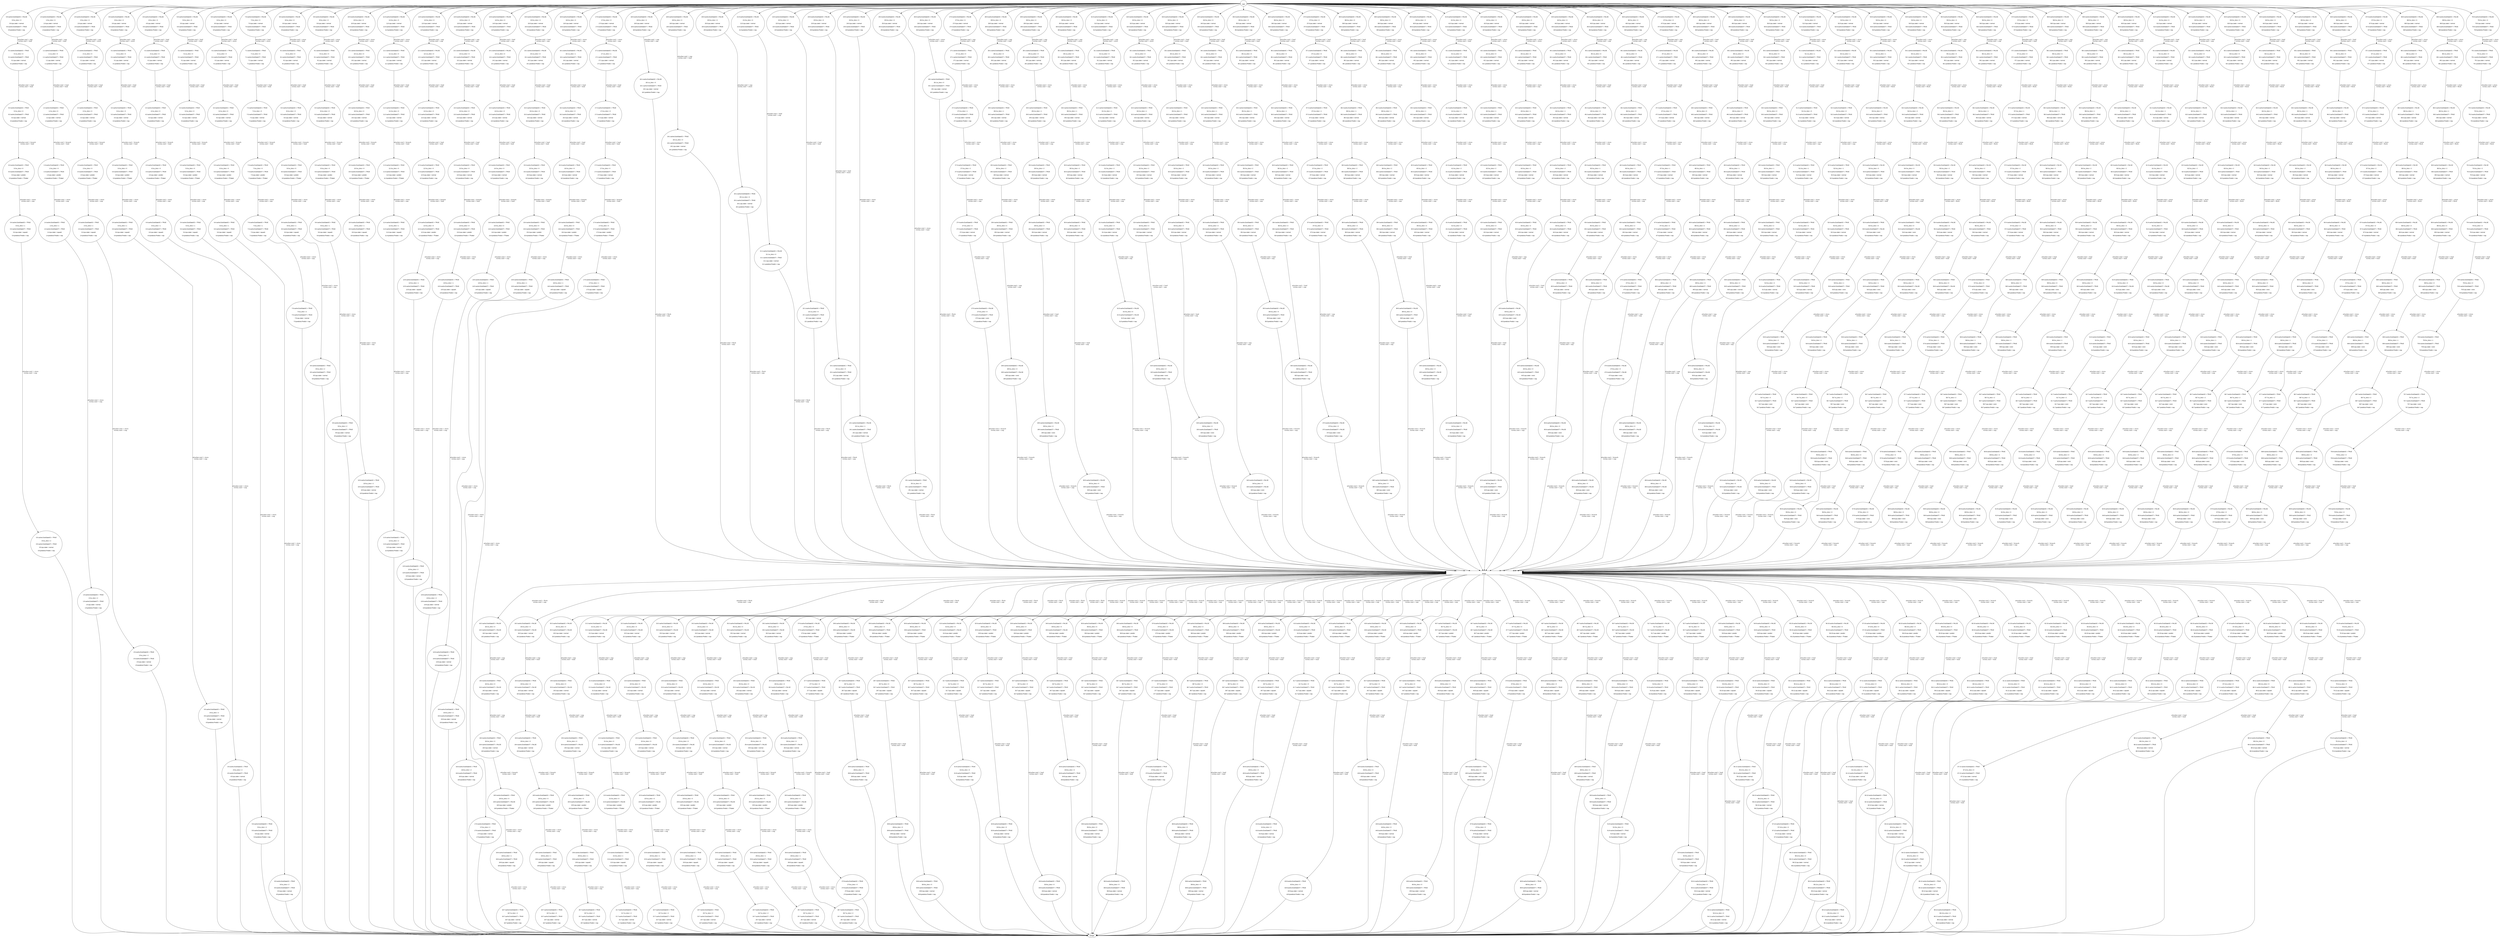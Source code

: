  strict digraph prof {

    node [fontname="Arial"];

"
empty
" [shape=box,width=10]

"
start
" -> "
0:0:cache.ExistStateSC = FALSE

0:0:w_time = 0

0:0:cpu.state = normal

0:0:cache.ExistStateOT = TRUE

0:0:predictor.Predict = nop

"
[ label="" ]
"
0:0:cache.ExistStateSC = FALSE

0:0:w_time = 0

0:0:cpu.state = normal

0:0:cache.ExistStateOT = TRUE

0:0:predictor.Predict = nop

" -> "
0:1:cache.ExistStateSC = TRUE

0:1:w_time = 0

0:1:cache.ExistStateOT = TRUE

0:1:cpu.state = normal

0:1:predictor.Predict = nop

"
[ label="attacker.cmd = nop
victim.cmd = load
" ]
"
0:1:cache.ExistStateSC = TRUE

0:1:w_time = 0

0:1:cache.ExistStateOT = TRUE

0:1:cpu.state = normal

0:1:predictor.Predict = nop

" -> "
0:2:cache.ExistStateSC = TRUE

0:2:w_time = 0

0:2:cache.ExistStateOT = TRUE

0:2:cpu.state = normal

0:2:predictor.Predict = nop

"
[ label="attacker.cmd = load
victim.cmd = load
" ]
"
0:2:cache.ExistStateSC = TRUE

0:2:w_time = 0

0:2:cache.ExistStateOT = TRUE

0:2:cpu.state = normal

0:2:predictor.Predict = nop

" -> "
0:3:cache.ExistStateSC = TRUE

0:3:w_time = 0

0:3:cache.ExistStateOT = TRUE

0:3:cpu.state = predict

0:3:predictor.Predict = TFailed

"
[ label="attacker.cmd = branch
victim.cmd = load
" ]
"
0:3:cache.ExistStateSC = TRUE

0:3:w_time = 0

0:3:cache.ExistStateOT = TRUE

0:3:cpu.state = predict

0:3:predictor.Predict = TFailed

" -> "
0:4:cache.ExistStateSC = TRUE

0:4:w_time = 1

0:4:cache.ExistStateOT = TRUE

0:4:cpu.state = squash

0:4:predictor.Predict = nop

"
[ label="attacker.cmd = store
victim.cmd = nop
" ]
"
0:4:cache.ExistStateSC = TRUE

0:4:w_time = 1

0:4:cache.ExistStateOT = TRUE

0:4:cpu.state = squash

0:4:predictor.Predict = nop

" -> "
0:5:cache.ExistStateSC = TRUE

0:5:w_time = 2

0:5:cache.ExistStateOT = TRUE

0:5:cpu.state = normal

0:5:predictor.Predict = nop

"
[ label="attacker.cmd = store
victim.cmd = nop
" ]
"
0:5:cache.ExistStateSC = TRUE

0:5:w_time = 2

0:5:cache.ExistStateOT = TRUE

0:5:cpu.state = normal

0:5:predictor.Predict = nop

" -> "Danger"
"
start
" -> "
1:0:cache.ExistStateSC = FALSE

1:0:w_time = 0

1:0:cpu.state = normal

1:0:cache.ExistStateOT = TRUE

1:0:predictor.Predict = nop

"
[ label="" ]
"
1:0:cache.ExistStateSC = FALSE

1:0:w_time = 0

1:0:cpu.state = normal

1:0:cache.ExistStateOT = TRUE

1:0:predictor.Predict = nop

" -> "
1:1:cache.ExistStateSC = TRUE

1:1:w_time = 0

1:1:cache.ExistStateOT = TRUE

1:1:cpu.state = normal

1:1:predictor.Predict = nop

"
[ label="attacker.cmd = nop
victim.cmd = load
" ]
"
1:1:cache.ExistStateSC = TRUE

1:1:w_time = 0

1:1:cache.ExistStateOT = TRUE

1:1:cpu.state = normal

1:1:predictor.Predict = nop

" -> "
1:2:cache.ExistStateSC = TRUE

1:2:w_time = 0

1:2:cache.ExistStateOT = TRUE

1:2:cpu.state = normal

1:2:predictor.Predict = nop

"
[ label="attacker.cmd = load
victim.cmd = load
" ]
"
1:2:cache.ExistStateSC = TRUE

1:2:w_time = 0

1:2:cache.ExistStateOT = TRUE

1:2:cpu.state = normal

1:2:predictor.Predict = nop

" -> "
1:3:cache.ExistStateSC = TRUE

1:3:w_time = 0

1:3:cache.ExistStateOT = TRUE

1:3:cpu.state = predict

1:3:predictor.Predict = TFailed

"
[ label="attacker.cmd = branch
victim.cmd = load
" ]
"
1:3:cache.ExistStateSC = TRUE

1:3:w_time = 0

1:3:cache.ExistStateOT = TRUE

1:3:cpu.state = predict

1:3:predictor.Predict = TFailed

" -> "
1:4:cache.ExistStateSC = TRUE

1:4:w_time = 1

1:4:cache.ExistStateOT = TRUE

1:4:cpu.state = squash

1:4:predictor.Predict = nop

"
[ label="attacker.cmd = store
victim.cmd = nop
" ]
"
1:4:cache.ExistStateSC = TRUE

1:4:w_time = 1

1:4:cache.ExistStateOT = TRUE

1:4:cpu.state = squash

1:4:predictor.Predict = nop

" -> "
1:5:cache.ExistStateSC = TRUE

1:5:w_time = 2

1:5:cache.ExistStateOT = TRUE

1:5:cpu.state = normal

1:5:predictor.Predict = nop

"
[ label="attacker.cmd = store
victim.cmd = nop
" ]
"
1:5:cache.ExistStateSC = TRUE

1:5:w_time = 2

1:5:cache.ExistStateOT = TRUE

1:5:cpu.state = normal

1:5:predictor.Predict = nop

" -> "Danger"
"
start
" -> "
2:0:cache.ExistStateSC = FALSE

2:0:w_time = 0

2:0:cpu.state = normal

2:0:cache.ExistStateOT = TRUE

2:0:predictor.Predict = nop

"
[ label="" ]
"
2:0:cache.ExistStateSC = FALSE

2:0:w_time = 0

2:0:cpu.state = normal

2:0:cache.ExistStateOT = TRUE

2:0:predictor.Predict = nop

" -> "
2:1:cache.ExistStateSC = TRUE

2:1:w_time = 0

2:1:cache.ExistStateOT = TRUE

2:1:cpu.state = normal

2:1:predictor.Predict = nop

"
[ label="attacker.cmd = nop
victim.cmd = store
" ]
"
2:1:cache.ExistStateSC = TRUE

2:1:w_time = 0

2:1:cache.ExistStateOT = TRUE

2:1:cpu.state = normal

2:1:predictor.Predict = nop

" -> "
2:2:cache.ExistStateSC = TRUE

2:2:w_time = 0

2:2:cache.ExistStateOT = TRUE

2:2:cpu.state = normal

2:2:predictor.Predict = nop

"
[ label="attacker.cmd = load
victim.cmd = load
" ]
"
2:2:cache.ExistStateSC = TRUE

2:2:w_time = 0

2:2:cache.ExistStateOT = TRUE

2:2:cpu.state = normal

2:2:predictor.Predict = nop

" -> "
2:3:cache.ExistStateSC = TRUE

2:3:w_time = 0

2:3:cache.ExistStateOT = TRUE

2:3:cpu.state = predict

2:3:predictor.Predict = TFailed

"
[ label="attacker.cmd = branch
victim.cmd = load
" ]
"
2:3:cache.ExistStateSC = TRUE

2:3:w_time = 0

2:3:cache.ExistStateOT = TRUE

2:3:cpu.state = predict

2:3:predictor.Predict = TFailed

" -> "
2:4:cache.ExistStateSC = TRUE

2:4:w_time = 1

2:4:cache.ExistStateOT = TRUE

2:4:cpu.state = squash

2:4:predictor.Predict = nop

"
[ label="attacker.cmd = store
victim.cmd = nop
" ]
"
2:4:cache.ExistStateSC = TRUE

2:4:w_time = 1

2:4:cache.ExistStateOT = TRUE

2:4:cpu.state = squash

2:4:predictor.Predict = nop

" -> "
2:5:cache.ExistStateSC = TRUE

2:5:w_time = 2

2:5:cache.ExistStateOT = TRUE

2:5:cpu.state = normal

2:5:predictor.Predict = nop

"
[ label="attacker.cmd = store
victim.cmd = nop
" ]
"
2:5:cache.ExistStateSC = TRUE

2:5:w_time = 2

2:5:cache.ExistStateOT = TRUE

2:5:cpu.state = normal

2:5:predictor.Predict = nop

" -> "Danger"
"
start
" -> "
3:0:cache.ExistStateSC = FALSE

3:0:w_time = 0

3:0:cpu.state = normal

3:0:cache.ExistStateOT = TRUE

3:0:predictor.Predict = nop

"
[ label="" ]
"
3:0:cache.ExistStateSC = FALSE

3:0:w_time = 0

3:0:cpu.state = normal

3:0:cache.ExistStateOT = TRUE

3:0:predictor.Predict = nop

" -> "
3:1:cache.ExistStateSC = TRUE

3:1:w_time = 0

3:1:cache.ExistStateOT = TRUE

3:1:cpu.state = normal

3:1:predictor.Predict = nop

"
[ label="attacker.cmd = nop
victim.cmd = store
" ]
"
3:1:cache.ExistStateSC = TRUE

3:1:w_time = 0

3:1:cache.ExistStateOT = TRUE

3:1:cpu.state = normal

3:1:predictor.Predict = nop

" -> "
3:2:cache.ExistStateSC = TRUE

3:2:w_time = 0

3:2:cache.ExistStateOT = TRUE

3:2:cpu.state = normal

3:2:predictor.Predict = nop

"
[ label="attacker.cmd = load
victim.cmd = load
" ]
"
3:2:cache.ExistStateSC = TRUE

3:2:w_time = 0

3:2:cache.ExistStateOT = TRUE

3:2:cpu.state = normal

3:2:predictor.Predict = nop

" -> "
3:3:cache.ExistStateSC = TRUE

3:3:w_time = 0

3:3:cache.ExistStateOT = TRUE

3:3:cpu.state = predict

3:3:predictor.Predict = TFailed

"
[ label="attacker.cmd = branch
victim.cmd = load
" ]
"
3:3:cache.ExistStateSC = TRUE

3:3:w_time = 0

3:3:cache.ExistStateOT = TRUE

3:3:cpu.state = predict

3:3:predictor.Predict = TFailed

" -> "
3:4:cache.ExistStateSC = TRUE

3:4:w_time = 1

3:4:cache.ExistStateOT = TRUE

3:4:cpu.state = squash

3:4:predictor.Predict = nop

"
[ label="attacker.cmd = store
victim.cmd = nop
" ]
"
3:4:cache.ExistStateSC = TRUE

3:4:w_time = 1

3:4:cache.ExistStateOT = TRUE

3:4:cpu.state = squash

3:4:predictor.Predict = nop

" -> "
3:5:cache.ExistStateSC = TRUE

3:5:w_time = 2

3:5:cache.ExistStateOT = TRUE

3:5:cpu.state = normal

3:5:predictor.Predict = nop

"
[ label="attacker.cmd = store
victim.cmd = nop
" ]
"
3:5:cache.ExistStateSC = TRUE

3:5:w_time = 2

3:5:cache.ExistStateOT = TRUE

3:5:cpu.state = normal

3:5:predictor.Predict = nop

" -> "Danger"
"
start
" -> "
4:0:cache.ExistStateSC = FALSE

4:0:w_time = 0

4:0:cpu.state = normal

4:0:cache.ExistStateOT = TRUE

4:0:predictor.Predict = nop

"
[ label="" ]
"
4:0:cache.ExistStateSC = FALSE

4:0:w_time = 0

4:0:cpu.state = normal

4:0:cache.ExistStateOT = TRUE

4:0:predictor.Predict = nop

" -> "
4:1:cache.ExistStateSC = TRUE

4:1:w_time = 0

4:1:cache.ExistStateOT = TRUE

4:1:cpu.state = normal

4:1:predictor.Predict = nop

"
[ label="attacker.cmd = load
victim.cmd = load
" ]
"
4:1:cache.ExistStateSC = TRUE

4:1:w_time = 0

4:1:cache.ExistStateOT = TRUE

4:1:cpu.state = normal

4:1:predictor.Predict = nop

" -> "
4:2:cache.ExistStateSC = TRUE

4:2:w_time = 0

4:2:cache.ExistStateOT = TRUE

4:2:cpu.state = normal

4:2:predictor.Predict = nop

"
[ label="attacker.cmd = load
victim.cmd = load
" ]
"
4:2:cache.ExistStateSC = TRUE

4:2:w_time = 0

4:2:cache.ExistStateOT = TRUE

4:2:cpu.state = normal

4:2:predictor.Predict = nop

" -> "
4:3:cache.ExistStateSC = TRUE

4:3:w_time = 0

4:3:cache.ExistStateOT = TRUE

4:3:cpu.state = predict

4:3:predictor.Predict = TFailed

"
[ label="attacker.cmd = branch
victim.cmd = load
" ]
"
4:3:cache.ExistStateSC = TRUE

4:3:w_time = 0

4:3:cache.ExistStateOT = TRUE

4:3:cpu.state = predict

4:3:predictor.Predict = TFailed

" -> "
4:4:cache.ExistStateSC = TRUE

4:4:w_time = 1

4:4:cache.ExistStateOT = TRUE

4:4:cpu.state = squash

4:4:predictor.Predict = nop

"
[ label="attacker.cmd = store
victim.cmd = nop
" ]
"
4:4:cache.ExistStateSC = TRUE

4:4:w_time = 1

4:4:cache.ExistStateOT = TRUE

4:4:cpu.state = squash

4:4:predictor.Predict = nop

" -> "
4:5:cache.ExistStateSC = TRUE

4:5:w_time = 2

4:5:cache.ExistStateOT = TRUE

4:5:cpu.state = normal

4:5:predictor.Predict = nop

"
[ label="attacker.cmd = store
victim.cmd = nop
" ]
"
4:5:cache.ExistStateSC = TRUE

4:5:w_time = 2

4:5:cache.ExistStateOT = TRUE

4:5:cpu.state = normal

4:5:predictor.Predict = nop

" -> "Danger"
"
start
" -> "
5:0:cache.ExistStateSC = FALSE

5:0:w_time = 0

5:0:cpu.state = normal

5:0:cache.ExistStateOT = TRUE

5:0:predictor.Predict = nop

"
[ label="" ]
"
5:0:cache.ExistStateSC = FALSE

5:0:w_time = 0

5:0:cpu.state = normal

5:0:cache.ExistStateOT = TRUE

5:0:predictor.Predict = nop

" -> "
5:1:cache.ExistStateSC = TRUE

5:1:w_time = 0

5:1:cache.ExistStateOT = TRUE

5:1:cpu.state = normal

5:1:predictor.Predict = nop

"
[ label="attacker.cmd = load
victim.cmd = load
" ]
"
5:1:cache.ExistStateSC = TRUE

5:1:w_time = 0

5:1:cache.ExistStateOT = TRUE

5:1:cpu.state = normal

5:1:predictor.Predict = nop

" -> "
5:2:cache.ExistStateSC = TRUE

5:2:w_time = 0

5:2:cache.ExistStateOT = TRUE

5:2:cpu.state = normal

5:2:predictor.Predict = nop

"
[ label="attacker.cmd = load
victim.cmd = load
" ]
"
5:2:cache.ExistStateSC = TRUE

5:2:w_time = 0

5:2:cache.ExistStateOT = TRUE

5:2:cpu.state = normal

5:2:predictor.Predict = nop

" -> "
5:3:cache.ExistStateSC = TRUE

5:3:w_time = 0

5:3:cache.ExistStateOT = TRUE

5:3:cpu.state = predict

5:3:predictor.Predict = TFailed

"
[ label="attacker.cmd = branch
victim.cmd = load
" ]
"
5:3:cache.ExistStateSC = TRUE

5:3:w_time = 0

5:3:cache.ExistStateOT = TRUE

5:3:cpu.state = predict

5:3:predictor.Predict = TFailed

" -> "
5:4:cache.ExistStateSC = TRUE

5:4:w_time = 1

5:4:cache.ExistStateOT = TRUE

5:4:cpu.state = squash

5:4:predictor.Predict = nop

"
[ label="attacker.cmd = store
victim.cmd = nop
" ]
"
5:4:cache.ExistStateSC = TRUE

5:4:w_time = 1

5:4:cache.ExistStateOT = TRUE

5:4:cpu.state = squash

5:4:predictor.Predict = nop

" -> "
5:5:cache.ExistStateSC = TRUE

5:5:w_time = 2

5:5:cache.ExistStateOT = TRUE

5:5:cpu.state = normal

5:5:predictor.Predict = nop

"
[ label="attacker.cmd = store
victim.cmd = nop
" ]
"
5:5:cache.ExistStateSC = TRUE

5:5:w_time = 2

5:5:cache.ExistStateOT = TRUE

5:5:cpu.state = normal

5:5:predictor.Predict = nop

" -> "Danger"
"
start
" -> "
6:0:cache.ExistStateSC = FALSE

6:0:w_time = 0

6:0:cpu.state = normal

6:0:cache.ExistStateOT = TRUE

6:0:predictor.Predict = nop

"
[ label="" ]
"
6:0:cache.ExistStateSC = FALSE

6:0:w_time = 0

6:0:cpu.state = normal

6:0:cache.ExistStateOT = TRUE

6:0:predictor.Predict = nop

" -> "
6:1:cache.ExistStateSC = TRUE

6:1:w_time = 0

6:1:cache.ExistStateOT = TRUE

6:1:cpu.state = normal

6:1:predictor.Predict = nop

"
[ label="attacker.cmd = load
victim.cmd = store
" ]
"
6:1:cache.ExistStateSC = TRUE

6:1:w_time = 0

6:1:cache.ExistStateOT = TRUE

6:1:cpu.state = normal

6:1:predictor.Predict = nop

" -> "
6:2:cache.ExistStateSC = TRUE

6:2:w_time = 0

6:2:cache.ExistStateOT = TRUE

6:2:cpu.state = normal

6:2:predictor.Predict = nop

"
[ label="attacker.cmd = load
victim.cmd = load
" ]
"
6:2:cache.ExistStateSC = TRUE

6:2:w_time = 0

6:2:cache.ExistStateOT = TRUE

6:2:cpu.state = normal

6:2:predictor.Predict = nop

" -> "
6:3:cache.ExistStateSC = TRUE

6:3:w_time = 0

6:3:cache.ExistStateOT = TRUE

6:3:cpu.state = predict

6:3:predictor.Predict = TFailed

"
[ label="attacker.cmd = branch
victim.cmd = load
" ]
"
6:3:cache.ExistStateSC = TRUE

6:3:w_time = 0

6:3:cache.ExistStateOT = TRUE

6:3:cpu.state = predict

6:3:predictor.Predict = TFailed

" -> "
6:4:cache.ExistStateSC = TRUE

6:4:w_time = 1

6:4:cache.ExistStateOT = TRUE

6:4:cpu.state = squash

6:4:predictor.Predict = nop

"
[ label="attacker.cmd = store
victim.cmd = nop
" ]
"
6:4:cache.ExistStateSC = TRUE

6:4:w_time = 1

6:4:cache.ExistStateOT = TRUE

6:4:cpu.state = squash

6:4:predictor.Predict = nop

" -> "
6:5:cache.ExistStateSC = TRUE

6:5:w_time = 2

6:5:cache.ExistStateOT = TRUE

6:5:cpu.state = normal

6:5:predictor.Predict = nop

"
[ label="attacker.cmd = store
victim.cmd = nop
" ]
"
6:5:cache.ExistStateSC = TRUE

6:5:w_time = 2

6:5:cache.ExistStateOT = TRUE

6:5:cpu.state = normal

6:5:predictor.Predict = nop

" -> "Danger"
"
start
" -> "
7:0:cache.ExistStateSC = FALSE

7:0:w_time = 0

7:0:cpu.state = normal

7:0:cache.ExistStateOT = TRUE

7:0:predictor.Predict = nop

"
[ label="" ]
"
7:0:cache.ExistStateSC = FALSE

7:0:w_time = 0

7:0:cpu.state = normal

7:0:cache.ExistStateOT = TRUE

7:0:predictor.Predict = nop

" -> "
7:1:cache.ExistStateSC = TRUE

7:1:w_time = 0

7:1:cache.ExistStateOT = TRUE

7:1:cpu.state = normal

7:1:predictor.Predict = nop

"
[ label="attacker.cmd = load
victim.cmd = store
" ]
"
7:1:cache.ExistStateSC = TRUE

7:1:w_time = 0

7:1:cache.ExistStateOT = TRUE

7:1:cpu.state = normal

7:1:predictor.Predict = nop

" -> "
7:2:cache.ExistStateSC = TRUE

7:2:w_time = 0

7:2:cache.ExistStateOT = TRUE

7:2:cpu.state = normal

7:2:predictor.Predict = nop

"
[ label="attacker.cmd = load
victim.cmd = load
" ]
"
7:2:cache.ExistStateSC = TRUE

7:2:w_time = 0

7:2:cache.ExistStateOT = TRUE

7:2:cpu.state = normal

7:2:predictor.Predict = nop

" -> "
7:3:cache.ExistStateSC = TRUE

7:3:w_time = 0

7:3:cache.ExistStateOT = TRUE

7:3:cpu.state = predict

7:3:predictor.Predict = TFailed

"
[ label="attacker.cmd = branch
victim.cmd = load
" ]
"
7:3:cache.ExistStateSC = TRUE

7:3:w_time = 0

7:3:cache.ExistStateOT = TRUE

7:3:cpu.state = predict

7:3:predictor.Predict = TFailed

" -> "
7:4:cache.ExistStateSC = TRUE

7:4:w_time = 1

7:4:cache.ExistStateOT = TRUE

7:4:cpu.state = squash

7:4:predictor.Predict = nop

"
[ label="attacker.cmd = store
victim.cmd = nop
" ]
"
7:4:cache.ExistStateSC = TRUE

7:4:w_time = 1

7:4:cache.ExistStateOT = TRUE

7:4:cpu.state = squash

7:4:predictor.Predict = nop

" -> "
7:5:cache.ExistStateSC = TRUE

7:5:w_time = 2

7:5:cache.ExistStateOT = TRUE

7:5:cpu.state = normal

7:5:predictor.Predict = nop

"
[ label="attacker.cmd = store
victim.cmd = nop
" ]
"
7:5:cache.ExistStateSC = TRUE

7:5:w_time = 2

7:5:cache.ExistStateOT = TRUE

7:5:cpu.state = normal

7:5:predictor.Predict = nop

" -> "Danger"
"
start
" -> "
8:0:cache.ExistStateSC = FALSE

8:0:w_time = 0

8:0:cpu.state = normal

8:0:cache.ExistStateOT = TRUE

8:0:predictor.Predict = nop

"
[ label="" ]
"
8:0:cache.ExistStateSC = FALSE

8:0:w_time = 0

8:0:cpu.state = normal

8:0:cache.ExistStateOT = TRUE

8:0:predictor.Predict = nop

" -> "
8:1:cache.ExistStateSC = TRUE

8:1:w_time = 0

8:1:cache.ExistStateOT = TRUE

8:1:cpu.state = normal

8:1:predictor.Predict = nop

"
[ label="attacker.cmd = store
victim.cmd = load
" ]
"
8:1:cache.ExistStateSC = TRUE

8:1:w_time = 0

8:1:cache.ExistStateOT = TRUE

8:1:cpu.state = normal

8:1:predictor.Predict = nop

" -> "
8:2:cache.ExistStateSC = TRUE

8:2:w_time = 0

8:2:cache.ExistStateOT = TRUE

8:2:cpu.state = normal

8:2:predictor.Predict = nop

"
[ label="attacker.cmd = load
victim.cmd = load
" ]
"
8:2:cache.ExistStateSC = TRUE

8:2:w_time = 0

8:2:cache.ExistStateOT = TRUE

8:2:cpu.state = normal

8:2:predictor.Predict = nop

" -> "
8:3:cache.ExistStateSC = TRUE

8:3:w_time = 0

8:3:cache.ExistStateOT = TRUE

8:3:cpu.state = predict

8:3:predictor.Predict = TFailed

"
[ label="attacker.cmd = branch
victim.cmd = load
" ]
"
8:3:cache.ExistStateSC = TRUE

8:3:w_time = 0

8:3:cache.ExistStateOT = TRUE

8:3:cpu.state = predict

8:3:predictor.Predict = TFailed

" -> "
8:4:cache.ExistStateSC = TRUE

8:4:w_time = 1

8:4:cache.ExistStateOT = TRUE

8:4:cpu.state = squash

8:4:predictor.Predict = nop

"
[ label="attacker.cmd = store
victim.cmd = nop
" ]
"
8:4:cache.ExistStateSC = TRUE

8:4:w_time = 1

8:4:cache.ExistStateOT = TRUE

8:4:cpu.state = squash

8:4:predictor.Predict = nop

" -> "
8:5:cache.ExistStateSC = TRUE

8:5:w_time = 2

8:5:cache.ExistStateOT = TRUE

8:5:cpu.state = normal

8:5:predictor.Predict = nop

"
[ label="attacker.cmd = store
victim.cmd = nop
" ]
"
8:5:cache.ExistStateSC = TRUE

8:5:w_time = 2

8:5:cache.ExistStateOT = TRUE

8:5:cpu.state = normal

8:5:predictor.Predict = nop

" -> "Danger"
"
start
" -> "
9:0:cache.ExistStateSC = FALSE

9:0:w_time = 0

9:0:cpu.state = normal

9:0:cache.ExistStateOT = TRUE

9:0:predictor.Predict = nop

"
[ label="" ]
"
9:0:cache.ExistStateSC = FALSE

9:0:w_time = 0

9:0:cpu.state = normal

9:0:cache.ExistStateOT = TRUE

9:0:predictor.Predict = nop

" -> "
9:1:cache.ExistStateSC = TRUE

9:1:w_time = 0

9:1:cache.ExistStateOT = TRUE

9:1:cpu.state = normal

9:1:predictor.Predict = nop

"
[ label="attacker.cmd = store
victim.cmd = load
" ]
"
9:1:cache.ExistStateSC = TRUE

9:1:w_time = 0

9:1:cache.ExistStateOT = TRUE

9:1:cpu.state = normal

9:1:predictor.Predict = nop

" -> "
9:2:cache.ExistStateSC = TRUE

9:2:w_time = 0

9:2:cache.ExistStateOT = TRUE

9:2:cpu.state = normal

9:2:predictor.Predict = nop

"
[ label="attacker.cmd = load
victim.cmd = load
" ]
"
9:2:cache.ExistStateSC = TRUE

9:2:w_time = 0

9:2:cache.ExistStateOT = TRUE

9:2:cpu.state = normal

9:2:predictor.Predict = nop

" -> "
9:3:cache.ExistStateSC = TRUE

9:3:w_time = 0

9:3:cache.ExistStateOT = TRUE

9:3:cpu.state = predict

9:3:predictor.Predict = TFailed

"
[ label="attacker.cmd = branch
victim.cmd = load
" ]
"
9:3:cache.ExistStateSC = TRUE

9:3:w_time = 0

9:3:cache.ExistStateOT = TRUE

9:3:cpu.state = predict

9:3:predictor.Predict = TFailed

" -> "
9:4:cache.ExistStateSC = TRUE

9:4:w_time = 1

9:4:cache.ExistStateOT = TRUE

9:4:cpu.state = squash

9:4:predictor.Predict = nop

"
[ label="attacker.cmd = store
victim.cmd = nop
" ]
"
9:4:cache.ExistStateSC = TRUE

9:4:w_time = 1

9:4:cache.ExistStateOT = TRUE

9:4:cpu.state = squash

9:4:predictor.Predict = nop

" -> "
9:5:cache.ExistStateSC = TRUE

9:5:w_time = 2

9:5:cache.ExistStateOT = TRUE

9:5:cpu.state = normal

9:5:predictor.Predict = nop

"
[ label="attacker.cmd = store
victim.cmd = nop
" ]
"
9:5:cache.ExistStateSC = TRUE

9:5:w_time = 2

9:5:cache.ExistStateOT = TRUE

9:5:cpu.state = normal

9:5:predictor.Predict = nop

" -> "Danger"
"
start
" -> "
10:0:cache.ExistStateSC = FALSE

10:0:w_time = 0

10:0:cpu.state = normal

10:0:cache.ExistStateOT = TRUE

10:0:predictor.Predict = nop

"
[ label="" ]
"
10:0:cache.ExistStateSC = FALSE

10:0:w_time = 0

10:0:cpu.state = normal

10:0:cache.ExistStateOT = TRUE

10:0:predictor.Predict = nop

" -> "
10:1:cache.ExistStateSC = TRUE

10:1:w_time = 0

10:1:cache.ExistStateOT = TRUE

10:1:cpu.state = normal

10:1:predictor.Predict = nop

"
[ label="attacker.cmd = store
victim.cmd = store
" ]
"
10:1:cache.ExistStateSC = TRUE

10:1:w_time = 0

10:1:cache.ExistStateOT = TRUE

10:1:cpu.state = normal

10:1:predictor.Predict = nop

" -> "
10:2:cache.ExistStateSC = TRUE

10:2:w_time = 0

10:2:cache.ExistStateOT = TRUE

10:2:cpu.state = normal

10:2:predictor.Predict = nop

"
[ label="attacker.cmd = load
victim.cmd = load
" ]
"
10:2:cache.ExistStateSC = TRUE

10:2:w_time = 0

10:2:cache.ExistStateOT = TRUE

10:2:cpu.state = normal

10:2:predictor.Predict = nop

" -> "
10:3:cache.ExistStateSC = TRUE

10:3:w_time = 0

10:3:cache.ExistStateOT = TRUE

10:3:cpu.state = predict

10:3:predictor.Predict = TFailed

"
[ label="attacker.cmd = branch
victim.cmd = load
" ]
"
10:3:cache.ExistStateSC = TRUE

10:3:w_time = 0

10:3:cache.ExistStateOT = TRUE

10:3:cpu.state = predict

10:3:predictor.Predict = TFailed

" -> "
10:4:cache.ExistStateSC = TRUE

10:4:w_time = 1

10:4:cache.ExistStateOT = TRUE

10:4:cpu.state = squash

10:4:predictor.Predict = nop

"
[ label="attacker.cmd = store
victim.cmd = nop
" ]
"
10:4:cache.ExistStateSC = TRUE

10:4:w_time = 1

10:4:cache.ExistStateOT = TRUE

10:4:cpu.state = squash

10:4:predictor.Predict = nop

" -> "
10:5:cache.ExistStateSC = TRUE

10:5:w_time = 2

10:5:cache.ExistStateOT = TRUE

10:5:cpu.state = normal

10:5:predictor.Predict = nop

"
[ label="attacker.cmd = store
victim.cmd = nop
" ]
"
10:5:cache.ExistStateSC = TRUE

10:5:w_time = 2

10:5:cache.ExistStateOT = TRUE

10:5:cpu.state = normal

10:5:predictor.Predict = nop

" -> "Danger"
"
start
" -> "
11:0:cache.ExistStateSC = FALSE

11:0:w_time = 0

11:0:cpu.state = normal

11:0:cache.ExistStateOT = TRUE

11:0:predictor.Predict = nop

"
[ label="" ]
"
11:0:cache.ExistStateSC = FALSE

11:0:w_time = 0

11:0:cpu.state = normal

11:0:cache.ExistStateOT = TRUE

11:0:predictor.Predict = nop

" -> "
11:1:cache.ExistStateSC = TRUE

11:1:w_time = 0

11:1:cache.ExistStateOT = TRUE

11:1:cpu.state = normal

11:1:predictor.Predict = nop

"
[ label="attacker.cmd = store
victim.cmd = store
" ]
"
11:1:cache.ExistStateSC = TRUE

11:1:w_time = 0

11:1:cache.ExistStateOT = TRUE

11:1:cpu.state = normal

11:1:predictor.Predict = nop

" -> "
11:2:cache.ExistStateSC = TRUE

11:2:w_time = 0

11:2:cache.ExistStateOT = TRUE

11:2:cpu.state = normal

11:2:predictor.Predict = nop

"
[ label="attacker.cmd = load
victim.cmd = load
" ]
"
11:2:cache.ExistStateSC = TRUE

11:2:w_time = 0

11:2:cache.ExistStateOT = TRUE

11:2:cpu.state = normal

11:2:predictor.Predict = nop

" -> "
11:3:cache.ExistStateSC = TRUE

11:3:w_time = 0

11:3:cache.ExistStateOT = TRUE

11:3:cpu.state = predict

11:3:predictor.Predict = TFailed

"
[ label="attacker.cmd = branch
victim.cmd = load
" ]
"
11:3:cache.ExistStateSC = TRUE

11:3:w_time = 0

11:3:cache.ExistStateOT = TRUE

11:3:cpu.state = predict

11:3:predictor.Predict = TFailed

" -> "
11:4:cache.ExistStateSC = TRUE

11:4:w_time = 1

11:4:cache.ExistStateOT = TRUE

11:4:cpu.state = squash

11:4:predictor.Predict = nop

"
[ label="attacker.cmd = store
victim.cmd = nop
" ]
"
11:4:cache.ExistStateSC = TRUE

11:4:w_time = 1

11:4:cache.ExistStateOT = TRUE

11:4:cpu.state = squash

11:4:predictor.Predict = nop

" -> "
11:5:cache.ExistStateSC = TRUE

11:5:w_time = 2

11:5:cache.ExistStateOT = TRUE

11:5:cpu.state = normal

11:5:predictor.Predict = nop

"
[ label="attacker.cmd = store
victim.cmd = nop
" ]
"
11:5:cache.ExistStateSC = TRUE

11:5:w_time = 2

11:5:cache.ExistStateOT = TRUE

11:5:cpu.state = normal

11:5:predictor.Predict = nop

" -> "Danger"
"
start
" -> "
12:0:cache.ExistStateSC = FALSE

12:0:w_time = 0

12:0:cpu.state = normal

12:0:cache.ExistStateOT = TRUE

12:0:predictor.Predict = nop

"
[ label="" ]
"
12:0:cache.ExistStateSC = FALSE

12:0:w_time = 0

12:0:cpu.state = normal

12:0:cache.ExistStateOT = TRUE

12:0:predictor.Predict = nop

" -> "
12:1:cache.ExistStateSC = FALSE

12:1:w_time = 0

12:1:cache.ExistStateOT = TRUE

12:1:cpu.state = normal

12:1:predictor.Predict = nop

"
[ label="attacker.cmd = nop
victim.cmd = nop
" ]
"
12:1:cache.ExistStateSC = FALSE

12:1:w_time = 0

12:1:cache.ExistStateOT = TRUE

12:1:cpu.state = normal

12:1:predictor.Predict = nop

" -> "
12:2:cache.ExistStateSC = TRUE

12:2:w_time = 0

12:2:cache.ExistStateOT = TRUE

12:2:cpu.state = normal

12:2:predictor.Predict = nop

"
[ label="attacker.cmd = load
victim.cmd = load
" ]
"
12:2:cache.ExistStateSC = TRUE

12:2:w_time = 0

12:2:cache.ExistStateOT = TRUE

12:2:cpu.state = normal

12:2:predictor.Predict = nop

" -> "
12:3:cache.ExistStateSC = TRUE

12:3:w_time = 0

12:3:cache.ExistStateOT = TRUE

12:3:cpu.state = normal

12:3:predictor.Predict = nop

"
[ label="attacker.cmd = load
victim.cmd = load
" ]
"
12:3:cache.ExistStateSC = TRUE

12:3:w_time = 0

12:3:cache.ExistStateOT = TRUE

12:3:cpu.state = normal

12:3:predictor.Predict = nop

" -> "
12:4:cache.ExistStateSC = TRUE

12:4:w_time = 0

12:4:cache.ExistStateOT = TRUE

12:4:cpu.state = predict

12:4:predictor.Predict = TFailed

"
[ label="attacker.cmd = branch
victim.cmd = load
" ]
"
12:4:cache.ExistStateSC = TRUE

12:4:w_time = 0

12:4:cache.ExistStateOT = TRUE

12:4:cpu.state = predict

12:4:predictor.Predict = TFailed

" -> "
12:5:cache.ExistStateSC = TRUE

12:5:w_time = 1

12:5:cache.ExistStateOT = TRUE

12:5:cpu.state = squash

12:5:predictor.Predict = nop

"
[ label="attacker.cmd = store
victim.cmd = nop
" ]
"
12:5:cache.ExistStateSC = TRUE

12:5:w_time = 1

12:5:cache.ExistStateOT = TRUE

12:5:cpu.state = squash

12:5:predictor.Predict = nop

" -> "
12:6:cache.ExistStateSC = TRUE

12:6:w_time = 2

12:6:cache.ExistStateOT = TRUE

12:6:cpu.state = normal

12:6:predictor.Predict = nop

"
[ label="attacker.cmd = store
victim.cmd = nop
" ]
"
12:6:cache.ExistStateSC = TRUE

12:6:w_time = 2

12:6:cache.ExistStateOT = TRUE

12:6:cpu.state = normal

12:6:predictor.Predict = nop

" -> "Danger"
"
start
" -> "
13:0:cache.ExistStateSC = FALSE

13:0:w_time = 0

13:0:cpu.state = normal

13:0:cache.ExistStateOT = TRUE

13:0:predictor.Predict = nop

"
[ label="" ]
"
13:0:cache.ExistStateSC = FALSE

13:0:w_time = 0

13:0:cpu.state = normal

13:0:cache.ExistStateOT = TRUE

13:0:predictor.Predict = nop

" -> "
13:1:cache.ExistStateSC = FALSE

13:1:w_time = 0

13:1:cache.ExistStateOT = TRUE

13:1:cpu.state = normal

13:1:predictor.Predict = nop

"
[ label="attacker.cmd = nop
victim.cmd = nop
" ]
"
13:1:cache.ExistStateSC = FALSE

13:1:w_time = 0

13:1:cache.ExistStateOT = TRUE

13:1:cpu.state = normal

13:1:predictor.Predict = nop

" -> "
13:2:cache.ExistStateSC = TRUE

13:2:w_time = 0

13:2:cache.ExistStateOT = TRUE

13:2:cpu.state = normal

13:2:predictor.Predict = nop

"
[ label="attacker.cmd = load
victim.cmd = load
" ]
"
13:2:cache.ExistStateSC = TRUE

13:2:w_time = 0

13:2:cache.ExistStateOT = TRUE

13:2:cpu.state = normal

13:2:predictor.Predict = nop

" -> "
13:3:cache.ExistStateSC = TRUE

13:3:w_time = 0

13:3:cache.ExistStateOT = TRUE

13:3:cpu.state = normal

13:3:predictor.Predict = nop

"
[ label="attacker.cmd = load
victim.cmd = load
" ]
"
13:3:cache.ExistStateSC = TRUE

13:3:w_time = 0

13:3:cache.ExistStateOT = TRUE

13:3:cpu.state = normal

13:3:predictor.Predict = nop

" -> "
13:4:cache.ExistStateSC = TRUE

13:4:w_time = 0

13:4:cache.ExistStateOT = TRUE

13:4:cpu.state = predict

13:4:predictor.Predict = TFailed

"
[ label="attacker.cmd = branch
victim.cmd = load
" ]
"
13:4:cache.ExistStateSC = TRUE

13:4:w_time = 0

13:4:cache.ExistStateOT = TRUE

13:4:cpu.state = predict

13:4:predictor.Predict = TFailed

" -> "
13:5:cache.ExistStateSC = TRUE

13:5:w_time = 1

13:5:cache.ExistStateOT = TRUE

13:5:cpu.state = squash

13:5:predictor.Predict = nop

"
[ label="attacker.cmd = store
victim.cmd = nop
" ]
"
13:5:cache.ExistStateSC = TRUE

13:5:w_time = 1

13:5:cache.ExistStateOT = TRUE

13:5:cpu.state = squash

13:5:predictor.Predict = nop

" -> "
13:6:cache.ExistStateSC = TRUE

13:6:w_time = 2

13:6:cache.ExistStateOT = TRUE

13:6:cpu.state = normal

13:6:predictor.Predict = nop

"
[ label="attacker.cmd = store
victim.cmd = nop
" ]
"
13:6:cache.ExistStateSC = TRUE

13:6:w_time = 2

13:6:cache.ExistStateOT = TRUE

13:6:cpu.state = normal

13:6:predictor.Predict = nop

" -> "Danger"
"
start
" -> "
14:0:cache.ExistStateSC = FALSE

14:0:w_time = 0

14:0:cpu.state = normal

14:0:cache.ExistStateOT = TRUE

14:0:predictor.Predict = nop

"
[ label="" ]
"
14:0:cache.ExistStateSC = FALSE

14:0:w_time = 0

14:0:cpu.state = normal

14:0:cache.ExistStateOT = TRUE

14:0:predictor.Predict = nop

" -> "
14:1:cache.ExistStateSC = FALSE

14:1:w_time = 0

14:1:cache.ExistStateOT = TRUE

14:1:cpu.state = normal

14:1:predictor.Predict = nop

"
[ label="attacker.cmd = load
victim.cmd = nop
" ]
"
14:1:cache.ExistStateSC = FALSE

14:1:w_time = 0

14:1:cache.ExistStateOT = TRUE

14:1:cpu.state = normal

14:1:predictor.Predict = nop

" -> "
14:2:cache.ExistStateSC = TRUE

14:2:w_time = 0

14:2:cache.ExistStateOT = TRUE

14:2:cpu.state = normal

14:2:predictor.Predict = nop

"
[ label="attacker.cmd = load
victim.cmd = load
" ]
"
14:2:cache.ExistStateSC = TRUE

14:2:w_time = 0

14:2:cache.ExistStateOT = TRUE

14:2:cpu.state = normal

14:2:predictor.Predict = nop

" -> "
14:3:cache.ExistStateSC = TRUE

14:3:w_time = 0

14:3:cache.ExistStateOT = TRUE

14:3:cpu.state = normal

14:3:predictor.Predict = nop

"
[ label="attacker.cmd = load
victim.cmd = load
" ]
"
14:3:cache.ExistStateSC = TRUE

14:3:w_time = 0

14:3:cache.ExistStateOT = TRUE

14:3:cpu.state = normal

14:3:predictor.Predict = nop

" -> "
14:4:cache.ExistStateSC = TRUE

14:4:w_time = 0

14:4:cache.ExistStateOT = TRUE

14:4:cpu.state = predict

14:4:predictor.Predict = TFailed

"
[ label="attacker.cmd = branch
victim.cmd = load
" ]
"
14:4:cache.ExistStateSC = TRUE

14:4:w_time = 0

14:4:cache.ExistStateOT = TRUE

14:4:cpu.state = predict

14:4:predictor.Predict = TFailed

" -> "
14:5:cache.ExistStateSC = TRUE

14:5:w_time = 1

14:5:cache.ExistStateOT = TRUE

14:5:cpu.state = squash

14:5:predictor.Predict = nop

"
[ label="attacker.cmd = store
victim.cmd = nop
" ]
"
14:5:cache.ExistStateSC = TRUE

14:5:w_time = 1

14:5:cache.ExistStateOT = TRUE

14:5:cpu.state = squash

14:5:predictor.Predict = nop

" -> "
14:6:cache.ExistStateSC = TRUE

14:6:w_time = 2

14:6:cache.ExistStateOT = TRUE

14:6:cpu.state = normal

14:6:predictor.Predict = nop

"
[ label="attacker.cmd = store
victim.cmd = nop
" ]
"
14:6:cache.ExistStateSC = TRUE

14:6:w_time = 2

14:6:cache.ExistStateOT = TRUE

14:6:cpu.state = normal

14:6:predictor.Predict = nop

" -> "Danger"
"
start
" -> "
15:0:cache.ExistStateSC = FALSE

15:0:w_time = 0

15:0:cpu.state = normal

15:0:cache.ExistStateOT = TRUE

15:0:predictor.Predict = nop

"
[ label="" ]
"
15:0:cache.ExistStateSC = FALSE

15:0:w_time = 0

15:0:cpu.state = normal

15:0:cache.ExistStateOT = TRUE

15:0:predictor.Predict = nop

" -> "
15:1:cache.ExistStateSC = FALSE

15:1:w_time = 0

15:1:cache.ExistStateOT = TRUE

15:1:cpu.state = normal

15:1:predictor.Predict = nop

"
[ label="attacker.cmd = load
victim.cmd = nop
" ]
"
15:1:cache.ExistStateSC = FALSE

15:1:w_time = 0

15:1:cache.ExistStateOT = TRUE

15:1:cpu.state = normal

15:1:predictor.Predict = nop

" -> "
15:2:cache.ExistStateSC = TRUE

15:2:w_time = 0

15:2:cache.ExistStateOT = TRUE

15:2:cpu.state = normal

15:2:predictor.Predict = nop

"
[ label="attacker.cmd = load
victim.cmd = load
" ]
"
15:2:cache.ExistStateSC = TRUE

15:2:w_time = 0

15:2:cache.ExistStateOT = TRUE

15:2:cpu.state = normal

15:2:predictor.Predict = nop

" -> "
15:3:cache.ExistStateSC = TRUE

15:3:w_time = 0

15:3:cache.ExistStateOT = TRUE

15:3:cpu.state = normal

15:3:predictor.Predict = nop

"
[ label="attacker.cmd = load
victim.cmd = load
" ]
"
15:3:cache.ExistStateSC = TRUE

15:3:w_time = 0

15:3:cache.ExistStateOT = TRUE

15:3:cpu.state = normal

15:3:predictor.Predict = nop

" -> "
15:4:cache.ExistStateSC = TRUE

15:4:w_time = 0

15:4:cache.ExistStateOT = TRUE

15:4:cpu.state = predict

15:4:predictor.Predict = TFailed

"
[ label="attacker.cmd = branch
victim.cmd = load
" ]
"
15:4:cache.ExistStateSC = TRUE

15:4:w_time = 0

15:4:cache.ExistStateOT = TRUE

15:4:cpu.state = predict

15:4:predictor.Predict = TFailed

" -> "
15:5:cache.ExistStateSC = TRUE

15:5:w_time = 1

15:5:cache.ExistStateOT = TRUE

15:5:cpu.state = squash

15:5:predictor.Predict = nop

"
[ label="attacker.cmd = store
victim.cmd = nop
" ]
"
15:5:cache.ExistStateSC = TRUE

15:5:w_time = 1

15:5:cache.ExistStateOT = TRUE

15:5:cpu.state = squash

15:5:predictor.Predict = nop

" -> "
15:6:cache.ExistStateSC = TRUE

15:6:w_time = 2

15:6:cache.ExistStateOT = TRUE

15:6:cpu.state = normal

15:6:predictor.Predict = nop

"
[ label="attacker.cmd = store
victim.cmd = nop
" ]
"
15:6:cache.ExistStateSC = TRUE

15:6:w_time = 2

15:6:cache.ExistStateOT = TRUE

15:6:cpu.state = normal

15:6:predictor.Predict = nop

" -> "Danger"
"
start
" -> "
16:0:cache.ExistStateSC = FALSE

16:0:w_time = 0

16:0:cpu.state = normal

16:0:cache.ExistStateOT = TRUE

16:0:predictor.Predict = nop

"
[ label="" ]
"
16:0:cache.ExistStateSC = FALSE

16:0:w_time = 0

16:0:cpu.state = normal

16:0:cache.ExistStateOT = TRUE

16:0:predictor.Predict = nop

" -> "
16:1:cache.ExistStateSC = FALSE

16:1:w_time = 1

16:1:cache.ExistStateOT = TRUE

16:1:cpu.state = normal

16:1:predictor.Predict = nop

"
[ label="attacker.cmd = store
victim.cmd = nop
" ]
"
16:1:cache.ExistStateSC = FALSE

16:1:w_time = 1

16:1:cache.ExistStateOT = TRUE

16:1:cpu.state = normal

16:1:predictor.Predict = nop

" -> "
16:2:cache.ExistStateSC = TRUE

16:2:w_time = 0

16:2:cache.ExistStateOT = TRUE

16:2:cpu.state = normal

16:2:predictor.Predict = nop

"
[ label="attacker.cmd = load
victim.cmd = load
" ]
"
16:2:cache.ExistStateSC = TRUE

16:2:w_time = 0

16:2:cache.ExistStateOT = TRUE

16:2:cpu.state = normal

16:2:predictor.Predict = nop

" -> "
16:3:cache.ExistStateSC = TRUE

16:3:w_time = 0

16:3:cache.ExistStateOT = TRUE

16:3:cpu.state = normal

16:3:predictor.Predict = nop

"
[ label="attacker.cmd = load
victim.cmd = load
" ]
"
16:3:cache.ExistStateSC = TRUE

16:3:w_time = 0

16:3:cache.ExistStateOT = TRUE

16:3:cpu.state = normal

16:3:predictor.Predict = nop

" -> "
16:4:cache.ExistStateSC = TRUE

16:4:w_time = 0

16:4:cache.ExistStateOT = TRUE

16:4:cpu.state = predict

16:4:predictor.Predict = TFailed

"
[ label="attacker.cmd = branch
victim.cmd = load
" ]
"
16:4:cache.ExistStateSC = TRUE

16:4:w_time = 0

16:4:cache.ExistStateOT = TRUE

16:4:cpu.state = predict

16:4:predictor.Predict = TFailed

" -> "
16:5:cache.ExistStateSC = TRUE

16:5:w_time = 1

16:5:cache.ExistStateOT = TRUE

16:5:cpu.state = squash

16:5:predictor.Predict = nop

"
[ label="attacker.cmd = store
victim.cmd = nop
" ]
"
16:5:cache.ExistStateSC = TRUE

16:5:w_time = 1

16:5:cache.ExistStateOT = TRUE

16:5:cpu.state = squash

16:5:predictor.Predict = nop

" -> "
16:6:cache.ExistStateSC = TRUE

16:6:w_time = 2

16:6:cache.ExistStateOT = TRUE

16:6:cpu.state = normal

16:6:predictor.Predict = nop

"
[ label="attacker.cmd = store
victim.cmd = nop
" ]
"
16:6:cache.ExistStateSC = TRUE

16:6:w_time = 2

16:6:cache.ExistStateOT = TRUE

16:6:cpu.state = normal

16:6:predictor.Predict = nop

" -> "Danger"
"
start
" -> "
17:0:cache.ExistStateSC = FALSE

17:0:w_time = 0

17:0:cpu.state = normal

17:0:cache.ExistStateOT = TRUE

17:0:predictor.Predict = nop

"
[ label="" ]
"
17:0:cache.ExistStateSC = FALSE

17:0:w_time = 0

17:0:cpu.state = normal

17:0:cache.ExistStateOT = TRUE

17:0:predictor.Predict = nop

" -> "
17:1:cache.ExistStateSC = FALSE

17:1:w_time = 1

17:1:cache.ExistStateOT = TRUE

17:1:cpu.state = normal

17:1:predictor.Predict = nop

"
[ label="attacker.cmd = store
victim.cmd = nop
" ]
"
17:1:cache.ExistStateSC = FALSE

17:1:w_time = 1

17:1:cache.ExistStateOT = TRUE

17:1:cpu.state = normal

17:1:predictor.Predict = nop

" -> "
17:2:cache.ExistStateSC = TRUE

17:2:w_time = 0

17:2:cache.ExistStateOT = TRUE

17:2:cpu.state = normal

17:2:predictor.Predict = nop

"
[ label="attacker.cmd = load
victim.cmd = load
" ]
"
17:2:cache.ExistStateSC = TRUE

17:2:w_time = 0

17:2:cache.ExistStateOT = TRUE

17:2:cpu.state = normal

17:2:predictor.Predict = nop

" -> "
17:3:cache.ExistStateSC = TRUE

17:3:w_time = 0

17:3:cache.ExistStateOT = TRUE

17:3:cpu.state = normal

17:3:predictor.Predict = nop

"
[ label="attacker.cmd = load
victim.cmd = load
" ]
"
17:3:cache.ExistStateSC = TRUE

17:3:w_time = 0

17:3:cache.ExistStateOT = TRUE

17:3:cpu.state = normal

17:3:predictor.Predict = nop

" -> "
17:4:cache.ExistStateSC = TRUE

17:4:w_time = 0

17:4:cache.ExistStateOT = TRUE

17:4:cpu.state = predict

17:4:predictor.Predict = TFailed

"
[ label="attacker.cmd = branch
victim.cmd = load
" ]
"
17:4:cache.ExistStateSC = TRUE

17:4:w_time = 0

17:4:cache.ExistStateOT = TRUE

17:4:cpu.state = predict

17:4:predictor.Predict = TFailed

" -> "
17:5:cache.ExistStateSC = TRUE

17:5:w_time = 1

17:5:cache.ExistStateOT = TRUE

17:5:cpu.state = squash

17:5:predictor.Predict = nop

"
[ label="attacker.cmd = store
victim.cmd = nop
" ]
"
17:5:cache.ExistStateSC = TRUE

17:5:w_time = 1

17:5:cache.ExistStateOT = TRUE

17:5:cpu.state = squash

17:5:predictor.Predict = nop

" -> "
17:6:cache.ExistStateSC = TRUE

17:6:w_time = 2

17:6:cache.ExistStateOT = TRUE

17:6:cpu.state = normal

17:6:predictor.Predict = nop

"
[ label="attacker.cmd = store
victim.cmd = nop
" ]
"
17:6:cache.ExistStateSC = TRUE

17:6:w_time = 2

17:6:cache.ExistStateOT = TRUE

17:6:cpu.state = normal

17:6:predictor.Predict = nop

" -> "Danger"
"
start
" -> "
18:0:cache.ExistStateSC = FALSE

18:0:w_time = 0

18:0:cpu.state = normal

18:0:cache.ExistStateOT = TRUE

18:0:predictor.Predict = nop

"
[ label="" ]
"
18:0:cache.ExistStateSC = FALSE

18:0:w_time = 0

18:0:cpu.state = normal

18:0:cache.ExistStateOT = TRUE

18:0:predictor.Predict = nop

" -> "
18:1:cache.ExistStateSC = FALSE

18:1:w_time = 0

18:1:cache.ExistStateOT = TRUE

18:1:cpu.state = normal

18:1:predictor.Predict = nop

"
[ label="attacker.cmd = nop
victim.cmd = nop
" ]
"
18:1:cache.ExistStateSC = FALSE

18:1:w_time = 0

18:1:cache.ExistStateOT = TRUE

18:1:cpu.state = normal

18:1:predictor.Predict = nop

" -> "
empty
"   -> "
18:2:cache.ExistStateSC = FALSE

18:2:w_time = 0

18:2:cache.ExistStateOT = FALSE

18:2:cpu.state = normal

18:2:predictor.Predict = nop

"
[ label="attacker.cmd = flush
victim.cmd = nop
" ]
"
18:2:cache.ExistStateSC = FALSE

18:2:w_time = 0

18:2:cache.ExistStateOT = FALSE

18:2:cpu.state = normal

18:2:predictor.Predict = nop

" -> "
18:3:cache.ExistStateSC = TRUE

18:3:w_time = 0

18:3:cache.ExistStateOT = FALSE

18:3:cpu.state = normal

18:3:predictor.Predict = nop

"
[ label="attacker.cmd = nop
victim.cmd = load
" ]
"
18:3:cache.ExistStateSC = TRUE

18:3:w_time = 0

18:3:cache.ExistStateOT = FALSE

18:3:cpu.state = normal

18:3:predictor.Predict = nop

" -> "
18:4:cache.ExistStateSC = TRUE

18:4:w_time = 0

18:4:cache.ExistStateOT = FALSE

18:4:cpu.state = normal

18:4:predictor.Predict = nop

"
[ label="attacker.cmd = nop
victim.cmd = load
" ]
"
18:4:cache.ExistStateSC = TRUE

18:4:w_time = 0

18:4:cache.ExistStateOT = FALSE

18:4:cpu.state = normal

18:4:predictor.Predict = nop

" -> "
18:5:cache.ExistStateSC = TRUE

18:5:w_time = 0

18:5:cache.ExistStateOT = FALSE

18:5:cpu.state = predict

18:5:predictor.Predict = TFailed

"
[ label="attacker.cmd = branch
victim.cmd = load
" ]
"
18:5:cache.ExistStateSC = TRUE

18:5:w_time = 0

18:5:cache.ExistStateOT = FALSE

18:5:cpu.state = predict

18:5:predictor.Predict = TFailed

" -> "
18:6:cache.ExistStateSC = TRUE

18:6:w_time = 1

18:6:cache.ExistStateOT = TRUE

18:6:cpu.state = squash

18:6:predictor.Predict = nop

"
[ label="attacker.cmd = store
victim.cmd = nop
" ]
"
18:6:cache.ExistStateSC = TRUE

18:6:w_time = 1

18:6:cache.ExistStateOT = TRUE

18:6:cpu.state = squash

18:6:predictor.Predict = nop

" -> "
18:7:cache.ExistStateSC = TRUE

18:7:w_time = 2

18:7:cache.ExistStateOT = TRUE

18:7:cpu.state = normal

18:7:predictor.Predict = nop

"
[ label="attacker.cmd = store
victim.cmd = nop
" ]
"
18:7:cache.ExistStateSC = TRUE

18:7:w_time = 2

18:7:cache.ExistStateOT = TRUE

18:7:cpu.state = normal

18:7:predictor.Predict = nop

" -> "Danger"
"
start
" -> "
19:0:cache.ExistStateSC = FALSE

19:0:w_time = 0

19:0:cpu.state = normal

19:0:cache.ExistStateOT = TRUE

19:0:predictor.Predict = nop

"
[ label="" ]
"
19:0:cache.ExistStateSC = FALSE

19:0:w_time = 0

19:0:cpu.state = normal

19:0:cache.ExistStateOT = TRUE

19:0:predictor.Predict = nop

" -> "
19:1:cache.ExistStateSC = TRUE

19:1:w_time = 0

19:1:cache.ExistStateOT = TRUE

19:1:cpu.state = normal

19:1:predictor.Predict = nop

"
[ label="attacker.cmd = nop
victim.cmd = load
" ]
"
19:1:cache.ExistStateSC = TRUE

19:1:w_time = 0

19:1:cache.ExistStateOT = TRUE

19:1:cpu.state = normal

19:1:predictor.Predict = nop

" -> "
empty
"   -> "
19:2:cache.ExistStateSC = FALSE

19:2:w_time = 0

19:2:cache.ExistStateOT = FALSE

19:2:cpu.state = normal

19:2:predictor.Predict = nop

"
[ label="attacker.cmd = flush
victim.cmd = nop
" ]
"
19:2:cache.ExistStateSC = FALSE

19:2:w_time = 0

19:2:cache.ExistStateOT = FALSE

19:2:cpu.state = normal

19:2:predictor.Predict = nop

" -> "
19:3:cache.ExistStateSC = TRUE

19:3:w_time = 0

19:3:cache.ExistStateOT = FALSE

19:3:cpu.state = normal

19:3:predictor.Predict = nop

"
[ label="attacker.cmd = nop
victim.cmd = load
" ]
"
19:3:cache.ExistStateSC = TRUE

19:3:w_time = 0

19:3:cache.ExistStateOT = FALSE

19:3:cpu.state = normal

19:3:predictor.Predict = nop

" -> "
19:4:cache.ExistStateSC = TRUE

19:4:w_time = 0

19:4:cache.ExistStateOT = FALSE

19:4:cpu.state = normal

19:4:predictor.Predict = nop

"
[ label="attacker.cmd = nop
victim.cmd = load
" ]
"
19:4:cache.ExistStateSC = TRUE

19:4:w_time = 0

19:4:cache.ExistStateOT = FALSE

19:4:cpu.state = normal

19:4:predictor.Predict = nop

" -> "
19:5:cache.ExistStateSC = TRUE

19:5:w_time = 0

19:5:cache.ExistStateOT = FALSE

19:5:cpu.state = predict

19:5:predictor.Predict = TFailed

"
[ label="attacker.cmd = branch
victim.cmd = load
" ]
"
19:5:cache.ExistStateSC = TRUE

19:5:w_time = 0

19:5:cache.ExistStateOT = FALSE

19:5:cpu.state = predict

19:5:predictor.Predict = TFailed

" -> "
19:6:cache.ExistStateSC = TRUE

19:6:w_time = 1

19:6:cache.ExistStateOT = TRUE

19:6:cpu.state = squash

19:6:predictor.Predict = nop

"
[ label="attacker.cmd = store
victim.cmd = nop
" ]
"
19:6:cache.ExistStateSC = TRUE

19:6:w_time = 1

19:6:cache.ExistStateOT = TRUE

19:6:cpu.state = squash

19:6:predictor.Predict = nop

" -> "
19:7:cache.ExistStateSC = TRUE

19:7:w_time = 2

19:7:cache.ExistStateOT = TRUE

19:7:cpu.state = normal

19:7:predictor.Predict = nop

"
[ label="attacker.cmd = store
victim.cmd = nop
" ]
"
19:7:cache.ExistStateSC = TRUE

19:7:w_time = 2

19:7:cache.ExistStateOT = TRUE

19:7:cpu.state = normal

19:7:predictor.Predict = nop

" -> "Danger"
"
start
" -> "
20:0:cache.ExistStateSC = FALSE

20:0:w_time = 0

20:0:cpu.state = normal

20:0:cache.ExistStateOT = TRUE

20:0:predictor.Predict = nop

"
[ label="" ]
"
20:0:cache.ExistStateSC = FALSE

20:0:w_time = 0

20:0:cpu.state = normal

20:0:cache.ExistStateOT = TRUE

20:0:predictor.Predict = nop

" -> "
20:1:cache.ExistStateSC = TRUE

20:1:w_time = 0

20:1:cache.ExistStateOT = TRUE

20:1:cpu.state = normal

20:1:predictor.Predict = nop

"
[ label="attacker.cmd = nop
victim.cmd = store
" ]
"
20:1:cache.ExistStateSC = TRUE

20:1:w_time = 0

20:1:cache.ExistStateOT = TRUE

20:1:cpu.state = normal

20:1:predictor.Predict = nop

" -> "
empty
"   -> "
20:2:cache.ExistStateSC = FALSE

20:2:w_time = 0

20:2:cache.ExistStateOT = FALSE

20:2:cpu.state = normal

20:2:predictor.Predict = nop

"
[ label="attacker.cmd = flush
victim.cmd = nop
" ]
"
20:2:cache.ExistStateSC = FALSE

20:2:w_time = 0

20:2:cache.ExistStateOT = FALSE

20:2:cpu.state = normal

20:2:predictor.Predict = nop

" -> "
20:3:cache.ExistStateSC = TRUE

20:3:w_time = 0

20:3:cache.ExistStateOT = FALSE

20:3:cpu.state = normal

20:3:predictor.Predict = nop

"
[ label="attacker.cmd = nop
victim.cmd = load
" ]
"
20:3:cache.ExistStateSC = TRUE

20:3:w_time = 0

20:3:cache.ExistStateOT = FALSE

20:3:cpu.state = normal

20:3:predictor.Predict = nop

" -> "
20:4:cache.ExistStateSC = TRUE

20:4:w_time = 0

20:4:cache.ExistStateOT = FALSE

20:4:cpu.state = normal

20:4:predictor.Predict = nop

"
[ label="attacker.cmd = nop
victim.cmd = load
" ]
"
20:4:cache.ExistStateSC = TRUE

20:4:w_time = 0

20:4:cache.ExistStateOT = FALSE

20:4:cpu.state = normal

20:4:predictor.Predict = nop

" -> "
20:5:cache.ExistStateSC = TRUE

20:5:w_time = 0

20:5:cache.ExistStateOT = FALSE

20:5:cpu.state = predict

20:5:predictor.Predict = TFailed

"
[ label="attacker.cmd = branch
victim.cmd = load
" ]
"
20:5:cache.ExistStateSC = TRUE

20:5:w_time = 0

20:5:cache.ExistStateOT = FALSE

20:5:cpu.state = predict

20:5:predictor.Predict = TFailed

" -> "
20:6:cache.ExistStateSC = TRUE

20:6:w_time = 1

20:6:cache.ExistStateOT = TRUE

20:6:cpu.state = squash

20:6:predictor.Predict = nop

"
[ label="attacker.cmd = store
victim.cmd = nop
" ]
"
20:6:cache.ExistStateSC = TRUE

20:6:w_time = 1

20:6:cache.ExistStateOT = TRUE

20:6:cpu.state = squash

20:6:predictor.Predict = nop

" -> "
20:7:cache.ExistStateSC = TRUE

20:7:w_time = 2

20:7:cache.ExistStateOT = TRUE

20:7:cpu.state = normal

20:7:predictor.Predict = nop

"
[ label="attacker.cmd = store
victim.cmd = nop
" ]
"
20:7:cache.ExistStateSC = TRUE

20:7:w_time = 2

20:7:cache.ExistStateOT = TRUE

20:7:cpu.state = normal

20:7:predictor.Predict = nop

" -> "Danger"
"
start
" -> "
21:0:cache.ExistStateSC = FALSE

21:0:w_time = 0

21:0:cpu.state = normal

21:0:cache.ExistStateOT = TRUE

21:0:predictor.Predict = nop

"
[ label="" ]
"
21:0:cache.ExistStateSC = FALSE

21:0:w_time = 0

21:0:cpu.state = normal

21:0:cache.ExistStateOT = TRUE

21:0:predictor.Predict = nop

" -> "
21:1:cache.ExistStateSC = FALSE

21:1:w_time = 0

21:1:cache.ExistStateOT = TRUE

21:1:cpu.state = normal

21:1:predictor.Predict = nop

"
[ label="attacker.cmd = load
victim.cmd = nop
" ]
"
21:1:cache.ExistStateSC = FALSE

21:1:w_time = 0

21:1:cache.ExistStateOT = TRUE

21:1:cpu.state = normal

21:1:predictor.Predict = nop

" -> "
empty
"   -> "
21:2:cache.ExistStateSC = FALSE

21:2:w_time = 0

21:2:cache.ExistStateOT = FALSE

21:2:cpu.state = normal

21:2:predictor.Predict = nop

"
[ label="attacker.cmd = flush
victim.cmd = nop
" ]
"
21:2:cache.ExistStateSC = FALSE

21:2:w_time = 0

21:2:cache.ExistStateOT = FALSE

21:2:cpu.state = normal

21:2:predictor.Predict = nop

" -> "
21:3:cache.ExistStateSC = TRUE

21:3:w_time = 0

21:3:cache.ExistStateOT = FALSE

21:3:cpu.state = normal

21:3:predictor.Predict = nop

"
[ label="attacker.cmd = nop
victim.cmd = load
" ]
"
21:3:cache.ExistStateSC = TRUE

21:3:w_time = 0

21:3:cache.ExistStateOT = FALSE

21:3:cpu.state = normal

21:3:predictor.Predict = nop

" -> "
21:4:cache.ExistStateSC = TRUE

21:4:w_time = 0

21:4:cache.ExistStateOT = FALSE

21:4:cpu.state = normal

21:4:predictor.Predict = nop

"
[ label="attacker.cmd = nop
victim.cmd = load
" ]
"
21:4:cache.ExistStateSC = TRUE

21:4:w_time = 0

21:4:cache.ExistStateOT = FALSE

21:4:cpu.state = normal

21:4:predictor.Predict = nop

" -> "
21:5:cache.ExistStateSC = TRUE

21:5:w_time = 0

21:5:cache.ExistStateOT = FALSE

21:5:cpu.state = predict

21:5:predictor.Predict = TFailed

"
[ label="attacker.cmd = branch
victim.cmd = load
" ]
"
21:5:cache.ExistStateSC = TRUE

21:5:w_time = 0

21:5:cache.ExistStateOT = FALSE

21:5:cpu.state = predict

21:5:predictor.Predict = TFailed

" -> "
21:6:cache.ExistStateSC = TRUE

21:6:w_time = 1

21:6:cache.ExistStateOT = TRUE

21:6:cpu.state = squash

21:6:predictor.Predict = nop

"
[ label="attacker.cmd = store
victim.cmd = nop
" ]
"
21:6:cache.ExistStateSC = TRUE

21:6:w_time = 1

21:6:cache.ExistStateOT = TRUE

21:6:cpu.state = squash

21:6:predictor.Predict = nop

" -> "
21:7:cache.ExistStateSC = TRUE

21:7:w_time = 2

21:7:cache.ExistStateOT = TRUE

21:7:cpu.state = normal

21:7:predictor.Predict = nop

"
[ label="attacker.cmd = store
victim.cmd = nop
" ]
"
21:7:cache.ExistStateSC = TRUE

21:7:w_time = 2

21:7:cache.ExistStateOT = TRUE

21:7:cpu.state = normal

21:7:predictor.Predict = nop

" -> "Danger"
"
start
" -> "
22:0:cache.ExistStateSC = FALSE

22:0:w_time = 0

22:0:cpu.state = normal

22:0:cache.ExistStateOT = TRUE

22:0:predictor.Predict = nop

"
[ label="" ]
"
22:0:cache.ExistStateSC = FALSE

22:0:w_time = 0

22:0:cpu.state = normal

22:0:cache.ExistStateOT = TRUE

22:0:predictor.Predict = nop

" -> "
22:1:cache.ExistStateSC = TRUE

22:1:w_time = 0

22:1:cache.ExistStateOT = TRUE

22:1:cpu.state = normal

22:1:predictor.Predict = nop

"
[ label="attacker.cmd = load
victim.cmd = load
" ]
"
22:1:cache.ExistStateSC = TRUE

22:1:w_time = 0

22:1:cache.ExistStateOT = TRUE

22:1:cpu.state = normal

22:1:predictor.Predict = nop

" -> "
empty
"   -> "
22:2:cache.ExistStateSC = FALSE

22:2:w_time = 0

22:2:cache.ExistStateOT = FALSE

22:2:cpu.state = normal

22:2:predictor.Predict = nop

"
[ label="attacker.cmd = flush
victim.cmd = nop
" ]
"
22:2:cache.ExistStateSC = FALSE

22:2:w_time = 0

22:2:cache.ExistStateOT = FALSE

22:2:cpu.state = normal

22:2:predictor.Predict = nop

" -> "
22:3:cache.ExistStateSC = TRUE

22:3:w_time = 0

22:3:cache.ExistStateOT = FALSE

22:3:cpu.state = normal

22:3:predictor.Predict = nop

"
[ label="attacker.cmd = nop
victim.cmd = load
" ]
"
22:3:cache.ExistStateSC = TRUE

22:3:w_time = 0

22:3:cache.ExistStateOT = FALSE

22:3:cpu.state = normal

22:3:predictor.Predict = nop

" -> "
22:4:cache.ExistStateSC = TRUE

22:4:w_time = 0

22:4:cache.ExistStateOT = FALSE

22:4:cpu.state = normal

22:4:predictor.Predict = nop

"
[ label="attacker.cmd = nop
victim.cmd = load
" ]
"
22:4:cache.ExistStateSC = TRUE

22:4:w_time = 0

22:4:cache.ExistStateOT = FALSE

22:4:cpu.state = normal

22:4:predictor.Predict = nop

" -> "
22:5:cache.ExistStateSC = TRUE

22:5:w_time = 0

22:5:cache.ExistStateOT = FALSE

22:5:cpu.state = predict

22:5:predictor.Predict = TFailed

"
[ label="attacker.cmd = branch
victim.cmd = load
" ]
"
22:5:cache.ExistStateSC = TRUE

22:5:w_time = 0

22:5:cache.ExistStateOT = FALSE

22:5:cpu.state = predict

22:5:predictor.Predict = TFailed

" -> "
22:6:cache.ExistStateSC = TRUE

22:6:w_time = 1

22:6:cache.ExistStateOT = TRUE

22:6:cpu.state = squash

22:6:predictor.Predict = nop

"
[ label="attacker.cmd = store
victim.cmd = nop
" ]
"
22:6:cache.ExistStateSC = TRUE

22:6:w_time = 1

22:6:cache.ExistStateOT = TRUE

22:6:cpu.state = squash

22:6:predictor.Predict = nop

" -> "
22:7:cache.ExistStateSC = TRUE

22:7:w_time = 2

22:7:cache.ExistStateOT = TRUE

22:7:cpu.state = normal

22:7:predictor.Predict = nop

"
[ label="attacker.cmd = store
victim.cmd = nop
" ]
"
22:7:cache.ExistStateSC = TRUE

22:7:w_time = 2

22:7:cache.ExistStateOT = TRUE

22:7:cpu.state = normal

22:7:predictor.Predict = nop

" -> "Danger"
"
start
" -> "
23:0:cache.ExistStateSC = FALSE

23:0:w_time = 0

23:0:cpu.state = normal

23:0:cache.ExistStateOT = TRUE

23:0:predictor.Predict = nop

"
[ label="" ]
"
23:0:cache.ExistStateSC = FALSE

23:0:w_time = 0

23:0:cpu.state = normal

23:0:cache.ExistStateOT = TRUE

23:0:predictor.Predict = nop

" -> "
23:1:cache.ExistStateSC = TRUE

23:1:w_time = 0

23:1:cache.ExistStateOT = TRUE

23:1:cpu.state = normal

23:1:predictor.Predict = nop

"
[ label="attacker.cmd = load
victim.cmd = store
" ]
"
23:1:cache.ExistStateSC = TRUE

23:1:w_time = 0

23:1:cache.ExistStateOT = TRUE

23:1:cpu.state = normal

23:1:predictor.Predict = nop

" -> "
empty
"   -> "
23:2:cache.ExistStateSC = FALSE

23:2:w_time = 0

23:2:cache.ExistStateOT = FALSE

23:2:cpu.state = normal

23:2:predictor.Predict = nop

"
[ label="attacker.cmd = flush
victim.cmd = nop
" ]
"
23:2:cache.ExistStateSC = FALSE

23:2:w_time = 0

23:2:cache.ExistStateOT = FALSE

23:2:cpu.state = normal

23:2:predictor.Predict = nop

" -> "
23:3:cache.ExistStateSC = TRUE

23:3:w_time = 0

23:3:cache.ExistStateOT = FALSE

23:3:cpu.state = normal

23:3:predictor.Predict = nop

"
[ label="attacker.cmd = nop
victim.cmd = load
" ]
"
23:3:cache.ExistStateSC = TRUE

23:3:w_time = 0

23:3:cache.ExistStateOT = FALSE

23:3:cpu.state = normal

23:3:predictor.Predict = nop

" -> "
23:4:cache.ExistStateSC = TRUE

23:4:w_time = 0

23:4:cache.ExistStateOT = FALSE

23:4:cpu.state = normal

23:4:predictor.Predict = nop

"
[ label="attacker.cmd = nop
victim.cmd = load
" ]
"
23:4:cache.ExistStateSC = TRUE

23:4:w_time = 0

23:4:cache.ExistStateOT = FALSE

23:4:cpu.state = normal

23:4:predictor.Predict = nop

" -> "
23:5:cache.ExistStateSC = TRUE

23:5:w_time = 0

23:5:cache.ExistStateOT = FALSE

23:5:cpu.state = predict

23:5:predictor.Predict = TFailed

"
[ label="attacker.cmd = branch
victim.cmd = load
" ]
"
23:5:cache.ExistStateSC = TRUE

23:5:w_time = 0

23:5:cache.ExistStateOT = FALSE

23:5:cpu.state = predict

23:5:predictor.Predict = TFailed

" -> "
23:6:cache.ExistStateSC = TRUE

23:6:w_time = 1

23:6:cache.ExistStateOT = TRUE

23:6:cpu.state = squash

23:6:predictor.Predict = nop

"
[ label="attacker.cmd = store
victim.cmd = nop
" ]
"
23:6:cache.ExistStateSC = TRUE

23:6:w_time = 1

23:6:cache.ExistStateOT = TRUE

23:6:cpu.state = squash

23:6:predictor.Predict = nop

" -> "
23:7:cache.ExistStateSC = TRUE

23:7:w_time = 2

23:7:cache.ExistStateOT = TRUE

23:7:cpu.state = normal

23:7:predictor.Predict = nop

"
[ label="attacker.cmd = store
victim.cmd = nop
" ]
"
23:7:cache.ExistStateSC = TRUE

23:7:w_time = 2

23:7:cache.ExistStateOT = TRUE

23:7:cpu.state = normal

23:7:predictor.Predict = nop

" -> "Danger"
"
start
" -> "
24:0:cache.ExistStateSC = FALSE

24:0:w_time = 0

24:0:cpu.state = normal

24:0:cache.ExistStateOT = TRUE

24:0:predictor.Predict = nop

"
[ label="" ]
"
24:0:cache.ExistStateSC = FALSE

24:0:w_time = 0

24:0:cpu.state = normal

24:0:cache.ExistStateOT = TRUE

24:0:predictor.Predict = nop

" -> "
24:1:cache.ExistStateSC = FALSE

24:1:w_time = 1

24:1:cache.ExistStateOT = TRUE

24:1:cpu.state = normal

24:1:predictor.Predict = nop

"
[ label="attacker.cmd = store
victim.cmd = nop
" ]
"
24:1:cache.ExistStateSC = FALSE

24:1:w_time = 1

24:1:cache.ExistStateOT = TRUE

24:1:cpu.state = normal

24:1:predictor.Predict = nop

" -> "
empty
"   -> "
24:2:cache.ExistStateSC = FALSE

24:2:w_time = 0

24:2:cache.ExistStateOT = FALSE

24:2:cpu.state = normal

24:2:predictor.Predict = nop

"
[ label="attacker.cmd = flush
victim.cmd = nop
" ]
"
24:2:cache.ExistStateSC = FALSE

24:2:w_time = 0

24:2:cache.ExistStateOT = FALSE

24:2:cpu.state = normal

24:2:predictor.Predict = nop

" -> "
24:3:cache.ExistStateSC = TRUE

24:3:w_time = 0

24:3:cache.ExistStateOT = FALSE

24:3:cpu.state = normal

24:3:predictor.Predict = nop

"
[ label="attacker.cmd = nop
victim.cmd = load
" ]
"
24:3:cache.ExistStateSC = TRUE

24:3:w_time = 0

24:3:cache.ExistStateOT = FALSE

24:3:cpu.state = normal

24:3:predictor.Predict = nop

" -> "
24:4:cache.ExistStateSC = TRUE

24:4:w_time = 0

24:4:cache.ExistStateOT = FALSE

24:4:cpu.state = normal

24:4:predictor.Predict = nop

"
[ label="attacker.cmd = nop
victim.cmd = load
" ]
"
24:4:cache.ExistStateSC = TRUE

24:4:w_time = 0

24:4:cache.ExistStateOT = FALSE

24:4:cpu.state = normal

24:4:predictor.Predict = nop

" -> "
24:5:cache.ExistStateSC = TRUE

24:5:w_time = 0

24:5:cache.ExistStateOT = FALSE

24:5:cpu.state = predict

24:5:predictor.Predict = TFailed

"
[ label="attacker.cmd = branch
victim.cmd = load
" ]
"
24:5:cache.ExistStateSC = TRUE

24:5:w_time = 0

24:5:cache.ExistStateOT = FALSE

24:5:cpu.state = predict

24:5:predictor.Predict = TFailed

" -> "
24:6:cache.ExistStateSC = TRUE

24:6:w_time = 1

24:6:cache.ExistStateOT = TRUE

24:6:cpu.state = squash

24:6:predictor.Predict = nop

"
[ label="attacker.cmd = store
victim.cmd = nop
" ]
"
24:6:cache.ExistStateSC = TRUE

24:6:w_time = 1

24:6:cache.ExistStateOT = TRUE

24:6:cpu.state = squash

24:6:predictor.Predict = nop

" -> "
24:7:cache.ExistStateSC = TRUE

24:7:w_time = 2

24:7:cache.ExistStateOT = TRUE

24:7:cpu.state = normal

24:7:predictor.Predict = nop

"
[ label="attacker.cmd = store
victim.cmd = nop
" ]
"
24:7:cache.ExistStateSC = TRUE

24:7:w_time = 2

24:7:cache.ExistStateOT = TRUE

24:7:cpu.state = normal

24:7:predictor.Predict = nop

" -> "Danger"
"
start
" -> "
25:0:cache.ExistStateSC = FALSE

25:0:w_time = 0

25:0:cpu.state = normal

25:0:cache.ExistStateOT = TRUE

25:0:predictor.Predict = nop

"
[ label="" ]
"
25:0:cache.ExistStateSC = FALSE

25:0:w_time = 0

25:0:cpu.state = normal

25:0:cache.ExistStateOT = TRUE

25:0:predictor.Predict = nop

" -> "
25:1:cache.ExistStateSC = TRUE

25:1:w_time = 0

25:1:cache.ExistStateOT = TRUE

25:1:cpu.state = normal

25:1:predictor.Predict = nop

"
[ label="attacker.cmd = store
victim.cmd = load
" ]
"
25:1:cache.ExistStateSC = TRUE

25:1:w_time = 0

25:1:cache.ExistStateOT = TRUE

25:1:cpu.state = normal

25:1:predictor.Predict = nop

" -> "
empty
"   -> "
25:2:cache.ExistStateSC = FALSE

25:2:w_time = 0

25:2:cache.ExistStateOT = FALSE

25:2:cpu.state = normal

25:2:predictor.Predict = nop

"
[ label="attacker.cmd = flush
victim.cmd = nop
" ]
"
25:2:cache.ExistStateSC = FALSE

25:2:w_time = 0

25:2:cache.ExistStateOT = FALSE

25:2:cpu.state = normal

25:2:predictor.Predict = nop

" -> "
25:3:cache.ExistStateSC = TRUE

25:3:w_time = 0

25:3:cache.ExistStateOT = FALSE

25:3:cpu.state = normal

25:3:predictor.Predict = nop

"
[ label="attacker.cmd = nop
victim.cmd = load
" ]
"
25:3:cache.ExistStateSC = TRUE

25:3:w_time = 0

25:3:cache.ExistStateOT = FALSE

25:3:cpu.state = normal

25:3:predictor.Predict = nop

" -> "
25:4:cache.ExistStateSC = TRUE

25:4:w_time = 0

25:4:cache.ExistStateOT = FALSE

25:4:cpu.state = normal

25:4:predictor.Predict = nop

"
[ label="attacker.cmd = nop
victim.cmd = load
" ]
"
25:4:cache.ExistStateSC = TRUE

25:4:w_time = 0

25:4:cache.ExistStateOT = FALSE

25:4:cpu.state = normal

25:4:predictor.Predict = nop

" -> "
25:5:cache.ExistStateSC = TRUE

25:5:w_time = 0

25:5:cache.ExistStateOT = FALSE

25:5:cpu.state = predict

25:5:predictor.Predict = TFailed

"
[ label="attacker.cmd = branch
victim.cmd = load
" ]
"
25:5:cache.ExistStateSC = TRUE

25:5:w_time = 0

25:5:cache.ExistStateOT = FALSE

25:5:cpu.state = predict

25:5:predictor.Predict = TFailed

" -> "
25:6:cache.ExistStateSC = TRUE

25:6:w_time = 1

25:6:cache.ExistStateOT = TRUE

25:6:cpu.state = squash

25:6:predictor.Predict = nop

"
[ label="attacker.cmd = store
victim.cmd = nop
" ]
"
25:6:cache.ExistStateSC = TRUE

25:6:w_time = 1

25:6:cache.ExistStateOT = TRUE

25:6:cpu.state = squash

25:6:predictor.Predict = nop

" -> "
25:7:cache.ExistStateSC = TRUE

25:7:w_time = 2

25:7:cache.ExistStateOT = TRUE

25:7:cpu.state = normal

25:7:predictor.Predict = nop

"
[ label="attacker.cmd = store
victim.cmd = nop
" ]
"
25:7:cache.ExistStateSC = TRUE

25:7:w_time = 2

25:7:cache.ExistStateOT = TRUE

25:7:cpu.state = normal

25:7:predictor.Predict = nop

" -> "Danger"
"
start
" -> "
26:0:cache.ExistStateSC = FALSE

26:0:w_time = 0

26:0:cpu.state = normal

26:0:cache.ExistStateOT = TRUE

26:0:predictor.Predict = nop

"
[ label="" ]
"
26:0:cache.ExistStateSC = FALSE

26:0:w_time = 0

26:0:cpu.state = normal

26:0:cache.ExistStateOT = TRUE

26:0:predictor.Predict = nop

" -> "
26:1:cache.ExistStateSC = TRUE

26:1:w_time = 0

26:1:cache.ExistStateOT = TRUE

26:1:cpu.state = normal

26:1:predictor.Predict = nop

"
[ label="attacker.cmd = store
victim.cmd = store
" ]
"
26:1:cache.ExistStateSC = TRUE

26:1:w_time = 0

26:1:cache.ExistStateOT = TRUE

26:1:cpu.state = normal

26:1:predictor.Predict = nop

" -> "
empty
"   -> "
26:2:cache.ExistStateSC = FALSE

26:2:w_time = 0

26:2:cache.ExistStateOT = FALSE

26:2:cpu.state = normal

26:2:predictor.Predict = nop

"
[ label="attacker.cmd = flush
victim.cmd = nop
" ]
"
26:2:cache.ExistStateSC = FALSE

26:2:w_time = 0

26:2:cache.ExistStateOT = FALSE

26:2:cpu.state = normal

26:2:predictor.Predict = nop

" -> "
26:3:cache.ExistStateSC = TRUE

26:3:w_time = 0

26:3:cache.ExistStateOT = FALSE

26:3:cpu.state = normal

26:3:predictor.Predict = nop

"
[ label="attacker.cmd = nop
victim.cmd = load
" ]
"
26:3:cache.ExistStateSC = TRUE

26:3:w_time = 0

26:3:cache.ExistStateOT = FALSE

26:3:cpu.state = normal

26:3:predictor.Predict = nop

" -> "
26:4:cache.ExistStateSC = TRUE

26:4:w_time = 0

26:4:cache.ExistStateOT = FALSE

26:4:cpu.state = normal

26:4:predictor.Predict = nop

"
[ label="attacker.cmd = nop
victim.cmd = load
" ]
"
26:4:cache.ExistStateSC = TRUE

26:4:w_time = 0

26:4:cache.ExistStateOT = FALSE

26:4:cpu.state = normal

26:4:predictor.Predict = nop

" -> "
26:5:cache.ExistStateSC = TRUE

26:5:w_time = 0

26:5:cache.ExistStateOT = FALSE

26:5:cpu.state = predict

26:5:predictor.Predict = TFailed

"
[ label="attacker.cmd = branch
victim.cmd = load
" ]
"
26:5:cache.ExistStateSC = TRUE

26:5:w_time = 0

26:5:cache.ExistStateOT = FALSE

26:5:cpu.state = predict

26:5:predictor.Predict = TFailed

" -> "
26:6:cache.ExistStateSC = TRUE

26:6:w_time = 1

26:6:cache.ExistStateOT = TRUE

26:6:cpu.state = squash

26:6:predictor.Predict = nop

"
[ label="attacker.cmd = store
victim.cmd = nop
" ]
"
26:6:cache.ExistStateSC = TRUE

26:6:w_time = 1

26:6:cache.ExistStateOT = TRUE

26:6:cpu.state = squash

26:6:predictor.Predict = nop

" -> "
26:7:cache.ExistStateSC = TRUE

26:7:w_time = 2

26:7:cache.ExistStateOT = TRUE

26:7:cpu.state = normal

26:7:predictor.Predict = nop

"
[ label="attacker.cmd = store
victim.cmd = nop
" ]
"
26:7:cache.ExistStateSC = TRUE

26:7:w_time = 2

26:7:cache.ExistStateOT = TRUE

26:7:cpu.state = normal

26:7:predictor.Predict = nop

" -> "Danger"
"
start
" -> "
27:0:cache.ExistStateSC = FALSE

27:0:w_time = 0

27:0:cpu.state = normal

27:0:cache.ExistStateOT = TRUE

27:0:predictor.Predict = nop

"
[ label="" ]
"
27:0:cache.ExistStateSC = FALSE

27:0:w_time = 0

27:0:cpu.state = normal

27:0:cache.ExistStateOT = TRUE

27:0:predictor.Predict = nop

" -> "
27:1:cache.ExistStateSC = TRUE

27:1:w_time = 0

27:1:cache.ExistStateOT = TRUE

27:1:cpu.state = normal

27:1:predictor.Predict = nop

"
[ label="attacker.cmd = nop
victim.cmd = load
" ]
"
27:1:cache.ExistStateSC = TRUE

27:1:w_time = 0

27:1:cache.ExistStateOT = TRUE

27:1:cpu.state = normal

27:1:predictor.Predict = nop

" -> "
27:2:cache.ExistStateSC = TRUE

27:2:w_time = 1

27:2:cache.ExistStateOT = TRUE

27:2:cpu.state = normal

27:2:predictor.Predict = nop

"
[ label="attacker.cmd = store
victim.cmd = nop
" ]
"
27:2:cache.ExistStateSC = TRUE

27:2:w_time = 1

27:2:cache.ExistStateOT = TRUE

27:2:cpu.state = normal

27:2:predictor.Predict = nop

" -> "
27:3:cache.ExistStateSC = TRUE

27:3:w_time = 2

27:3:cache.ExistStateOT = TRUE

27:3:cpu.state = normal

27:3:predictor.Predict = nop

"
[ label="attacker.cmd = store
victim.cmd = nop
" ]
"
27:3:cache.ExistStateSC = TRUE

27:3:w_time = 2

27:3:cache.ExistStateOT = TRUE

27:3:cpu.state = normal

27:3:predictor.Predict = nop

" -> "
27:4:cache.ExistStateSC = TRUE

27:4:w_time = 3

27:4:cache.ExistStateOT = TRUE

27:4:cpu.state = normal

27:4:predictor.Predict = nop

"
[ label="attacker.cmd = store
victim.cmd = nop
" ]
"
27:4:cache.ExistStateSC = TRUE

27:4:w_time = 3

27:4:cache.ExistStateOT = TRUE

27:4:cpu.state = normal

27:4:predictor.Predict = nop

" -> "
27:5:cache.ExistStateSC = FALSE

27:5:w_time = 0

27:5:cache.ExistStateOT = TRUE

27:5:cpu.state = evict

27:5:predictor.Predict = nop

"
[ label="attacker.cmd = load
victim.cmd = nop
" ]
"
27:5:cache.ExistStateSC = FALSE

27:5:w_time = 0

27:5:cache.ExistStateOT = TRUE

27:5:cpu.state = evict

27:5:predictor.Predict = nop

" -> "
empty
"   -> "
27:6:cache.ExistStateSC = FALSE

27:6:w_time = 0

27:6:cache.ExistStateOT = TRUE

27:6:cpu.state = predict

27:6:predictor.Predict = TFailed

"
[ label="attacker.cmd = branch
victim.cmd = nop
" ]
"
27:6:cache.ExistStateSC = FALSE

27:6:w_time = 0

27:6:cache.ExistStateOT = TRUE

27:6:cpu.state = predict

27:6:predictor.Predict = TFailed

" -> "
27:7:cache.ExistStateSC = TRUE

27:7:w_time = 0

27:7:cache.ExistStateOT = TRUE

27:7:cpu.state = squash

27:7:predictor.Predict = nop

"
[ label="attacker.cmd = load
victim.cmd = load
" ]
"
27:7:cache.ExistStateSC = TRUE

27:7:w_time = 0

27:7:cache.ExistStateOT = TRUE

27:7:cpu.state = squash

27:7:predictor.Predict = nop

" -> "
27:8:cache.ExistStateSC = TRUE

27:8:w_time = 0

27:8:cache.ExistStateOT = TRUE

27:8:cpu.state = normal

27:8:predictor.Predict = nop

"
[ label="attacker.cmd = load
victim.cmd = load
" ]
"
27:8:cache.ExistStateSC = TRUE

27:8:w_time = 0

27:8:cache.ExistStateOT = TRUE

27:8:cpu.state = normal

27:8:predictor.Predict = nop

" -> "Danger"
"
start
" -> "
28:0:cache.ExistStateSC = FALSE

28:0:w_time = 0

28:0:cpu.state = normal

28:0:cache.ExistStateOT = TRUE

28:0:predictor.Predict = nop

"
[ label="" ]
"
28:0:cache.ExistStateSC = FALSE

28:0:w_time = 0

28:0:cpu.state = normal

28:0:cache.ExistStateOT = TRUE

28:0:predictor.Predict = nop

" -> "
28:1:cache.ExistStateSC = TRUE

28:1:w_time = 0

28:1:cache.ExistStateOT = TRUE

28:1:cpu.state = normal

28:1:predictor.Predict = nop

"
[ label="attacker.cmd = nop
victim.cmd = load
" ]
"
28:1:cache.ExistStateSC = TRUE

28:1:w_time = 0

28:1:cache.ExistStateOT = TRUE

28:1:cpu.state = normal

28:1:predictor.Predict = nop

" -> "
28:2:cache.ExistStateSC = TRUE

28:2:w_time = 1

28:2:cache.ExistStateOT = TRUE

28:2:cpu.state = normal

28:2:predictor.Predict = nop

"
[ label="attacker.cmd = store
victim.cmd = nop
" ]
"
28:2:cache.ExistStateSC = TRUE

28:2:w_time = 1

28:2:cache.ExistStateOT = TRUE

28:2:cpu.state = normal

28:2:predictor.Predict = nop

" -> "
28:3:cache.ExistStateSC = TRUE

28:3:w_time = 2

28:3:cache.ExistStateOT = TRUE

28:3:cpu.state = normal

28:3:predictor.Predict = nop

"
[ label="attacker.cmd = store
victim.cmd = nop
" ]
"
28:3:cache.ExistStateSC = TRUE

28:3:w_time = 2

28:3:cache.ExistStateOT = TRUE

28:3:cpu.state = normal

28:3:predictor.Predict = nop

" -> "
28:4:cache.ExistStateSC = TRUE

28:4:w_time = 3

28:4:cache.ExistStateOT = TRUE

28:4:cpu.state = normal

28:4:predictor.Predict = nop

"
[ label="attacker.cmd = store
victim.cmd = nop
" ]
"
28:4:cache.ExistStateSC = TRUE

28:4:w_time = 3

28:4:cache.ExistStateOT = TRUE

28:4:cpu.state = normal

28:4:predictor.Predict = nop

" -> "
28:5:cache.ExistStateSC = FALSE

28:5:w_time = 0

28:5:cache.ExistStateOT = FALSE

28:5:cpu.state = evict

28:5:predictor.Predict = nop

"
[ label="attacker.cmd = nop
victim.cmd = nop
" ]
"
28:5:cache.ExistStateSC = FALSE

28:5:w_time = 0

28:5:cache.ExistStateOT = FALSE

28:5:cpu.state = evict

28:5:predictor.Predict = nop

" -> "
empty
"   -> "
28:6:cache.ExistStateSC = FALSE

28:6:w_time = 0

28:6:cache.ExistStateOT = FALSE

28:6:cpu.state = predict

28:6:predictor.Predict = TFailed

"
[ label="attacker.cmd = branch
victim.cmd = nop
" ]
"
28:6:cache.ExistStateSC = FALSE

28:6:w_time = 0

28:6:cache.ExistStateOT = FALSE

28:6:cpu.state = predict

28:6:predictor.Predict = TFailed

" -> "
28:7:cache.ExistStateSC = TRUE

28:7:w_time = 0

28:7:cache.ExistStateOT = TRUE

28:7:cpu.state = squash

28:7:predictor.Predict = nop

"
[ label="attacker.cmd = load
victim.cmd = load
" ]
"
28:7:cache.ExistStateSC = TRUE

28:7:w_time = 0

28:7:cache.ExistStateOT = TRUE

28:7:cpu.state = squash

28:7:predictor.Predict = nop

" -> "
28:8:cache.ExistStateSC = TRUE

28:8:w_time = 0

28:8:cache.ExistStateOT = TRUE

28:8:cpu.state = normal

28:8:predictor.Predict = nop

"
[ label="attacker.cmd = load
victim.cmd = load
" ]
"
28:8:cache.ExistStateSC = TRUE

28:8:w_time = 0

28:8:cache.ExistStateOT = TRUE

28:8:cpu.state = normal

28:8:predictor.Predict = nop

" -> "Danger"
"
start
" -> "
29:0:cache.ExistStateSC = FALSE

29:0:w_time = 0

29:0:cpu.state = normal

29:0:cache.ExistStateOT = TRUE

29:0:predictor.Predict = nop

"
[ label="" ]
"
29:0:cache.ExistStateSC = FALSE

29:0:w_time = 0

29:0:cpu.state = normal

29:0:cache.ExistStateOT = TRUE

29:0:predictor.Predict = nop

" -> "
29:1:cache.ExistStateSC = TRUE

29:1:w_time = 0

29:1:cache.ExistStateOT = TRUE

29:1:cpu.state = normal

29:1:predictor.Predict = nop

"
[ label="attacker.cmd = nop
victim.cmd = load
" ]
"
29:1:cache.ExistStateSC = TRUE

29:1:w_time = 0

29:1:cache.ExistStateOT = TRUE

29:1:cpu.state = normal

29:1:predictor.Predict = nop

" -> "
29:2:cache.ExistStateSC = TRUE

29:2:w_time = 1

29:2:cache.ExistStateOT = TRUE

29:2:cpu.state = normal

29:2:predictor.Predict = nop

"
[ label="attacker.cmd = store
victim.cmd = nop
" ]
"
29:2:cache.ExistStateSC = TRUE

29:2:w_time = 1

29:2:cache.ExistStateOT = TRUE

29:2:cpu.state = normal

29:2:predictor.Predict = nop

" -> "
29:3:cache.ExistStateSC = TRUE

29:3:w_time = 2

29:3:cache.ExistStateOT = TRUE

29:3:cpu.state = normal

29:3:predictor.Predict = nop

"
[ label="attacker.cmd = store
victim.cmd = nop
" ]
"
29:3:cache.ExistStateSC = TRUE

29:3:w_time = 2

29:3:cache.ExistStateOT = TRUE

29:3:cpu.state = normal

29:3:predictor.Predict = nop

" -> "
29:4:cache.ExistStateSC = TRUE

29:4:w_time = 3

29:4:cache.ExistStateOT = TRUE

29:4:cpu.state = normal

29:4:predictor.Predict = nop

"
[ label="attacker.cmd = store
victim.cmd = nop
" ]
"
29:4:cache.ExistStateSC = TRUE

29:4:w_time = 3

29:4:cache.ExistStateOT = TRUE

29:4:cpu.state = normal

29:4:predictor.Predict = nop

" -> "
29:5:cache.ExistStateSC = FALSE

29:5:w_time = 0

29:5:cache.ExistStateOT = TRUE

29:5:cpu.state = evict

29:5:predictor.Predict = nop

"
[ label="attacker.cmd = load
victim.cmd = nop
" ]
"
29:5:cache.ExistStateSC = FALSE

29:5:w_time = 0

29:5:cache.ExistStateOT = TRUE

29:5:cpu.state = evict

29:5:predictor.Predict = nop

" -> "
empty
"   -> "
29:6:cache.ExistStateSC = FALSE

29:6:w_time = 0

29:6:cache.ExistStateOT = TRUE

29:6:cpu.state = predict

29:6:predictor.Predict = TFailed

"
[ label="attacker.cmd = branch
victim.cmd = nop
" ]
"
29:6:cache.ExistStateSC = FALSE

29:6:w_time = 0

29:6:cache.ExistStateOT = TRUE

29:6:cpu.state = predict

29:6:predictor.Predict = TFailed

" -> "
29:7:cache.ExistStateSC = TRUE

29:7:w_time = 0

29:7:cache.ExistStateOT = TRUE

29:7:cpu.state = squash

29:7:predictor.Predict = nop

"
[ label="attacker.cmd = load
victim.cmd = load
" ]
"
29:7:cache.ExistStateSC = TRUE

29:7:w_time = 0

29:7:cache.ExistStateOT = TRUE

29:7:cpu.state = squash

29:7:predictor.Predict = nop

" -> "
29:8:cache.ExistStateSC = TRUE

29:8:w_time = 0

29:8:cache.ExistStateOT = TRUE

29:8:cpu.state = normal

29:8:predictor.Predict = nop

"
[ label="attacker.cmd = load
victim.cmd = load
" ]
"
29:8:cache.ExistStateSC = TRUE

29:8:w_time = 0

29:8:cache.ExistStateOT = TRUE

29:8:cpu.state = normal

29:8:predictor.Predict = nop

" -> "Danger"
"
start
" -> "
30:0:cache.ExistStateSC = FALSE

30:0:w_time = 0

30:0:cpu.state = normal

30:0:cache.ExistStateOT = TRUE

30:0:predictor.Predict = nop

"
[ label="" ]
"
30:0:cache.ExistStateSC = FALSE

30:0:w_time = 0

30:0:cpu.state = normal

30:0:cache.ExistStateOT = TRUE

30:0:predictor.Predict = nop

" -> "
30:1:cache.ExistStateSC = TRUE

30:1:w_time = 0

30:1:cache.ExistStateOT = TRUE

30:1:cpu.state = normal

30:1:predictor.Predict = nop

"
[ label="attacker.cmd = nop
victim.cmd = store
" ]
"
30:1:cache.ExistStateSC = TRUE

30:1:w_time = 0

30:1:cache.ExistStateOT = TRUE

30:1:cpu.state = normal

30:1:predictor.Predict = nop

" -> "
30:2:cache.ExistStateSC = TRUE

30:2:w_time = 1

30:2:cache.ExistStateOT = TRUE

30:2:cpu.state = normal

30:2:predictor.Predict = nop

"
[ label="attacker.cmd = store
victim.cmd = nop
" ]
"
30:2:cache.ExistStateSC = TRUE

30:2:w_time = 1

30:2:cache.ExistStateOT = TRUE

30:2:cpu.state = normal

30:2:predictor.Predict = nop

" -> "
30:3:cache.ExistStateSC = TRUE

30:3:w_time = 2

30:3:cache.ExistStateOT = TRUE

30:3:cpu.state = normal

30:3:predictor.Predict = nop

"
[ label="attacker.cmd = store
victim.cmd = nop
" ]
"
30:3:cache.ExistStateSC = TRUE

30:3:w_time = 2

30:3:cache.ExistStateOT = TRUE

30:3:cpu.state = normal

30:3:predictor.Predict = nop

" -> "
30:4:cache.ExistStateSC = TRUE

30:4:w_time = 3

30:4:cache.ExistStateOT = TRUE

30:4:cpu.state = normal

30:4:predictor.Predict = nop

"
[ label="attacker.cmd = store
victim.cmd = nop
" ]
"
30:4:cache.ExistStateSC = TRUE

30:4:w_time = 3

30:4:cache.ExistStateOT = TRUE

30:4:cpu.state = normal

30:4:predictor.Predict = nop

" -> "
30:5:cache.ExistStateSC = FALSE

30:5:w_time = 0

30:5:cache.ExistStateOT = TRUE

30:5:cpu.state = evict

30:5:predictor.Predict = nop

"
[ label="attacker.cmd = load
victim.cmd = nop
" ]
"
30:5:cache.ExistStateSC = FALSE

30:5:w_time = 0

30:5:cache.ExistStateOT = TRUE

30:5:cpu.state = evict

30:5:predictor.Predict = nop

" -> "
empty
"   -> "
30:6:cache.ExistStateSC = FALSE

30:6:w_time = 0

30:6:cache.ExistStateOT = TRUE

30:6:cpu.state = predict

30:6:predictor.Predict = TFailed

"
[ label="attacker.cmd = branch
victim.cmd = nop
" ]
"
30:6:cache.ExistStateSC = FALSE

30:6:w_time = 0

30:6:cache.ExistStateOT = TRUE

30:6:cpu.state = predict

30:6:predictor.Predict = TFailed

" -> "
30:7:cache.ExistStateSC = TRUE

30:7:w_time = 0

30:7:cache.ExistStateOT = TRUE

30:7:cpu.state = squash

30:7:predictor.Predict = nop

"
[ label="attacker.cmd = load
victim.cmd = load
" ]
"
30:7:cache.ExistStateSC = TRUE

30:7:w_time = 0

30:7:cache.ExistStateOT = TRUE

30:7:cpu.state = squash

30:7:predictor.Predict = nop

" -> "
30:8:cache.ExistStateSC = TRUE

30:8:w_time = 0

30:8:cache.ExistStateOT = TRUE

30:8:cpu.state = normal

30:8:predictor.Predict = nop

"
[ label="attacker.cmd = load
victim.cmd = load
" ]
"
30:8:cache.ExistStateSC = TRUE

30:8:w_time = 0

30:8:cache.ExistStateOT = TRUE

30:8:cpu.state = normal

30:8:predictor.Predict = nop

" -> "Danger"
"
start
" -> "
31:0:cache.ExistStateSC = FALSE

31:0:w_time = 0

31:0:cpu.state = normal

31:0:cache.ExistStateOT = TRUE

31:0:predictor.Predict = nop

"
[ label="" ]
"
31:0:cache.ExistStateSC = FALSE

31:0:w_time = 0

31:0:cpu.state = normal

31:0:cache.ExistStateOT = TRUE

31:0:predictor.Predict = nop

" -> "
31:1:cache.ExistStateSC = TRUE

31:1:w_time = 0

31:1:cache.ExistStateOT = TRUE

31:1:cpu.state = normal

31:1:predictor.Predict = nop

"
[ label="attacker.cmd = nop
victim.cmd = store
" ]
"
31:1:cache.ExistStateSC = TRUE

31:1:w_time = 0

31:1:cache.ExistStateOT = TRUE

31:1:cpu.state = normal

31:1:predictor.Predict = nop

" -> "
31:2:cache.ExistStateSC = TRUE

31:2:w_time = 1

31:2:cache.ExistStateOT = TRUE

31:2:cpu.state = normal

31:2:predictor.Predict = nop

"
[ label="attacker.cmd = store
victim.cmd = nop
" ]
"
31:2:cache.ExistStateSC = TRUE

31:2:w_time = 1

31:2:cache.ExistStateOT = TRUE

31:2:cpu.state = normal

31:2:predictor.Predict = nop

" -> "
31:3:cache.ExistStateSC = TRUE

31:3:w_time = 2

31:3:cache.ExistStateOT = TRUE

31:3:cpu.state = normal

31:3:predictor.Predict = nop

"
[ label="attacker.cmd = store
victim.cmd = nop
" ]
"
31:3:cache.ExistStateSC = TRUE

31:3:w_time = 2

31:3:cache.ExistStateOT = TRUE

31:3:cpu.state = normal

31:3:predictor.Predict = nop

" -> "
31:4:cache.ExistStateSC = TRUE

31:4:w_time = 3

31:4:cache.ExistStateOT = TRUE

31:4:cpu.state = normal

31:4:predictor.Predict = nop

"
[ label="attacker.cmd = store
victim.cmd = nop
" ]
"
31:4:cache.ExistStateSC = TRUE

31:4:w_time = 3

31:4:cache.ExistStateOT = TRUE

31:4:cpu.state = normal

31:4:predictor.Predict = nop

" -> "
31:5:cache.ExistStateSC = FALSE

31:5:w_time = 0

31:5:cache.ExistStateOT = FALSE

31:5:cpu.state = evict

31:5:predictor.Predict = nop

"
[ label="attacker.cmd = nop
victim.cmd = nop
" ]
"
31:5:cache.ExistStateSC = FALSE

31:5:w_time = 0

31:5:cache.ExistStateOT = FALSE

31:5:cpu.state = evict

31:5:predictor.Predict = nop

" -> "
empty
"   -> "
31:6:cache.ExistStateSC = FALSE

31:6:w_time = 0

31:6:cache.ExistStateOT = FALSE

31:6:cpu.state = predict

31:6:predictor.Predict = TFailed

"
[ label="attacker.cmd = branch
victim.cmd = nop
" ]
"
31:6:cache.ExistStateSC = FALSE

31:6:w_time = 0

31:6:cache.ExistStateOT = FALSE

31:6:cpu.state = predict

31:6:predictor.Predict = TFailed

" -> "
31:7:cache.ExistStateSC = TRUE

31:7:w_time = 0

31:7:cache.ExistStateOT = TRUE

31:7:cpu.state = squash

31:7:predictor.Predict = nop

"
[ label="attacker.cmd = load
victim.cmd = load
" ]
"
31:7:cache.ExistStateSC = TRUE

31:7:w_time = 0

31:7:cache.ExistStateOT = TRUE

31:7:cpu.state = squash

31:7:predictor.Predict = nop

" -> "
31:8:cache.ExistStateSC = TRUE

31:8:w_time = 0

31:8:cache.ExistStateOT = TRUE

31:8:cpu.state = normal

31:8:predictor.Predict = nop

"
[ label="attacker.cmd = load
victim.cmd = load
" ]
"
31:8:cache.ExistStateSC = TRUE

31:8:w_time = 0

31:8:cache.ExistStateOT = TRUE

31:8:cpu.state = normal

31:8:predictor.Predict = nop

" -> "Danger"
"
start
" -> "
32:0:cache.ExistStateSC = FALSE

32:0:w_time = 0

32:0:cpu.state = normal

32:0:cache.ExistStateOT = TRUE

32:0:predictor.Predict = nop

"
[ label="" ]
"
32:0:cache.ExistStateSC = FALSE

32:0:w_time = 0

32:0:cpu.state = normal

32:0:cache.ExistStateOT = TRUE

32:0:predictor.Predict = nop

" -> "
32:1:cache.ExistStateSC = TRUE

32:1:w_time = 0

32:1:cache.ExistStateOT = TRUE

32:1:cpu.state = normal

32:1:predictor.Predict = nop

"
[ label="attacker.cmd = nop
victim.cmd = store
" ]
"
32:1:cache.ExistStateSC = TRUE

32:1:w_time = 0

32:1:cache.ExistStateOT = TRUE

32:1:cpu.state = normal

32:1:predictor.Predict = nop

" -> "
32:2:cache.ExistStateSC = TRUE

32:2:w_time = 1

32:2:cache.ExistStateOT = TRUE

32:2:cpu.state = normal

32:2:predictor.Predict = nop

"
[ label="attacker.cmd = store
victim.cmd = nop
" ]
"
32:2:cache.ExistStateSC = TRUE

32:2:w_time = 1

32:2:cache.ExistStateOT = TRUE

32:2:cpu.state = normal

32:2:predictor.Predict = nop

" -> "
32:3:cache.ExistStateSC = TRUE

32:3:w_time = 2

32:3:cache.ExistStateOT = TRUE

32:3:cpu.state = normal

32:3:predictor.Predict = nop

"
[ label="attacker.cmd = store
victim.cmd = nop
" ]
"
32:3:cache.ExistStateSC = TRUE

32:3:w_time = 2

32:3:cache.ExistStateOT = TRUE

32:3:cpu.state = normal

32:3:predictor.Predict = nop

" -> "
32:4:cache.ExistStateSC = TRUE

32:4:w_time = 3

32:4:cache.ExistStateOT = TRUE

32:4:cpu.state = normal

32:4:predictor.Predict = nop

"
[ label="attacker.cmd = store
victim.cmd = nop
" ]
"
32:4:cache.ExistStateSC = TRUE

32:4:w_time = 3

32:4:cache.ExistStateOT = TRUE

32:4:cpu.state = normal

32:4:predictor.Predict = nop

" -> "
32:5:cache.ExistStateSC = FALSE

32:5:w_time = 0

32:5:cache.ExistStateOT = TRUE

32:5:cpu.state = evict

32:5:predictor.Predict = nop

"
[ label="attacker.cmd = load
victim.cmd = nop
" ]
"
32:5:cache.ExistStateSC = FALSE

32:5:w_time = 0

32:5:cache.ExistStateOT = TRUE

32:5:cpu.state = evict

32:5:predictor.Predict = nop

" -> "
empty
"   -> "
32:6:cache.ExistStateSC = FALSE

32:6:w_time = 0

32:6:cache.ExistStateOT = TRUE

32:6:cpu.state = predict

32:6:predictor.Predict = TFailed

"
[ label="attacker.cmd = branch
victim.cmd = nop
" ]
"
32:6:cache.ExistStateSC = FALSE

32:6:w_time = 0

32:6:cache.ExistStateOT = TRUE

32:6:cpu.state = predict

32:6:predictor.Predict = TFailed

" -> "
32:7:cache.ExistStateSC = TRUE

32:7:w_time = 0

32:7:cache.ExistStateOT = TRUE

32:7:cpu.state = squash

32:7:predictor.Predict = nop

"
[ label="attacker.cmd = load
victim.cmd = load
" ]
"
32:7:cache.ExistStateSC = TRUE

32:7:w_time = 0

32:7:cache.ExistStateOT = TRUE

32:7:cpu.state = squash

32:7:predictor.Predict = nop

" -> "
32:8:cache.ExistStateSC = TRUE

32:8:w_time = 0

32:8:cache.ExistStateOT = TRUE

32:8:cpu.state = normal

32:8:predictor.Predict = nop

"
[ label="attacker.cmd = load
victim.cmd = load
" ]
"
32:8:cache.ExistStateSC = TRUE

32:8:w_time = 0

32:8:cache.ExistStateOT = TRUE

32:8:cpu.state = normal

32:8:predictor.Predict = nop

" -> "Danger"
"
start
" -> "
33:0:cache.ExistStateSC = FALSE

33:0:w_time = 0

33:0:cpu.state = normal

33:0:cache.ExistStateOT = TRUE

33:0:predictor.Predict = nop

"
[ label="" ]
"
33:0:cache.ExistStateSC = FALSE

33:0:w_time = 0

33:0:cpu.state = normal

33:0:cache.ExistStateOT = TRUE

33:0:predictor.Predict = nop

" -> "
33:1:cache.ExistStateSC = TRUE

33:1:w_time = 0

33:1:cache.ExistStateOT = TRUE

33:1:cpu.state = normal

33:1:predictor.Predict = nop

"
[ label="attacker.cmd = load
victim.cmd = load
" ]
"
33:1:cache.ExistStateSC = TRUE

33:1:w_time = 0

33:1:cache.ExistStateOT = TRUE

33:1:cpu.state = normal

33:1:predictor.Predict = nop

" -> "
33:2:cache.ExistStateSC = TRUE

33:2:w_time = 1

33:2:cache.ExistStateOT = TRUE

33:2:cpu.state = normal

33:2:predictor.Predict = nop

"
[ label="attacker.cmd = store
victim.cmd = nop
" ]
"
33:2:cache.ExistStateSC = TRUE

33:2:w_time = 1

33:2:cache.ExistStateOT = TRUE

33:2:cpu.state = normal

33:2:predictor.Predict = nop

" -> "
33:3:cache.ExistStateSC = TRUE

33:3:w_time = 2

33:3:cache.ExistStateOT = TRUE

33:3:cpu.state = normal

33:3:predictor.Predict = nop

"
[ label="attacker.cmd = store
victim.cmd = nop
" ]
"
33:3:cache.ExistStateSC = TRUE

33:3:w_time = 2

33:3:cache.ExistStateOT = TRUE

33:3:cpu.state = normal

33:3:predictor.Predict = nop

" -> "
33:4:cache.ExistStateSC = TRUE

33:4:w_time = 3

33:4:cache.ExistStateOT = TRUE

33:4:cpu.state = normal

33:4:predictor.Predict = nop

"
[ label="attacker.cmd = store
victim.cmd = nop
" ]
"
33:4:cache.ExistStateSC = TRUE

33:4:w_time = 3

33:4:cache.ExistStateOT = TRUE

33:4:cpu.state = normal

33:4:predictor.Predict = nop

" -> "
33:5:cache.ExistStateSC = FALSE

33:5:w_time = 0

33:5:cache.ExistStateOT = TRUE

33:5:cpu.state = evict

33:5:predictor.Predict = nop

"
[ label="attacker.cmd = load
victim.cmd = nop
" ]
"
33:5:cache.ExistStateSC = FALSE

33:5:w_time = 0

33:5:cache.ExistStateOT = TRUE

33:5:cpu.state = evict

33:5:predictor.Predict = nop

" -> "
empty
"   -> "
33:6:cache.ExistStateSC = FALSE

33:6:w_time = 0

33:6:cache.ExistStateOT = TRUE

33:6:cpu.state = predict

33:6:predictor.Predict = TFailed

"
[ label="attacker.cmd = branch
victim.cmd = nop
" ]
"
33:6:cache.ExistStateSC = FALSE

33:6:w_time = 0

33:6:cache.ExistStateOT = TRUE

33:6:cpu.state = predict

33:6:predictor.Predict = TFailed

" -> "
33:7:cache.ExistStateSC = TRUE

33:7:w_time = 0

33:7:cache.ExistStateOT = TRUE

33:7:cpu.state = squash

33:7:predictor.Predict = nop

"
[ label="attacker.cmd = load
victim.cmd = load
" ]
"
33:7:cache.ExistStateSC = TRUE

33:7:w_time = 0

33:7:cache.ExistStateOT = TRUE

33:7:cpu.state = squash

33:7:predictor.Predict = nop

" -> "
33:8:cache.ExistStateSC = TRUE

33:8:w_time = 0

33:8:cache.ExistStateOT = TRUE

33:8:cpu.state = normal

33:8:predictor.Predict = nop

"
[ label="attacker.cmd = load
victim.cmd = load
" ]
"
33:8:cache.ExistStateSC = TRUE

33:8:w_time = 0

33:8:cache.ExistStateOT = TRUE

33:8:cpu.state = normal

33:8:predictor.Predict = nop

" -> "Danger"
"
start
" -> "
34:0:cache.ExistStateSC = FALSE

34:0:w_time = 0

34:0:cpu.state = normal

34:0:cache.ExistStateOT = TRUE

34:0:predictor.Predict = nop

"
[ label="" ]
"
34:0:cache.ExistStateSC = FALSE

34:0:w_time = 0

34:0:cpu.state = normal

34:0:cache.ExistStateOT = TRUE

34:0:predictor.Predict = nop

" -> "
34:1:cache.ExistStateSC = TRUE

34:1:w_time = 0

34:1:cache.ExistStateOT = TRUE

34:1:cpu.state = normal

34:1:predictor.Predict = nop

"
[ label="attacker.cmd = load
victim.cmd = load
" ]
"
34:1:cache.ExistStateSC = TRUE

34:1:w_time = 0

34:1:cache.ExistStateOT = TRUE

34:1:cpu.state = normal

34:1:predictor.Predict = nop

" -> "
34:2:cache.ExistStateSC = TRUE

34:2:w_time = 1

34:2:cache.ExistStateOT = TRUE

34:2:cpu.state = normal

34:2:predictor.Predict = nop

"
[ label="attacker.cmd = store
victim.cmd = nop
" ]
"
34:2:cache.ExistStateSC = TRUE

34:2:w_time = 1

34:2:cache.ExistStateOT = TRUE

34:2:cpu.state = normal

34:2:predictor.Predict = nop

" -> "
34:3:cache.ExistStateSC = TRUE

34:3:w_time = 2

34:3:cache.ExistStateOT = TRUE

34:3:cpu.state = normal

34:3:predictor.Predict = nop

"
[ label="attacker.cmd = store
victim.cmd = nop
" ]
"
34:3:cache.ExistStateSC = TRUE

34:3:w_time = 2

34:3:cache.ExistStateOT = TRUE

34:3:cpu.state = normal

34:3:predictor.Predict = nop

" -> "
34:4:cache.ExistStateSC = TRUE

34:4:w_time = 3

34:4:cache.ExistStateOT = TRUE

34:4:cpu.state = normal

34:4:predictor.Predict = nop

"
[ label="attacker.cmd = store
victim.cmd = nop
" ]
"
34:4:cache.ExistStateSC = TRUE

34:4:w_time = 3

34:4:cache.ExistStateOT = TRUE

34:4:cpu.state = normal

34:4:predictor.Predict = nop

" -> "
34:5:cache.ExistStateSC = FALSE

34:5:w_time = 0

34:5:cache.ExistStateOT = FALSE

34:5:cpu.state = evict

34:5:predictor.Predict = nop

"
[ label="attacker.cmd = nop
victim.cmd = nop
" ]
"
34:5:cache.ExistStateSC = FALSE

34:5:w_time = 0

34:5:cache.ExistStateOT = FALSE

34:5:cpu.state = evict

34:5:predictor.Predict = nop

" -> "
empty
"   -> "
34:6:cache.ExistStateSC = FALSE

34:6:w_time = 0

34:6:cache.ExistStateOT = FALSE

34:6:cpu.state = predict

34:6:predictor.Predict = TFailed

"
[ label="attacker.cmd = branch
victim.cmd = nop
" ]
"
34:6:cache.ExistStateSC = FALSE

34:6:w_time = 0

34:6:cache.ExistStateOT = FALSE

34:6:cpu.state = predict

34:6:predictor.Predict = TFailed

" -> "
34:7:cache.ExistStateSC = TRUE

34:7:w_time = 0

34:7:cache.ExistStateOT = TRUE

34:7:cpu.state = squash

34:7:predictor.Predict = nop

"
[ label="attacker.cmd = load
victim.cmd = load
" ]
"
34:7:cache.ExistStateSC = TRUE

34:7:w_time = 0

34:7:cache.ExistStateOT = TRUE

34:7:cpu.state = squash

34:7:predictor.Predict = nop

" -> "
34:8:cache.ExistStateSC = TRUE

34:8:w_time = 0

34:8:cache.ExistStateOT = TRUE

34:8:cpu.state = normal

34:8:predictor.Predict = nop

"
[ label="attacker.cmd = load
victim.cmd = load
" ]
"
34:8:cache.ExistStateSC = TRUE

34:8:w_time = 0

34:8:cache.ExistStateOT = TRUE

34:8:cpu.state = normal

34:8:predictor.Predict = nop

" -> "Danger"
"
start
" -> "
35:0:cache.ExistStateSC = FALSE

35:0:w_time = 0

35:0:cpu.state = normal

35:0:cache.ExistStateOT = TRUE

35:0:predictor.Predict = nop

"
[ label="" ]
"
35:0:cache.ExistStateSC = FALSE

35:0:w_time = 0

35:0:cpu.state = normal

35:0:cache.ExistStateOT = TRUE

35:0:predictor.Predict = nop

" -> "
35:1:cache.ExistStateSC = TRUE

35:1:w_time = 0

35:1:cache.ExistStateOT = TRUE

35:1:cpu.state = normal

35:1:predictor.Predict = nop

"
[ label="attacker.cmd = load
victim.cmd = load
" ]
"
35:1:cache.ExistStateSC = TRUE

35:1:w_time = 0

35:1:cache.ExistStateOT = TRUE

35:1:cpu.state = normal

35:1:predictor.Predict = nop

" -> "
35:2:cache.ExistStateSC = TRUE

35:2:w_time = 1

35:2:cache.ExistStateOT = TRUE

35:2:cpu.state = normal

35:2:predictor.Predict = nop

"
[ label="attacker.cmd = store
victim.cmd = nop
" ]
"
35:2:cache.ExistStateSC = TRUE

35:2:w_time = 1

35:2:cache.ExistStateOT = TRUE

35:2:cpu.state = normal

35:2:predictor.Predict = nop

" -> "
35:3:cache.ExistStateSC = TRUE

35:3:w_time = 2

35:3:cache.ExistStateOT = TRUE

35:3:cpu.state = normal

35:3:predictor.Predict = nop

"
[ label="attacker.cmd = store
victim.cmd = nop
" ]
"
35:3:cache.ExistStateSC = TRUE

35:3:w_time = 2

35:3:cache.ExistStateOT = TRUE

35:3:cpu.state = normal

35:3:predictor.Predict = nop

" -> "
35:4:cache.ExistStateSC = TRUE

35:4:w_time = 3

35:4:cache.ExistStateOT = TRUE

35:4:cpu.state = normal

35:4:predictor.Predict = nop

"
[ label="attacker.cmd = store
victim.cmd = nop
" ]
"
35:4:cache.ExistStateSC = TRUE

35:4:w_time = 3

35:4:cache.ExistStateOT = TRUE

35:4:cpu.state = normal

35:4:predictor.Predict = nop

" -> "
35:5:cache.ExistStateSC = FALSE

35:5:w_time = 0

35:5:cache.ExistStateOT = TRUE

35:5:cpu.state = evict

35:5:predictor.Predict = nop

"
[ label="attacker.cmd = load
victim.cmd = nop
" ]
"
35:5:cache.ExistStateSC = FALSE

35:5:w_time = 0

35:5:cache.ExistStateOT = TRUE

35:5:cpu.state = evict

35:5:predictor.Predict = nop

" -> "
empty
"   -> "
35:6:cache.ExistStateSC = FALSE

35:6:w_time = 0

35:6:cache.ExistStateOT = TRUE

35:6:cpu.state = predict

35:6:predictor.Predict = TFailed

"
[ label="attacker.cmd = branch
victim.cmd = nop
" ]
"
35:6:cache.ExistStateSC = FALSE

35:6:w_time = 0

35:6:cache.ExistStateOT = TRUE

35:6:cpu.state = predict

35:6:predictor.Predict = TFailed

" -> "
35:7:cache.ExistStateSC = TRUE

35:7:w_time = 0

35:7:cache.ExistStateOT = TRUE

35:7:cpu.state = squash

35:7:predictor.Predict = nop

"
[ label="attacker.cmd = load
victim.cmd = load
" ]
"
35:7:cache.ExistStateSC = TRUE

35:7:w_time = 0

35:7:cache.ExistStateOT = TRUE

35:7:cpu.state = squash

35:7:predictor.Predict = nop

" -> "
35:8:cache.ExistStateSC = TRUE

35:8:w_time = 0

35:8:cache.ExistStateOT = TRUE

35:8:cpu.state = normal

35:8:predictor.Predict = nop

"
[ label="attacker.cmd = load
victim.cmd = load
" ]
"
35:8:cache.ExistStateSC = TRUE

35:8:w_time = 0

35:8:cache.ExistStateOT = TRUE

35:8:cpu.state = normal

35:8:predictor.Predict = nop

" -> "Danger"
"
start
" -> "
36:0:cache.ExistStateSC = FALSE

36:0:w_time = 0

36:0:cpu.state = normal

36:0:cache.ExistStateOT = TRUE

36:0:predictor.Predict = nop

"
[ label="" ]
"
36:0:cache.ExistStateSC = FALSE

36:0:w_time = 0

36:0:cpu.state = normal

36:0:cache.ExistStateOT = TRUE

36:0:predictor.Predict = nop

" -> "
36:1:cache.ExistStateSC = TRUE

36:1:w_time = 0

36:1:cache.ExistStateOT = TRUE

36:1:cpu.state = normal

36:1:predictor.Predict = nop

"
[ label="attacker.cmd = load
victim.cmd = store
" ]
"
36:1:cache.ExistStateSC = TRUE

36:1:w_time = 0

36:1:cache.ExistStateOT = TRUE

36:1:cpu.state = normal

36:1:predictor.Predict = nop

" -> "
36:2:cache.ExistStateSC = TRUE

36:2:w_time = 1

36:2:cache.ExistStateOT = TRUE

36:2:cpu.state = normal

36:2:predictor.Predict = nop

"
[ label="attacker.cmd = store
victim.cmd = nop
" ]
"
36:2:cache.ExistStateSC = TRUE

36:2:w_time = 1

36:2:cache.ExistStateOT = TRUE

36:2:cpu.state = normal

36:2:predictor.Predict = nop

" -> "
36:3:cache.ExistStateSC = TRUE

36:3:w_time = 2

36:3:cache.ExistStateOT = TRUE

36:3:cpu.state = normal

36:3:predictor.Predict = nop

"
[ label="attacker.cmd = store
victim.cmd = nop
" ]
"
36:3:cache.ExistStateSC = TRUE

36:3:w_time = 2

36:3:cache.ExistStateOT = TRUE

36:3:cpu.state = normal

36:3:predictor.Predict = nop

" -> "
36:4:cache.ExistStateSC = TRUE

36:4:w_time = 3

36:4:cache.ExistStateOT = TRUE

36:4:cpu.state = normal

36:4:predictor.Predict = nop

"
[ label="attacker.cmd = store
victim.cmd = nop
" ]
"
36:4:cache.ExistStateSC = TRUE

36:4:w_time = 3

36:4:cache.ExistStateOT = TRUE

36:4:cpu.state = normal

36:4:predictor.Predict = nop

" -> "
36:5:cache.ExistStateSC = FALSE

36:5:w_time = 0

36:5:cache.ExistStateOT = TRUE

36:5:cpu.state = evict

36:5:predictor.Predict = nop

"
[ label="attacker.cmd = load
victim.cmd = nop
" ]
"
36:5:cache.ExistStateSC = FALSE

36:5:w_time = 0

36:5:cache.ExistStateOT = TRUE

36:5:cpu.state = evict

36:5:predictor.Predict = nop

" -> "
empty
"   -> "
36:6:cache.ExistStateSC = FALSE

36:6:w_time = 0

36:6:cache.ExistStateOT = TRUE

36:6:cpu.state = predict

36:6:predictor.Predict = TFailed

"
[ label="attacker.cmd = branch
victim.cmd = nop
" ]
"
36:6:cache.ExistStateSC = FALSE

36:6:w_time = 0

36:6:cache.ExistStateOT = TRUE

36:6:cpu.state = predict

36:6:predictor.Predict = TFailed

" -> "
36:7:cache.ExistStateSC = TRUE

36:7:w_time = 0

36:7:cache.ExistStateOT = TRUE

36:7:cpu.state = squash

36:7:predictor.Predict = nop

"
[ label="attacker.cmd = load
victim.cmd = load
" ]
"
36:7:cache.ExistStateSC = TRUE

36:7:w_time = 0

36:7:cache.ExistStateOT = TRUE

36:7:cpu.state = squash

36:7:predictor.Predict = nop

" -> "
36:8:cache.ExistStateSC = TRUE

36:8:w_time = 0

36:8:cache.ExistStateOT = TRUE

36:8:cpu.state = normal

36:8:predictor.Predict = nop

"
[ label="attacker.cmd = load
victim.cmd = load
" ]
"
36:8:cache.ExistStateSC = TRUE

36:8:w_time = 0

36:8:cache.ExistStateOT = TRUE

36:8:cpu.state = normal

36:8:predictor.Predict = nop

" -> "Danger"
"
start
" -> "
37:0:cache.ExistStateSC = FALSE

37:0:w_time = 0

37:0:cpu.state = normal

37:0:cache.ExistStateOT = TRUE

37:0:predictor.Predict = nop

"
[ label="" ]
"
37:0:cache.ExistStateSC = FALSE

37:0:w_time = 0

37:0:cpu.state = normal

37:0:cache.ExistStateOT = TRUE

37:0:predictor.Predict = nop

" -> "
37:1:cache.ExistStateSC = TRUE

37:1:w_time = 0

37:1:cache.ExistStateOT = TRUE

37:1:cpu.state = normal

37:1:predictor.Predict = nop

"
[ label="attacker.cmd = load
victim.cmd = store
" ]
"
37:1:cache.ExistStateSC = TRUE

37:1:w_time = 0

37:1:cache.ExistStateOT = TRUE

37:1:cpu.state = normal

37:1:predictor.Predict = nop

" -> "
37:2:cache.ExistStateSC = TRUE

37:2:w_time = 1

37:2:cache.ExistStateOT = TRUE

37:2:cpu.state = normal

37:2:predictor.Predict = nop

"
[ label="attacker.cmd = store
victim.cmd = nop
" ]
"
37:2:cache.ExistStateSC = TRUE

37:2:w_time = 1

37:2:cache.ExistStateOT = TRUE

37:2:cpu.state = normal

37:2:predictor.Predict = nop

" -> "
37:3:cache.ExistStateSC = TRUE

37:3:w_time = 2

37:3:cache.ExistStateOT = TRUE

37:3:cpu.state = normal

37:3:predictor.Predict = nop

"
[ label="attacker.cmd = store
victim.cmd = nop
" ]
"
37:3:cache.ExistStateSC = TRUE

37:3:w_time = 2

37:3:cache.ExistStateOT = TRUE

37:3:cpu.state = normal

37:3:predictor.Predict = nop

" -> "
37:4:cache.ExistStateSC = TRUE

37:4:w_time = 3

37:4:cache.ExistStateOT = TRUE

37:4:cpu.state = normal

37:4:predictor.Predict = nop

"
[ label="attacker.cmd = store
victim.cmd = nop
" ]
"
37:4:cache.ExistStateSC = TRUE

37:4:w_time = 3

37:4:cache.ExistStateOT = TRUE

37:4:cpu.state = normal

37:4:predictor.Predict = nop

" -> "
37:5:cache.ExistStateSC = FALSE

37:5:w_time = 0

37:5:cache.ExistStateOT = FALSE

37:5:cpu.state = evict

37:5:predictor.Predict = nop

"
[ label="attacker.cmd = nop
victim.cmd = nop
" ]
"
37:5:cache.ExistStateSC = FALSE

37:5:w_time = 0

37:5:cache.ExistStateOT = FALSE

37:5:cpu.state = evict

37:5:predictor.Predict = nop

" -> "
empty
"   -> "
37:6:cache.ExistStateSC = FALSE

37:6:w_time = 0

37:6:cache.ExistStateOT = FALSE

37:6:cpu.state = predict

37:6:predictor.Predict = TFailed

"
[ label="attacker.cmd = branch
victim.cmd = nop
" ]
"
37:6:cache.ExistStateSC = FALSE

37:6:w_time = 0

37:6:cache.ExistStateOT = FALSE

37:6:cpu.state = predict

37:6:predictor.Predict = TFailed

" -> "
37:7:cache.ExistStateSC = TRUE

37:7:w_time = 0

37:7:cache.ExistStateOT = TRUE

37:7:cpu.state = squash

37:7:predictor.Predict = nop

"
[ label="attacker.cmd = load
victim.cmd = load
" ]
"
37:7:cache.ExistStateSC = TRUE

37:7:w_time = 0

37:7:cache.ExistStateOT = TRUE

37:7:cpu.state = squash

37:7:predictor.Predict = nop

" -> "
37:8:cache.ExistStateSC = TRUE

37:8:w_time = 0

37:8:cache.ExistStateOT = TRUE

37:8:cpu.state = normal

37:8:predictor.Predict = nop

"
[ label="attacker.cmd = load
victim.cmd = load
" ]
"
37:8:cache.ExistStateSC = TRUE

37:8:w_time = 0

37:8:cache.ExistStateOT = TRUE

37:8:cpu.state = normal

37:8:predictor.Predict = nop

" -> "Danger"
"
start
" -> "
38:0:cache.ExistStateSC = FALSE

38:0:w_time = 0

38:0:cpu.state = normal

38:0:cache.ExistStateOT = TRUE

38:0:predictor.Predict = nop

"
[ label="" ]
"
38:0:cache.ExistStateSC = FALSE

38:0:w_time = 0

38:0:cpu.state = normal

38:0:cache.ExistStateOT = TRUE

38:0:predictor.Predict = nop

" -> "
38:1:cache.ExistStateSC = TRUE

38:1:w_time = 0

38:1:cache.ExistStateOT = TRUE

38:1:cpu.state = normal

38:1:predictor.Predict = nop

"
[ label="attacker.cmd = load
victim.cmd = store
" ]
"
38:1:cache.ExistStateSC = TRUE

38:1:w_time = 0

38:1:cache.ExistStateOT = TRUE

38:1:cpu.state = normal

38:1:predictor.Predict = nop

" -> "
38:2:cache.ExistStateSC = TRUE

38:2:w_time = 1

38:2:cache.ExistStateOT = TRUE

38:2:cpu.state = normal

38:2:predictor.Predict = nop

"
[ label="attacker.cmd = store
victim.cmd = nop
" ]
"
38:2:cache.ExistStateSC = TRUE

38:2:w_time = 1

38:2:cache.ExistStateOT = TRUE

38:2:cpu.state = normal

38:2:predictor.Predict = nop

" -> "
38:3:cache.ExistStateSC = TRUE

38:3:w_time = 2

38:3:cache.ExistStateOT = TRUE

38:3:cpu.state = normal

38:3:predictor.Predict = nop

"
[ label="attacker.cmd = store
victim.cmd = nop
" ]
"
38:3:cache.ExistStateSC = TRUE

38:3:w_time = 2

38:3:cache.ExistStateOT = TRUE

38:3:cpu.state = normal

38:3:predictor.Predict = nop

" -> "
38:4:cache.ExistStateSC = TRUE

38:4:w_time = 3

38:4:cache.ExistStateOT = TRUE

38:4:cpu.state = normal

38:4:predictor.Predict = nop

"
[ label="attacker.cmd = store
victim.cmd = nop
" ]
"
38:4:cache.ExistStateSC = TRUE

38:4:w_time = 3

38:4:cache.ExistStateOT = TRUE

38:4:cpu.state = normal

38:4:predictor.Predict = nop

" -> "
38:5:cache.ExistStateSC = FALSE

38:5:w_time = 0

38:5:cache.ExistStateOT = TRUE

38:5:cpu.state = evict

38:5:predictor.Predict = nop

"
[ label="attacker.cmd = load
victim.cmd = nop
" ]
"
38:5:cache.ExistStateSC = FALSE

38:5:w_time = 0

38:5:cache.ExistStateOT = TRUE

38:5:cpu.state = evict

38:5:predictor.Predict = nop

" -> "
empty
"   -> "
38:6:cache.ExistStateSC = FALSE

38:6:w_time = 0

38:6:cache.ExistStateOT = TRUE

38:6:cpu.state = predict

38:6:predictor.Predict = TFailed

"
[ label="attacker.cmd = branch
victim.cmd = nop
" ]
"
38:6:cache.ExistStateSC = FALSE

38:6:w_time = 0

38:6:cache.ExistStateOT = TRUE

38:6:cpu.state = predict

38:6:predictor.Predict = TFailed

" -> "
38:7:cache.ExistStateSC = TRUE

38:7:w_time = 0

38:7:cache.ExistStateOT = TRUE

38:7:cpu.state = squash

38:7:predictor.Predict = nop

"
[ label="attacker.cmd = load
victim.cmd = load
" ]
"
38:7:cache.ExistStateSC = TRUE

38:7:w_time = 0

38:7:cache.ExistStateOT = TRUE

38:7:cpu.state = squash

38:7:predictor.Predict = nop

" -> "
38:8:cache.ExistStateSC = TRUE

38:8:w_time = 0

38:8:cache.ExistStateOT = TRUE

38:8:cpu.state = normal

38:8:predictor.Predict = nop

"
[ label="attacker.cmd = load
victim.cmd = load
" ]
"
38:8:cache.ExistStateSC = TRUE

38:8:w_time = 0

38:8:cache.ExistStateOT = TRUE

38:8:cpu.state = normal

38:8:predictor.Predict = nop

" -> "Danger"
"
start
" -> "
39:0:cache.ExistStateSC = FALSE

39:0:w_time = 0

39:0:cpu.state = normal

39:0:cache.ExistStateOT = TRUE

39:0:predictor.Predict = nop

"
[ label="" ]
"
39:0:cache.ExistStateSC = FALSE

39:0:w_time = 0

39:0:cpu.state = normal

39:0:cache.ExistStateOT = TRUE

39:0:predictor.Predict = nop

" -> "
39:1:cache.ExistStateSC = TRUE

39:1:w_time = 0

39:1:cache.ExistStateOT = TRUE

39:1:cpu.state = normal

39:1:predictor.Predict = nop

"
[ label="attacker.cmd = store
victim.cmd = load
" ]
"
39:1:cache.ExistStateSC = TRUE

39:1:w_time = 0

39:1:cache.ExistStateOT = TRUE

39:1:cpu.state = normal

39:1:predictor.Predict = nop

" -> "
39:2:cache.ExistStateSC = TRUE

39:2:w_time = 1

39:2:cache.ExistStateOT = TRUE

39:2:cpu.state = normal

39:2:predictor.Predict = nop

"
[ label="attacker.cmd = store
victim.cmd = nop
" ]
"
39:2:cache.ExistStateSC = TRUE

39:2:w_time = 1

39:2:cache.ExistStateOT = TRUE

39:2:cpu.state = normal

39:2:predictor.Predict = nop

" -> "
39:3:cache.ExistStateSC = TRUE

39:3:w_time = 2

39:3:cache.ExistStateOT = TRUE

39:3:cpu.state = normal

39:3:predictor.Predict = nop

"
[ label="attacker.cmd = store
victim.cmd = nop
" ]
"
39:3:cache.ExistStateSC = TRUE

39:3:w_time = 2

39:3:cache.ExistStateOT = TRUE

39:3:cpu.state = normal

39:3:predictor.Predict = nop

" -> "
39:4:cache.ExistStateSC = TRUE

39:4:w_time = 3

39:4:cache.ExistStateOT = TRUE

39:4:cpu.state = normal

39:4:predictor.Predict = nop

"
[ label="attacker.cmd = store
victim.cmd = nop
" ]
"
39:4:cache.ExistStateSC = TRUE

39:4:w_time = 3

39:4:cache.ExistStateOT = TRUE

39:4:cpu.state = normal

39:4:predictor.Predict = nop

" -> "
39:5:cache.ExistStateSC = FALSE

39:5:w_time = 0

39:5:cache.ExistStateOT = TRUE

39:5:cpu.state = evict

39:5:predictor.Predict = nop

"
[ label="attacker.cmd = load
victim.cmd = nop
" ]
"
39:5:cache.ExistStateSC = FALSE

39:5:w_time = 0

39:5:cache.ExistStateOT = TRUE

39:5:cpu.state = evict

39:5:predictor.Predict = nop

" -> "
empty
"   -> "
39:6:cache.ExistStateSC = FALSE

39:6:w_time = 0

39:6:cache.ExistStateOT = TRUE

39:6:cpu.state = predict

39:6:predictor.Predict = TFailed

"
[ label="attacker.cmd = branch
victim.cmd = nop
" ]
"
39:6:cache.ExistStateSC = FALSE

39:6:w_time = 0

39:6:cache.ExistStateOT = TRUE

39:6:cpu.state = predict

39:6:predictor.Predict = TFailed

" -> "
39:7:cache.ExistStateSC = TRUE

39:7:w_time = 0

39:7:cache.ExistStateOT = TRUE

39:7:cpu.state = squash

39:7:predictor.Predict = nop

"
[ label="attacker.cmd = load
victim.cmd = load
" ]
"
39:7:cache.ExistStateSC = TRUE

39:7:w_time = 0

39:7:cache.ExistStateOT = TRUE

39:7:cpu.state = squash

39:7:predictor.Predict = nop

" -> "
39:8:cache.ExistStateSC = TRUE

39:8:w_time = 0

39:8:cache.ExistStateOT = TRUE

39:8:cpu.state = normal

39:8:predictor.Predict = nop

"
[ label="attacker.cmd = load
victim.cmd = load
" ]
"
39:8:cache.ExistStateSC = TRUE

39:8:w_time = 0

39:8:cache.ExistStateOT = TRUE

39:8:cpu.state = normal

39:8:predictor.Predict = nop

" -> "Danger"
"
start
" -> "
40:0:cache.ExistStateSC = FALSE

40:0:w_time = 0

40:0:cpu.state = normal

40:0:cache.ExistStateOT = TRUE

40:0:predictor.Predict = nop

"
[ label="" ]
"
40:0:cache.ExistStateSC = FALSE

40:0:w_time = 0

40:0:cpu.state = normal

40:0:cache.ExistStateOT = TRUE

40:0:predictor.Predict = nop

" -> "
40:1:cache.ExistStateSC = TRUE

40:1:w_time = 0

40:1:cache.ExistStateOT = TRUE

40:1:cpu.state = normal

40:1:predictor.Predict = nop

"
[ label="attacker.cmd = store
victim.cmd = load
" ]
"
40:1:cache.ExistStateSC = TRUE

40:1:w_time = 0

40:1:cache.ExistStateOT = TRUE

40:1:cpu.state = normal

40:1:predictor.Predict = nop

" -> "
40:2:cache.ExistStateSC = TRUE

40:2:w_time = 1

40:2:cache.ExistStateOT = TRUE

40:2:cpu.state = normal

40:2:predictor.Predict = nop

"
[ label="attacker.cmd = store
victim.cmd = nop
" ]
"
40:2:cache.ExistStateSC = TRUE

40:2:w_time = 1

40:2:cache.ExistStateOT = TRUE

40:2:cpu.state = normal

40:2:predictor.Predict = nop

" -> "
40:3:cache.ExistStateSC = TRUE

40:3:w_time = 2

40:3:cache.ExistStateOT = TRUE

40:3:cpu.state = normal

40:3:predictor.Predict = nop

"
[ label="attacker.cmd = store
victim.cmd = nop
" ]
"
40:3:cache.ExistStateSC = TRUE

40:3:w_time = 2

40:3:cache.ExistStateOT = TRUE

40:3:cpu.state = normal

40:3:predictor.Predict = nop

" -> "
40:4:cache.ExistStateSC = TRUE

40:4:w_time = 3

40:4:cache.ExistStateOT = TRUE

40:4:cpu.state = normal

40:4:predictor.Predict = nop

"
[ label="attacker.cmd = store
victim.cmd = nop
" ]
"
40:4:cache.ExistStateSC = TRUE

40:4:w_time = 3

40:4:cache.ExistStateOT = TRUE

40:4:cpu.state = normal

40:4:predictor.Predict = nop

" -> "
40:5:cache.ExistStateSC = FALSE

40:5:w_time = 0

40:5:cache.ExistStateOT = FALSE

40:5:cpu.state = evict

40:5:predictor.Predict = nop

"
[ label="attacker.cmd = nop
victim.cmd = nop
" ]
"
40:5:cache.ExistStateSC = FALSE

40:5:w_time = 0

40:5:cache.ExistStateOT = FALSE

40:5:cpu.state = evict

40:5:predictor.Predict = nop

" -> "
empty
"   -> "
40:6:cache.ExistStateSC = FALSE

40:6:w_time = 0

40:6:cache.ExistStateOT = FALSE

40:6:cpu.state = predict

40:6:predictor.Predict = TFailed

"
[ label="attacker.cmd = branch
victim.cmd = nop
" ]
"
40:6:cache.ExistStateSC = FALSE

40:6:w_time = 0

40:6:cache.ExistStateOT = FALSE

40:6:cpu.state = predict

40:6:predictor.Predict = TFailed

" -> "
40:7:cache.ExistStateSC = TRUE

40:7:w_time = 0

40:7:cache.ExistStateOT = TRUE

40:7:cpu.state = squash

40:7:predictor.Predict = nop

"
[ label="attacker.cmd = load
victim.cmd = load
" ]
"
40:7:cache.ExistStateSC = TRUE

40:7:w_time = 0

40:7:cache.ExistStateOT = TRUE

40:7:cpu.state = squash

40:7:predictor.Predict = nop

" -> "
40:8:cache.ExistStateSC = TRUE

40:8:w_time = 0

40:8:cache.ExistStateOT = TRUE

40:8:cpu.state = normal

40:8:predictor.Predict = nop

"
[ label="attacker.cmd = load
victim.cmd = load
" ]
"
40:8:cache.ExistStateSC = TRUE

40:8:w_time = 0

40:8:cache.ExistStateOT = TRUE

40:8:cpu.state = normal

40:8:predictor.Predict = nop

" -> "Danger"
"
start
" -> "
41:0:cache.ExistStateSC = FALSE

41:0:w_time = 0

41:0:cpu.state = normal

41:0:cache.ExistStateOT = TRUE

41:0:predictor.Predict = nop

"
[ label="" ]
"
41:0:cache.ExistStateSC = FALSE

41:0:w_time = 0

41:0:cpu.state = normal

41:0:cache.ExistStateOT = TRUE

41:0:predictor.Predict = nop

" -> "
41:1:cache.ExistStateSC = TRUE

41:1:w_time = 0

41:1:cache.ExistStateOT = TRUE

41:1:cpu.state = normal

41:1:predictor.Predict = nop

"
[ label="attacker.cmd = store
victim.cmd = load
" ]
"
41:1:cache.ExistStateSC = TRUE

41:1:w_time = 0

41:1:cache.ExistStateOT = TRUE

41:1:cpu.state = normal

41:1:predictor.Predict = nop

" -> "
41:2:cache.ExistStateSC = TRUE

41:2:w_time = 1

41:2:cache.ExistStateOT = TRUE

41:2:cpu.state = normal

41:2:predictor.Predict = nop

"
[ label="attacker.cmd = store
victim.cmd = nop
" ]
"
41:2:cache.ExistStateSC = TRUE

41:2:w_time = 1

41:2:cache.ExistStateOT = TRUE

41:2:cpu.state = normal

41:2:predictor.Predict = nop

" -> "
41:3:cache.ExistStateSC = TRUE

41:3:w_time = 2

41:3:cache.ExistStateOT = TRUE

41:3:cpu.state = normal

41:3:predictor.Predict = nop

"
[ label="attacker.cmd = store
victim.cmd = nop
" ]
"
41:3:cache.ExistStateSC = TRUE

41:3:w_time = 2

41:3:cache.ExistStateOT = TRUE

41:3:cpu.state = normal

41:3:predictor.Predict = nop

" -> "
41:4:cache.ExistStateSC = TRUE

41:4:w_time = 3

41:4:cache.ExistStateOT = TRUE

41:4:cpu.state = normal

41:4:predictor.Predict = nop

"
[ label="attacker.cmd = store
victim.cmd = nop
" ]
"
41:4:cache.ExistStateSC = TRUE

41:4:w_time = 3

41:4:cache.ExistStateOT = TRUE

41:4:cpu.state = normal

41:4:predictor.Predict = nop

" -> "
41:5:cache.ExistStateSC = FALSE

41:5:w_time = 0

41:5:cache.ExistStateOT = TRUE

41:5:cpu.state = evict

41:5:predictor.Predict = nop

"
[ label="attacker.cmd = load
victim.cmd = nop
" ]
"
41:5:cache.ExistStateSC = FALSE

41:5:w_time = 0

41:5:cache.ExistStateOT = TRUE

41:5:cpu.state = evict

41:5:predictor.Predict = nop

" -> "
empty
"   -> "
41:6:cache.ExistStateSC = FALSE

41:6:w_time = 0

41:6:cache.ExistStateOT = TRUE

41:6:cpu.state = predict

41:6:predictor.Predict = TFailed

"
[ label="attacker.cmd = branch
victim.cmd = nop
" ]
"
41:6:cache.ExistStateSC = FALSE

41:6:w_time = 0

41:6:cache.ExistStateOT = TRUE

41:6:cpu.state = predict

41:6:predictor.Predict = TFailed

" -> "
41:7:cache.ExistStateSC = TRUE

41:7:w_time = 0

41:7:cache.ExistStateOT = TRUE

41:7:cpu.state = squash

41:7:predictor.Predict = nop

"
[ label="attacker.cmd = load
victim.cmd = load
" ]
"
41:7:cache.ExistStateSC = TRUE

41:7:w_time = 0

41:7:cache.ExistStateOT = TRUE

41:7:cpu.state = squash

41:7:predictor.Predict = nop

" -> "
41:8:cache.ExistStateSC = TRUE

41:8:w_time = 0

41:8:cache.ExistStateOT = TRUE

41:8:cpu.state = normal

41:8:predictor.Predict = nop

"
[ label="attacker.cmd = load
victim.cmd = load
" ]
"
41:8:cache.ExistStateSC = TRUE

41:8:w_time = 0

41:8:cache.ExistStateOT = TRUE

41:8:cpu.state = normal

41:8:predictor.Predict = nop

" -> "Danger"
"
start
" -> "
42:0:cache.ExistStateSC = FALSE

42:0:w_time = 0

42:0:cpu.state = normal

42:0:cache.ExistStateOT = TRUE

42:0:predictor.Predict = nop

"
[ label="" ]
"
42:0:cache.ExistStateSC = FALSE

42:0:w_time = 0

42:0:cpu.state = normal

42:0:cache.ExistStateOT = TRUE

42:0:predictor.Predict = nop

" -> "
42:1:cache.ExistStateSC = TRUE

42:1:w_time = 0

42:1:cache.ExistStateOT = TRUE

42:1:cpu.state = normal

42:1:predictor.Predict = nop

"
[ label="attacker.cmd = store
victim.cmd = store
" ]
"
42:1:cache.ExistStateSC = TRUE

42:1:w_time = 0

42:1:cache.ExistStateOT = TRUE

42:1:cpu.state = normal

42:1:predictor.Predict = nop

" -> "
42:2:cache.ExistStateSC = TRUE

42:2:w_time = 1

42:2:cache.ExistStateOT = TRUE

42:2:cpu.state = normal

42:2:predictor.Predict = nop

"
[ label="attacker.cmd = store
victim.cmd = nop
" ]
"
42:2:cache.ExistStateSC = TRUE

42:2:w_time = 1

42:2:cache.ExistStateOT = TRUE

42:2:cpu.state = normal

42:2:predictor.Predict = nop

" -> "
42:3:cache.ExistStateSC = TRUE

42:3:w_time = 2

42:3:cache.ExistStateOT = TRUE

42:3:cpu.state = normal

42:3:predictor.Predict = nop

"
[ label="attacker.cmd = store
victim.cmd = nop
" ]
"
42:3:cache.ExistStateSC = TRUE

42:3:w_time = 2

42:3:cache.ExistStateOT = TRUE

42:3:cpu.state = normal

42:3:predictor.Predict = nop

" -> "
42:4:cache.ExistStateSC = TRUE

42:4:w_time = 3

42:4:cache.ExistStateOT = TRUE

42:4:cpu.state = normal

42:4:predictor.Predict = nop

"
[ label="attacker.cmd = store
victim.cmd = nop
" ]
"
42:4:cache.ExistStateSC = TRUE

42:4:w_time = 3

42:4:cache.ExistStateOT = TRUE

42:4:cpu.state = normal

42:4:predictor.Predict = nop

" -> "
42:5:cache.ExistStateSC = FALSE

42:5:w_time = 0

42:5:cache.ExistStateOT = TRUE

42:5:cpu.state = evict

42:5:predictor.Predict = nop

"
[ label="attacker.cmd = load
victim.cmd = nop
" ]
"
42:5:cache.ExistStateSC = FALSE

42:5:w_time = 0

42:5:cache.ExistStateOT = TRUE

42:5:cpu.state = evict

42:5:predictor.Predict = nop

" -> "
empty
"   -> "
42:6:cache.ExistStateSC = FALSE

42:6:w_time = 0

42:6:cache.ExistStateOT = TRUE

42:6:cpu.state = predict

42:6:predictor.Predict = TFailed

"
[ label="attacker.cmd = branch
victim.cmd = nop
" ]
"
42:6:cache.ExistStateSC = FALSE

42:6:w_time = 0

42:6:cache.ExistStateOT = TRUE

42:6:cpu.state = predict

42:6:predictor.Predict = TFailed

" -> "
42:7:cache.ExistStateSC = TRUE

42:7:w_time = 0

42:7:cache.ExistStateOT = TRUE

42:7:cpu.state = squash

42:7:predictor.Predict = nop

"
[ label="attacker.cmd = load
victim.cmd = load
" ]
"
42:7:cache.ExistStateSC = TRUE

42:7:w_time = 0

42:7:cache.ExistStateOT = TRUE

42:7:cpu.state = squash

42:7:predictor.Predict = nop

" -> "
42:8:cache.ExistStateSC = TRUE

42:8:w_time = 0

42:8:cache.ExistStateOT = TRUE

42:8:cpu.state = normal

42:8:predictor.Predict = nop

"
[ label="attacker.cmd = load
victim.cmd = load
" ]
"
42:8:cache.ExistStateSC = TRUE

42:8:w_time = 0

42:8:cache.ExistStateOT = TRUE

42:8:cpu.state = normal

42:8:predictor.Predict = nop

" -> "Danger"
"
start
" -> "
43:0:cache.ExistStateSC = FALSE

43:0:w_time = 0

43:0:cpu.state = normal

43:0:cache.ExistStateOT = TRUE

43:0:predictor.Predict = nop

"
[ label="" ]
"
43:0:cache.ExistStateSC = FALSE

43:0:w_time = 0

43:0:cpu.state = normal

43:0:cache.ExistStateOT = TRUE

43:0:predictor.Predict = nop

" -> "
43:1:cache.ExistStateSC = TRUE

43:1:w_time = 0

43:1:cache.ExistStateOT = TRUE

43:1:cpu.state = normal

43:1:predictor.Predict = nop

"
[ label="attacker.cmd = store
victim.cmd = store
" ]
"
43:1:cache.ExistStateSC = TRUE

43:1:w_time = 0

43:1:cache.ExistStateOT = TRUE

43:1:cpu.state = normal

43:1:predictor.Predict = nop

" -> "
43:2:cache.ExistStateSC = TRUE

43:2:w_time = 1

43:2:cache.ExistStateOT = TRUE

43:2:cpu.state = normal

43:2:predictor.Predict = nop

"
[ label="attacker.cmd = store
victim.cmd = nop
" ]
"
43:2:cache.ExistStateSC = TRUE

43:2:w_time = 1

43:2:cache.ExistStateOT = TRUE

43:2:cpu.state = normal

43:2:predictor.Predict = nop

" -> "
43:3:cache.ExistStateSC = TRUE

43:3:w_time = 2

43:3:cache.ExistStateOT = TRUE

43:3:cpu.state = normal

43:3:predictor.Predict = nop

"
[ label="attacker.cmd = store
victim.cmd = nop
" ]
"
43:3:cache.ExistStateSC = TRUE

43:3:w_time = 2

43:3:cache.ExistStateOT = TRUE

43:3:cpu.state = normal

43:3:predictor.Predict = nop

" -> "
43:4:cache.ExistStateSC = TRUE

43:4:w_time = 3

43:4:cache.ExistStateOT = TRUE

43:4:cpu.state = normal

43:4:predictor.Predict = nop

"
[ label="attacker.cmd = store
victim.cmd = nop
" ]
"
43:4:cache.ExistStateSC = TRUE

43:4:w_time = 3

43:4:cache.ExistStateOT = TRUE

43:4:cpu.state = normal

43:4:predictor.Predict = nop

" -> "
43:5:cache.ExistStateSC = FALSE

43:5:w_time = 0

43:5:cache.ExistStateOT = FALSE

43:5:cpu.state = evict

43:5:predictor.Predict = nop

"
[ label="attacker.cmd = nop
victim.cmd = nop
" ]
"
43:5:cache.ExistStateSC = FALSE

43:5:w_time = 0

43:5:cache.ExistStateOT = FALSE

43:5:cpu.state = evict

43:5:predictor.Predict = nop

" -> "
empty
"   -> "
43:6:cache.ExistStateSC = FALSE

43:6:w_time = 0

43:6:cache.ExistStateOT = FALSE

43:6:cpu.state = predict

43:6:predictor.Predict = TFailed

"
[ label="attacker.cmd = branch
victim.cmd = nop
" ]
"
43:6:cache.ExistStateSC = FALSE

43:6:w_time = 0

43:6:cache.ExistStateOT = FALSE

43:6:cpu.state = predict

43:6:predictor.Predict = TFailed

" -> "
43:7:cache.ExistStateSC = TRUE

43:7:w_time = 0

43:7:cache.ExistStateOT = TRUE

43:7:cpu.state = squash

43:7:predictor.Predict = nop

"
[ label="attacker.cmd = load
victim.cmd = load
" ]
"
43:7:cache.ExistStateSC = TRUE

43:7:w_time = 0

43:7:cache.ExistStateOT = TRUE

43:7:cpu.state = squash

43:7:predictor.Predict = nop

" -> "
43:8:cache.ExistStateSC = TRUE

43:8:w_time = 0

43:8:cache.ExistStateOT = TRUE

43:8:cpu.state = normal

43:8:predictor.Predict = nop

"
[ label="attacker.cmd = load
victim.cmd = load
" ]
"
43:8:cache.ExistStateSC = TRUE

43:8:w_time = 0

43:8:cache.ExistStateOT = TRUE

43:8:cpu.state = normal

43:8:predictor.Predict = nop

" -> "Danger"
"
start
" -> "
44:0:cache.ExistStateSC = FALSE

44:0:w_time = 0

44:0:cpu.state = normal

44:0:cache.ExistStateOT = TRUE

44:0:predictor.Predict = nop

"
[ label="" ]
"
44:0:cache.ExistStateSC = FALSE

44:0:w_time = 0

44:0:cpu.state = normal

44:0:cache.ExistStateOT = TRUE

44:0:predictor.Predict = nop

" -> "
44:1:cache.ExistStateSC = TRUE

44:1:w_time = 0

44:1:cache.ExistStateOT = TRUE

44:1:cpu.state = normal

44:1:predictor.Predict = nop

"
[ label="attacker.cmd = store
victim.cmd = store
" ]
"
44:1:cache.ExistStateSC = TRUE

44:1:w_time = 0

44:1:cache.ExistStateOT = TRUE

44:1:cpu.state = normal

44:1:predictor.Predict = nop

" -> "
44:2:cache.ExistStateSC = TRUE

44:2:w_time = 1

44:2:cache.ExistStateOT = TRUE

44:2:cpu.state = normal

44:2:predictor.Predict = nop

"
[ label="attacker.cmd = store
victim.cmd = nop
" ]
"
44:2:cache.ExistStateSC = TRUE

44:2:w_time = 1

44:2:cache.ExistStateOT = TRUE

44:2:cpu.state = normal

44:2:predictor.Predict = nop

" -> "
44:3:cache.ExistStateSC = TRUE

44:3:w_time = 2

44:3:cache.ExistStateOT = TRUE

44:3:cpu.state = normal

44:3:predictor.Predict = nop

"
[ label="attacker.cmd = store
victim.cmd = nop
" ]
"
44:3:cache.ExistStateSC = TRUE

44:3:w_time = 2

44:3:cache.ExistStateOT = TRUE

44:3:cpu.state = normal

44:3:predictor.Predict = nop

" -> "
44:4:cache.ExistStateSC = TRUE

44:4:w_time = 3

44:4:cache.ExistStateOT = TRUE

44:4:cpu.state = normal

44:4:predictor.Predict = nop

"
[ label="attacker.cmd = store
victim.cmd = nop
" ]
"
44:4:cache.ExistStateSC = TRUE

44:4:w_time = 3

44:4:cache.ExistStateOT = TRUE

44:4:cpu.state = normal

44:4:predictor.Predict = nop

" -> "
44:5:cache.ExistStateSC = FALSE

44:5:w_time = 0

44:5:cache.ExistStateOT = TRUE

44:5:cpu.state = evict

44:5:predictor.Predict = nop

"
[ label="attacker.cmd = load
victim.cmd = nop
" ]
"
44:5:cache.ExistStateSC = FALSE

44:5:w_time = 0

44:5:cache.ExistStateOT = TRUE

44:5:cpu.state = evict

44:5:predictor.Predict = nop

" -> "
empty
"   -> "
44:6:cache.ExistStateSC = FALSE

44:6:w_time = 0

44:6:cache.ExistStateOT = TRUE

44:6:cpu.state = predict

44:6:predictor.Predict = TFailed

"
[ label="attacker.cmd = branch
victim.cmd = nop
" ]
"
44:6:cache.ExistStateSC = FALSE

44:6:w_time = 0

44:6:cache.ExistStateOT = TRUE

44:6:cpu.state = predict

44:6:predictor.Predict = TFailed

" -> "
44:7:cache.ExistStateSC = TRUE

44:7:w_time = 0

44:7:cache.ExistStateOT = TRUE

44:7:cpu.state = squash

44:7:predictor.Predict = nop

"
[ label="attacker.cmd = load
victim.cmd = load
" ]
"
44:7:cache.ExistStateSC = TRUE

44:7:w_time = 0

44:7:cache.ExistStateOT = TRUE

44:7:cpu.state = squash

44:7:predictor.Predict = nop

" -> "
44:8:cache.ExistStateSC = TRUE

44:8:w_time = 0

44:8:cache.ExistStateOT = TRUE

44:8:cpu.state = normal

44:8:predictor.Predict = nop

"
[ label="attacker.cmd = load
victim.cmd = load
" ]
"
44:8:cache.ExistStateSC = TRUE

44:8:w_time = 0

44:8:cache.ExistStateOT = TRUE

44:8:cpu.state = normal

44:8:predictor.Predict = nop

" -> "Danger"
"
start
" -> "
45:0:cache.ExistStateSC = FALSE

45:0:w_time = 0

45:0:cpu.state = normal

45:0:cache.ExistStateOT = TRUE

45:0:predictor.Predict = nop

"
[ label="" ]
"
45:0:cache.ExistStateSC = FALSE

45:0:w_time = 0

45:0:cpu.state = normal

45:0:cache.ExistStateOT = TRUE

45:0:predictor.Predict = nop

" -> "
45:1:cache.ExistStateSC = FALSE

45:1:w_time = 0

45:1:cache.ExistStateOT = TRUE

45:1:cpu.state = normal

45:1:predictor.Predict = nop

"
[ label="attacker.cmd = nop
victim.cmd = nop
" ]
"
45:1:cache.ExistStateSC = FALSE

45:1:w_time = 0

45:1:cache.ExistStateOT = TRUE

45:1:cpu.state = normal

45:1:predictor.Predict = nop

" -> "
45:2:cache.ExistStateSC = TRUE

45:2:w_time = 0

45:2:cache.ExistStateOT = TRUE

45:2:cpu.state = normal

45:2:predictor.Predict = nop

"
[ label="attacker.cmd = load
victim.cmd = load
" ]
"
45:2:cache.ExistStateSC = TRUE

45:2:w_time = 0

45:2:cache.ExistStateOT = TRUE

45:2:cpu.state = normal

45:2:predictor.Predict = nop

" -> "
45:3:cache.ExistStateSC = TRUE

45:3:w_time = 1

45:3:cache.ExistStateOT = TRUE

45:3:cpu.state = normal

45:3:predictor.Predict = nop

"
[ label="attacker.cmd = store
victim.cmd = nop
" ]
"
45:3:cache.ExistStateSC = TRUE

45:3:w_time = 1

45:3:cache.ExistStateOT = TRUE

45:3:cpu.state = normal

45:3:predictor.Predict = nop

" -> "
45:4:cache.ExistStateSC = TRUE

45:4:w_time = 2

45:4:cache.ExistStateOT = TRUE

45:4:cpu.state = normal

45:4:predictor.Predict = nop

"
[ label="attacker.cmd = store
victim.cmd = nop
" ]
"
45:4:cache.ExistStateSC = TRUE

45:4:w_time = 2

45:4:cache.ExistStateOT = TRUE

45:4:cpu.state = normal

45:4:predictor.Predict = nop

" -> "
45:5:cache.ExistStateSC = TRUE

45:5:w_time = 3

45:5:cache.ExistStateOT = TRUE

45:5:cpu.state = normal

45:5:predictor.Predict = nop

"
[ label="attacker.cmd = store
victim.cmd = nop
" ]
"
45:5:cache.ExistStateSC = TRUE

45:5:w_time = 3

45:5:cache.ExistStateOT = TRUE

45:5:cpu.state = normal

45:5:predictor.Predict = nop

" -> "
45:6:cache.ExistStateSC = FALSE

45:6:w_time = 0

45:6:cache.ExistStateOT = FALSE

45:6:cpu.state = evict

45:6:predictor.Predict = nop

"
[ label="attacker.cmd = nop
victim.cmd = nop
" ]
"
45:6:cache.ExistStateSC = FALSE

45:6:w_time = 0

45:6:cache.ExistStateOT = FALSE

45:6:cpu.state = evict

45:6:predictor.Predict = nop

" -> "
empty
"   -> "
45:7:cache.ExistStateSC = FALSE

45:7:w_time = 0

45:7:cache.ExistStateOT = FALSE

45:7:cpu.state = predict

45:7:predictor.Predict = TFailed

"
[ label="attacker.cmd = branch
victim.cmd = nop
" ]
"
45:7:cache.ExistStateSC = FALSE

45:7:w_time = 0

45:7:cache.ExistStateOT = FALSE

45:7:cpu.state = predict

45:7:predictor.Predict = TFailed

" -> "
45:8:cache.ExistStateSC = TRUE

45:8:w_time = 0

45:8:cache.ExistStateOT = TRUE

45:8:cpu.state = squash

45:8:predictor.Predict = nop

"
[ label="attacker.cmd = load
victim.cmd = load
" ]
"
45:8:cache.ExistStateSC = TRUE

45:8:w_time = 0

45:8:cache.ExistStateOT = TRUE

45:8:cpu.state = squash

45:8:predictor.Predict = nop

" -> "
45:9:cache.ExistStateSC = TRUE

45:9:w_time = 0

45:9:cache.ExistStateOT = TRUE

45:9:cpu.state = normal

45:9:predictor.Predict = nop

"
[ label="attacker.cmd = load
victim.cmd = load
" ]
"
45:9:cache.ExistStateSC = TRUE

45:9:w_time = 0

45:9:cache.ExistStateOT = TRUE

45:9:cpu.state = normal

45:9:predictor.Predict = nop

" -> "Danger"
"
start
" -> "
46:0:cache.ExistStateSC = FALSE

46:0:w_time = 0

46:0:cpu.state = normal

46:0:cache.ExistStateOT = TRUE

46:0:predictor.Predict = nop

"
[ label="" ]
"
46:0:cache.ExistStateSC = FALSE

46:0:w_time = 0

46:0:cpu.state = normal

46:0:cache.ExistStateOT = TRUE

46:0:predictor.Predict = nop

" -> "
46:1:cache.ExistStateSC = FALSE

46:1:w_time = 0

46:1:cache.ExistStateOT = TRUE

46:1:cpu.state = normal

46:1:predictor.Predict = nop

"
[ label="attacker.cmd = nop
victim.cmd = nop
" ]
"
46:1:cache.ExistStateSC = FALSE

46:1:w_time = 0

46:1:cache.ExistStateOT = TRUE

46:1:cpu.state = normal

46:1:predictor.Predict = nop

" -> "
46:2:cache.ExistStateSC = TRUE

46:2:w_time = 0

46:2:cache.ExistStateOT = TRUE

46:2:cpu.state = normal

46:2:predictor.Predict = nop

"
[ label="attacker.cmd = load
victim.cmd = load
" ]
"
46:2:cache.ExistStateSC = TRUE

46:2:w_time = 0

46:2:cache.ExistStateOT = TRUE

46:2:cpu.state = normal

46:2:predictor.Predict = nop

" -> "
46:3:cache.ExistStateSC = TRUE

46:3:w_time = 1

46:3:cache.ExistStateOT = TRUE

46:3:cpu.state = normal

46:3:predictor.Predict = nop

"
[ label="attacker.cmd = store
victim.cmd = nop
" ]
"
46:3:cache.ExistStateSC = TRUE

46:3:w_time = 1

46:3:cache.ExistStateOT = TRUE

46:3:cpu.state = normal

46:3:predictor.Predict = nop

" -> "
46:4:cache.ExistStateSC = TRUE

46:4:w_time = 2

46:4:cache.ExistStateOT = TRUE

46:4:cpu.state = normal

46:4:predictor.Predict = nop

"
[ label="attacker.cmd = store
victim.cmd = nop
" ]
"
46:4:cache.ExistStateSC = TRUE

46:4:w_time = 2

46:4:cache.ExistStateOT = TRUE

46:4:cpu.state = normal

46:4:predictor.Predict = nop

" -> "
46:5:cache.ExistStateSC = TRUE

46:5:w_time = 3

46:5:cache.ExistStateOT = TRUE

46:5:cpu.state = normal

46:5:predictor.Predict = nop

"
[ label="attacker.cmd = store
victim.cmd = nop
" ]
"
46:5:cache.ExistStateSC = TRUE

46:5:w_time = 3

46:5:cache.ExistStateOT = TRUE

46:5:cpu.state = normal

46:5:predictor.Predict = nop

" -> "
46:6:cache.ExistStateSC = FALSE

46:6:w_time = 0

46:6:cache.ExistStateOT = FALSE

46:6:cpu.state = evict

46:6:predictor.Predict = nop

"
[ label="attacker.cmd = nop
victim.cmd = nop
" ]
"
46:6:cache.ExistStateSC = FALSE

46:6:w_time = 0

46:6:cache.ExistStateOT = FALSE

46:6:cpu.state = evict

46:6:predictor.Predict = nop

" -> "
empty
"   -> "
46:7:cache.ExistStateSC = FALSE

46:7:w_time = 0

46:7:cache.ExistStateOT = FALSE

46:7:cpu.state = predict

46:7:predictor.Predict = TFailed

"
[ label="attacker.cmd = branch
victim.cmd = nop
" ]
"
46:7:cache.ExistStateSC = FALSE

46:7:w_time = 0

46:7:cache.ExistStateOT = FALSE

46:7:cpu.state = predict

46:7:predictor.Predict = TFailed

" -> "
46:8:cache.ExistStateSC = TRUE

46:8:w_time = 0

46:8:cache.ExistStateOT = TRUE

46:8:cpu.state = squash

46:8:predictor.Predict = nop

"
[ label="attacker.cmd = load
victim.cmd = load
" ]
"
46:8:cache.ExistStateSC = TRUE

46:8:w_time = 0

46:8:cache.ExistStateOT = TRUE

46:8:cpu.state = squash

46:8:predictor.Predict = nop

" -> "
46:9:cache.ExistStateSC = TRUE

46:9:w_time = 0

46:9:cache.ExistStateOT = TRUE

46:9:cpu.state = normal

46:9:predictor.Predict = nop

"
[ label="attacker.cmd = load
victim.cmd = load
" ]
"
46:9:cache.ExistStateSC = TRUE

46:9:w_time = 0

46:9:cache.ExistStateOT = TRUE

46:9:cpu.state = normal

46:9:predictor.Predict = nop

" -> "Danger"
"
start
" -> "
47:0:cache.ExistStateSC = FALSE

47:0:w_time = 0

47:0:cpu.state = normal

47:0:cache.ExistStateOT = TRUE

47:0:predictor.Predict = nop

"
[ label="" ]
"
47:0:cache.ExistStateSC = FALSE

47:0:w_time = 0

47:0:cpu.state = normal

47:0:cache.ExistStateOT = TRUE

47:0:predictor.Predict = nop

" -> "
47:1:cache.ExistStateSC = FALSE

47:1:w_time = 0

47:1:cache.ExistStateOT = TRUE

47:1:cpu.state = normal

47:1:predictor.Predict = nop

"
[ label="attacker.cmd = nop
victim.cmd = nop
" ]
"
47:1:cache.ExistStateSC = FALSE

47:1:w_time = 0

47:1:cache.ExistStateOT = TRUE

47:1:cpu.state = normal

47:1:predictor.Predict = nop

" -> "
47:2:cache.ExistStateSC = TRUE

47:2:w_time = 0

47:2:cache.ExistStateOT = TRUE

47:2:cpu.state = normal

47:2:predictor.Predict = nop

"
[ label="attacker.cmd = load
victim.cmd = load
" ]
"
47:2:cache.ExistStateSC = TRUE

47:2:w_time = 0

47:2:cache.ExistStateOT = TRUE

47:2:cpu.state = normal

47:2:predictor.Predict = nop

" -> "
47:3:cache.ExistStateSC = TRUE

47:3:w_time = 1

47:3:cache.ExistStateOT = TRUE

47:3:cpu.state = normal

47:3:predictor.Predict = nop

"
[ label="attacker.cmd = store
victim.cmd = nop
" ]
"
47:3:cache.ExistStateSC = TRUE

47:3:w_time = 1

47:3:cache.ExistStateOT = TRUE

47:3:cpu.state = normal

47:3:predictor.Predict = nop

" -> "
47:4:cache.ExistStateSC = TRUE

47:4:w_time = 2

47:4:cache.ExistStateOT = TRUE

47:4:cpu.state = normal

47:4:predictor.Predict = nop

"
[ label="attacker.cmd = store
victim.cmd = nop
" ]
"
47:4:cache.ExistStateSC = TRUE

47:4:w_time = 2

47:4:cache.ExistStateOT = TRUE

47:4:cpu.state = normal

47:4:predictor.Predict = nop

" -> "
47:5:cache.ExistStateSC = TRUE

47:5:w_time = 3

47:5:cache.ExistStateOT = TRUE

47:5:cpu.state = normal

47:5:predictor.Predict = nop

"
[ label="attacker.cmd = store
victim.cmd = nop
" ]
"
47:5:cache.ExistStateSC = TRUE

47:5:w_time = 3

47:5:cache.ExistStateOT = TRUE

47:5:cpu.state = normal

47:5:predictor.Predict = nop

" -> "
47:6:cache.ExistStateSC = FALSE

47:6:w_time = 0

47:6:cache.ExistStateOT = FALSE

47:6:cpu.state = evict

47:6:predictor.Predict = nop

"
[ label="attacker.cmd = nop
victim.cmd = nop
" ]
"
47:6:cache.ExistStateSC = FALSE

47:6:w_time = 0

47:6:cache.ExistStateOT = FALSE

47:6:cpu.state = evict

47:6:predictor.Predict = nop

" -> "
empty
"   -> "
47:7:cache.ExistStateSC = FALSE

47:7:w_time = 0

47:7:cache.ExistStateOT = FALSE

47:7:cpu.state = predict

47:7:predictor.Predict = TFailed

"
[ label="attacker.cmd = branch
victim.cmd = nop
" ]
"
47:7:cache.ExistStateSC = FALSE

47:7:w_time = 0

47:7:cache.ExistStateOT = FALSE

47:7:cpu.state = predict

47:7:predictor.Predict = TFailed

" -> "
47:8:cache.ExistStateSC = TRUE

47:8:w_time = 0

47:8:cache.ExistStateOT = TRUE

47:8:cpu.state = squash

47:8:predictor.Predict = nop

"
[ label="attacker.cmd = load
victim.cmd = load
" ]
"
47:8:cache.ExistStateSC = TRUE

47:8:w_time = 0

47:8:cache.ExistStateOT = TRUE

47:8:cpu.state = squash

47:8:predictor.Predict = nop

" -> "
47:9:cache.ExistStateSC = TRUE

47:9:w_time = 0

47:9:cache.ExistStateOT = TRUE

47:9:cpu.state = normal

47:9:predictor.Predict = nop

"
[ label="attacker.cmd = load
victim.cmd = load
" ]
"
47:9:cache.ExistStateSC = TRUE

47:9:w_time = 0

47:9:cache.ExistStateOT = TRUE

47:9:cpu.state = normal

47:9:predictor.Predict = nop

" -> "Danger"
"
start
" -> "
48:0:cache.ExistStateSC = FALSE

48:0:w_time = 0

48:0:cpu.state = normal

48:0:cache.ExistStateOT = TRUE

48:0:predictor.Predict = nop

"
[ label="" ]
"
48:0:cache.ExistStateSC = FALSE

48:0:w_time = 0

48:0:cpu.state = normal

48:0:cache.ExistStateOT = TRUE

48:0:predictor.Predict = nop

" -> "
48:1:cache.ExistStateSC = FALSE

48:1:w_time = 0

48:1:cache.ExistStateOT = TRUE

48:1:cpu.state = normal

48:1:predictor.Predict = nop

"
[ label="attacker.cmd = load
victim.cmd = nop
" ]
"
48:1:cache.ExistStateSC = FALSE

48:1:w_time = 0

48:1:cache.ExistStateOT = TRUE

48:1:cpu.state = normal

48:1:predictor.Predict = nop

" -> "
48:2:cache.ExistStateSC = TRUE

48:2:w_time = 0

48:2:cache.ExistStateOT = TRUE

48:2:cpu.state = normal

48:2:predictor.Predict = nop

"
[ label="attacker.cmd = load
victim.cmd = load
" ]
"
48:2:cache.ExistStateSC = TRUE

48:2:w_time = 0

48:2:cache.ExistStateOT = TRUE

48:2:cpu.state = normal

48:2:predictor.Predict = nop

" -> "
48:3:cache.ExistStateSC = TRUE

48:3:w_time = 1

48:3:cache.ExistStateOT = TRUE

48:3:cpu.state = normal

48:3:predictor.Predict = nop

"
[ label="attacker.cmd = store
victim.cmd = nop
" ]
"
48:3:cache.ExistStateSC = TRUE

48:3:w_time = 1

48:3:cache.ExistStateOT = TRUE

48:3:cpu.state = normal

48:3:predictor.Predict = nop

" -> "
48:4:cache.ExistStateSC = TRUE

48:4:w_time = 2

48:4:cache.ExistStateOT = TRUE

48:4:cpu.state = normal

48:4:predictor.Predict = nop

"
[ label="attacker.cmd = store
victim.cmd = nop
" ]
"
48:4:cache.ExistStateSC = TRUE

48:4:w_time = 2

48:4:cache.ExistStateOT = TRUE

48:4:cpu.state = normal

48:4:predictor.Predict = nop

" -> "
48:5:cache.ExistStateSC = TRUE

48:5:w_time = 3

48:5:cache.ExistStateOT = TRUE

48:5:cpu.state = normal

48:5:predictor.Predict = nop

"
[ label="attacker.cmd = store
victim.cmd = nop
" ]
"
48:5:cache.ExistStateSC = TRUE

48:5:w_time = 3

48:5:cache.ExistStateOT = TRUE

48:5:cpu.state = normal

48:5:predictor.Predict = nop

" -> "
48:6:cache.ExistStateSC = FALSE

48:6:w_time = 0

48:6:cache.ExistStateOT = FALSE

48:6:cpu.state = evict

48:6:predictor.Predict = nop

"
[ label="attacker.cmd = nop
victim.cmd = nop
" ]
"
48:6:cache.ExistStateSC = FALSE

48:6:w_time = 0

48:6:cache.ExistStateOT = FALSE

48:6:cpu.state = evict

48:6:predictor.Predict = nop

" -> "
empty
"   -> "
48:7:cache.ExistStateSC = FALSE

48:7:w_time = 0

48:7:cache.ExistStateOT = FALSE

48:7:cpu.state = predict

48:7:predictor.Predict = TFailed

"
[ label="attacker.cmd = branch
victim.cmd = nop
" ]
"
48:7:cache.ExistStateSC = FALSE

48:7:w_time = 0

48:7:cache.ExistStateOT = FALSE

48:7:cpu.state = predict

48:7:predictor.Predict = TFailed

" -> "
48:8:cache.ExistStateSC = TRUE

48:8:w_time = 0

48:8:cache.ExistStateOT = TRUE

48:8:cpu.state = squash

48:8:predictor.Predict = nop

"
[ label="attacker.cmd = load
victim.cmd = load
" ]
"
48:8:cache.ExistStateSC = TRUE

48:8:w_time = 0

48:8:cache.ExistStateOT = TRUE

48:8:cpu.state = squash

48:8:predictor.Predict = nop

" -> "
48:9:cache.ExistStateSC = TRUE

48:9:w_time = 0

48:9:cache.ExistStateOT = TRUE

48:9:cpu.state = normal

48:9:predictor.Predict = nop

"
[ label="attacker.cmd = load
victim.cmd = load
" ]
"
48:9:cache.ExistStateSC = TRUE

48:9:w_time = 0

48:9:cache.ExistStateOT = TRUE

48:9:cpu.state = normal

48:9:predictor.Predict = nop

" -> "Danger"
"
start
" -> "
49:0:cache.ExistStateSC = FALSE

49:0:w_time = 0

49:0:cpu.state = normal

49:0:cache.ExistStateOT = TRUE

49:0:predictor.Predict = nop

"
[ label="" ]
"
49:0:cache.ExistStateSC = FALSE

49:0:w_time = 0

49:0:cpu.state = normal

49:0:cache.ExistStateOT = TRUE

49:0:predictor.Predict = nop

" -> "
49:1:cache.ExistStateSC = FALSE

49:1:w_time = 0

49:1:cache.ExistStateOT = TRUE

49:1:cpu.state = normal

49:1:predictor.Predict = nop

"
[ label="attacker.cmd = load
victim.cmd = nop
" ]
"
49:1:cache.ExistStateSC = FALSE

49:1:w_time = 0

49:1:cache.ExistStateOT = TRUE

49:1:cpu.state = normal

49:1:predictor.Predict = nop

" -> "
49:2:cache.ExistStateSC = TRUE

49:2:w_time = 0

49:2:cache.ExistStateOT = TRUE

49:2:cpu.state = normal

49:2:predictor.Predict = nop

"
[ label="attacker.cmd = load
victim.cmd = load
" ]
"
49:2:cache.ExistStateSC = TRUE

49:2:w_time = 0

49:2:cache.ExistStateOT = TRUE

49:2:cpu.state = normal

49:2:predictor.Predict = nop

" -> "
49:3:cache.ExistStateSC = TRUE

49:3:w_time = 1

49:3:cache.ExistStateOT = TRUE

49:3:cpu.state = normal

49:3:predictor.Predict = nop

"
[ label="attacker.cmd = store
victim.cmd = nop
" ]
"
49:3:cache.ExistStateSC = TRUE

49:3:w_time = 1

49:3:cache.ExistStateOT = TRUE

49:3:cpu.state = normal

49:3:predictor.Predict = nop

" -> "
49:4:cache.ExistStateSC = TRUE

49:4:w_time = 2

49:4:cache.ExistStateOT = TRUE

49:4:cpu.state = normal

49:4:predictor.Predict = nop

"
[ label="attacker.cmd = store
victim.cmd = nop
" ]
"
49:4:cache.ExistStateSC = TRUE

49:4:w_time = 2

49:4:cache.ExistStateOT = TRUE

49:4:cpu.state = normal

49:4:predictor.Predict = nop

" -> "
49:5:cache.ExistStateSC = TRUE

49:5:w_time = 3

49:5:cache.ExistStateOT = TRUE

49:5:cpu.state = normal

49:5:predictor.Predict = nop

"
[ label="attacker.cmd = store
victim.cmd = nop
" ]
"
49:5:cache.ExistStateSC = TRUE

49:5:w_time = 3

49:5:cache.ExistStateOT = TRUE

49:5:cpu.state = normal

49:5:predictor.Predict = nop

" -> "
49:6:cache.ExistStateSC = FALSE

49:6:w_time = 0

49:6:cache.ExistStateOT = FALSE

49:6:cpu.state = evict

49:6:predictor.Predict = nop

"
[ label="attacker.cmd = nop
victim.cmd = nop
" ]
"
49:6:cache.ExistStateSC = FALSE

49:6:w_time = 0

49:6:cache.ExistStateOT = FALSE

49:6:cpu.state = evict

49:6:predictor.Predict = nop

" -> "
empty
"   -> "
49:7:cache.ExistStateSC = FALSE

49:7:w_time = 0

49:7:cache.ExistStateOT = FALSE

49:7:cpu.state = predict

49:7:predictor.Predict = TFailed

"
[ label="attacker.cmd = branch
victim.cmd = nop
" ]
"
49:7:cache.ExistStateSC = FALSE

49:7:w_time = 0

49:7:cache.ExistStateOT = FALSE

49:7:cpu.state = predict

49:7:predictor.Predict = TFailed

" -> "
49:8:cache.ExistStateSC = TRUE

49:8:w_time = 0

49:8:cache.ExistStateOT = TRUE

49:8:cpu.state = squash

49:8:predictor.Predict = nop

"
[ label="attacker.cmd = load
victim.cmd = load
" ]
"
49:8:cache.ExistStateSC = TRUE

49:8:w_time = 0

49:8:cache.ExistStateOT = TRUE

49:8:cpu.state = squash

49:8:predictor.Predict = nop

" -> "
49:9:cache.ExistStateSC = TRUE

49:9:w_time = 0

49:9:cache.ExistStateOT = TRUE

49:9:cpu.state = normal

49:9:predictor.Predict = nop

"
[ label="attacker.cmd = load
victim.cmd = load
" ]
"
49:9:cache.ExistStateSC = TRUE

49:9:w_time = 0

49:9:cache.ExistStateOT = TRUE

49:9:cpu.state = normal

49:9:predictor.Predict = nop

" -> "Danger"
"
start
" -> "
50:0:cache.ExistStateSC = FALSE

50:0:w_time = 0

50:0:cpu.state = normal

50:0:cache.ExistStateOT = TRUE

50:0:predictor.Predict = nop

"
[ label="" ]
"
50:0:cache.ExistStateSC = FALSE

50:0:w_time = 0

50:0:cpu.state = normal

50:0:cache.ExistStateOT = TRUE

50:0:predictor.Predict = nop

" -> "
50:1:cache.ExistStateSC = FALSE

50:1:w_time = 0

50:1:cache.ExistStateOT = TRUE

50:1:cpu.state = normal

50:1:predictor.Predict = nop

"
[ label="attacker.cmd = load
victim.cmd = nop
" ]
"
50:1:cache.ExistStateSC = FALSE

50:1:w_time = 0

50:1:cache.ExistStateOT = TRUE

50:1:cpu.state = normal

50:1:predictor.Predict = nop

" -> "
50:2:cache.ExistStateSC = TRUE

50:2:w_time = 0

50:2:cache.ExistStateOT = TRUE

50:2:cpu.state = normal

50:2:predictor.Predict = nop

"
[ label="attacker.cmd = load
victim.cmd = load
" ]
"
50:2:cache.ExistStateSC = TRUE

50:2:w_time = 0

50:2:cache.ExistStateOT = TRUE

50:2:cpu.state = normal

50:2:predictor.Predict = nop

" -> "
50:3:cache.ExistStateSC = TRUE

50:3:w_time = 1

50:3:cache.ExistStateOT = TRUE

50:3:cpu.state = normal

50:3:predictor.Predict = nop

"
[ label="attacker.cmd = store
victim.cmd = nop
" ]
"
50:3:cache.ExistStateSC = TRUE

50:3:w_time = 1

50:3:cache.ExistStateOT = TRUE

50:3:cpu.state = normal

50:3:predictor.Predict = nop

" -> "
50:4:cache.ExistStateSC = TRUE

50:4:w_time = 2

50:4:cache.ExistStateOT = TRUE

50:4:cpu.state = normal

50:4:predictor.Predict = nop

"
[ label="attacker.cmd = store
victim.cmd = nop
" ]
"
50:4:cache.ExistStateSC = TRUE

50:4:w_time = 2

50:4:cache.ExistStateOT = TRUE

50:4:cpu.state = normal

50:4:predictor.Predict = nop

" -> "
50:5:cache.ExistStateSC = TRUE

50:5:w_time = 3

50:5:cache.ExistStateOT = TRUE

50:5:cpu.state = normal

50:5:predictor.Predict = nop

"
[ label="attacker.cmd = store
victim.cmd = nop
" ]
"
50:5:cache.ExistStateSC = TRUE

50:5:w_time = 3

50:5:cache.ExistStateOT = TRUE

50:5:cpu.state = normal

50:5:predictor.Predict = nop

" -> "
50:6:cache.ExistStateSC = FALSE

50:6:w_time = 0

50:6:cache.ExistStateOT = FALSE

50:6:cpu.state = evict

50:6:predictor.Predict = nop

"
[ label="attacker.cmd = nop
victim.cmd = nop
" ]
"
50:6:cache.ExistStateSC = FALSE

50:6:w_time = 0

50:6:cache.ExistStateOT = FALSE

50:6:cpu.state = evict

50:6:predictor.Predict = nop

" -> "
empty
"   -> "
50:7:cache.ExistStateSC = FALSE

50:7:w_time = 0

50:7:cache.ExistStateOT = FALSE

50:7:cpu.state = predict

50:7:predictor.Predict = TFailed

"
[ label="attacker.cmd = branch
victim.cmd = nop
" ]
"
50:7:cache.ExistStateSC = FALSE

50:7:w_time = 0

50:7:cache.ExistStateOT = FALSE

50:7:cpu.state = predict

50:7:predictor.Predict = TFailed

" -> "
50:8:cache.ExistStateSC = TRUE

50:8:w_time = 0

50:8:cache.ExistStateOT = TRUE

50:8:cpu.state = squash

50:8:predictor.Predict = nop

"
[ label="attacker.cmd = load
victim.cmd = load
" ]
"
50:8:cache.ExistStateSC = TRUE

50:8:w_time = 0

50:8:cache.ExistStateOT = TRUE

50:8:cpu.state = squash

50:8:predictor.Predict = nop

" -> "
50:9:cache.ExistStateSC = TRUE

50:9:w_time = 0

50:9:cache.ExistStateOT = TRUE

50:9:cpu.state = normal

50:9:predictor.Predict = nop

"
[ label="attacker.cmd = load
victim.cmd = load
" ]
"
50:9:cache.ExistStateSC = TRUE

50:9:w_time = 0

50:9:cache.ExistStateOT = TRUE

50:9:cpu.state = normal

50:9:predictor.Predict = nop

" -> "Danger"
"
start
" -> "
51:0:cache.ExistStateSC = FALSE

51:0:w_time = 0

51:0:cpu.state = normal

51:0:cache.ExistStateOT = TRUE

51:0:predictor.Predict = nop

"
[ label="" ]
"
51:0:cache.ExistStateSC = FALSE

51:0:w_time = 0

51:0:cpu.state = normal

51:0:cache.ExistStateOT = TRUE

51:0:predictor.Predict = nop

" -> "
51:1:cache.ExistStateSC = FALSE

51:1:w_time = 1

51:1:cache.ExistStateOT = TRUE

51:1:cpu.state = normal

51:1:predictor.Predict = nop

"
[ label="attacker.cmd = store
victim.cmd = nop
" ]
"
51:1:cache.ExistStateSC = FALSE

51:1:w_time = 1

51:1:cache.ExistStateOT = TRUE

51:1:cpu.state = normal

51:1:predictor.Predict = nop

" -> "
51:2:cache.ExistStateSC = TRUE

51:2:w_time = 0

51:2:cache.ExistStateOT = TRUE

51:2:cpu.state = normal

51:2:predictor.Predict = nop

"
[ label="attacker.cmd = load
victim.cmd = load
" ]
"
51:2:cache.ExistStateSC = TRUE

51:2:w_time = 0

51:2:cache.ExistStateOT = TRUE

51:2:cpu.state = normal

51:2:predictor.Predict = nop

" -> "
51:3:cache.ExistStateSC = TRUE

51:3:w_time = 1

51:3:cache.ExistStateOT = TRUE

51:3:cpu.state = normal

51:3:predictor.Predict = nop

"
[ label="attacker.cmd = store
victim.cmd = nop
" ]
"
51:3:cache.ExistStateSC = TRUE

51:3:w_time = 1

51:3:cache.ExistStateOT = TRUE

51:3:cpu.state = normal

51:3:predictor.Predict = nop

" -> "
51:4:cache.ExistStateSC = TRUE

51:4:w_time = 2

51:4:cache.ExistStateOT = TRUE

51:4:cpu.state = normal

51:4:predictor.Predict = nop

"
[ label="attacker.cmd = store
victim.cmd = nop
" ]
"
51:4:cache.ExistStateSC = TRUE

51:4:w_time = 2

51:4:cache.ExistStateOT = TRUE

51:4:cpu.state = normal

51:4:predictor.Predict = nop

" -> "
51:5:cache.ExistStateSC = TRUE

51:5:w_time = 3

51:5:cache.ExistStateOT = TRUE

51:5:cpu.state = normal

51:5:predictor.Predict = nop

"
[ label="attacker.cmd = store
victim.cmd = nop
" ]
"
51:5:cache.ExistStateSC = TRUE

51:5:w_time = 3

51:5:cache.ExistStateOT = TRUE

51:5:cpu.state = normal

51:5:predictor.Predict = nop

" -> "
51:6:cache.ExistStateSC = FALSE

51:6:w_time = 0

51:6:cache.ExistStateOT = FALSE

51:6:cpu.state = evict

51:6:predictor.Predict = nop

"
[ label="attacker.cmd = nop
victim.cmd = nop
" ]
"
51:6:cache.ExistStateSC = FALSE

51:6:w_time = 0

51:6:cache.ExistStateOT = FALSE

51:6:cpu.state = evict

51:6:predictor.Predict = nop

" -> "
empty
"   -> "
51:7:cache.ExistStateSC = FALSE

51:7:w_time = 0

51:7:cache.ExistStateOT = FALSE

51:7:cpu.state = predict

51:7:predictor.Predict = TFailed

"
[ label="attacker.cmd = branch
victim.cmd = nop
" ]
"
51:7:cache.ExistStateSC = FALSE

51:7:w_time = 0

51:7:cache.ExistStateOT = FALSE

51:7:cpu.state = predict

51:7:predictor.Predict = TFailed

" -> "
51:8:cache.ExistStateSC = TRUE

51:8:w_time = 0

51:8:cache.ExistStateOT = TRUE

51:8:cpu.state = squash

51:8:predictor.Predict = nop

"
[ label="attacker.cmd = load
victim.cmd = load
" ]
"
51:8:cache.ExistStateSC = TRUE

51:8:w_time = 0

51:8:cache.ExistStateOT = TRUE

51:8:cpu.state = squash

51:8:predictor.Predict = nop

" -> "
51:9:cache.ExistStateSC = TRUE

51:9:w_time = 0

51:9:cache.ExistStateOT = TRUE

51:9:cpu.state = normal

51:9:predictor.Predict = nop

"
[ label="attacker.cmd = load
victim.cmd = load
" ]
"
51:9:cache.ExistStateSC = TRUE

51:9:w_time = 0

51:9:cache.ExistStateOT = TRUE

51:9:cpu.state = normal

51:9:predictor.Predict = nop

" -> "Danger"
"
start
" -> "
52:0:cache.ExistStateSC = FALSE

52:0:w_time = 0

52:0:cpu.state = normal

52:0:cache.ExistStateOT = TRUE

52:0:predictor.Predict = nop

"
[ label="" ]
"
52:0:cache.ExistStateSC = FALSE

52:0:w_time = 0

52:0:cpu.state = normal

52:0:cache.ExistStateOT = TRUE

52:0:predictor.Predict = nop

" -> "
52:1:cache.ExistStateSC = FALSE

52:1:w_time = 1

52:1:cache.ExistStateOT = TRUE

52:1:cpu.state = normal

52:1:predictor.Predict = nop

"
[ label="attacker.cmd = store
victim.cmd = nop
" ]
"
52:1:cache.ExistStateSC = FALSE

52:1:w_time = 1

52:1:cache.ExistStateOT = TRUE

52:1:cpu.state = normal

52:1:predictor.Predict = nop

" -> "
52:2:cache.ExistStateSC = TRUE

52:2:w_time = 0

52:2:cache.ExistStateOT = TRUE

52:2:cpu.state = normal

52:2:predictor.Predict = nop

"
[ label="attacker.cmd = load
victim.cmd = load
" ]
"
52:2:cache.ExistStateSC = TRUE

52:2:w_time = 0

52:2:cache.ExistStateOT = TRUE

52:2:cpu.state = normal

52:2:predictor.Predict = nop

" -> "
52:3:cache.ExistStateSC = TRUE

52:3:w_time = 1

52:3:cache.ExistStateOT = TRUE

52:3:cpu.state = normal

52:3:predictor.Predict = nop

"
[ label="attacker.cmd = store
victim.cmd = nop
" ]
"
52:3:cache.ExistStateSC = TRUE

52:3:w_time = 1

52:3:cache.ExistStateOT = TRUE

52:3:cpu.state = normal

52:3:predictor.Predict = nop

" -> "
52:4:cache.ExistStateSC = TRUE

52:4:w_time = 2

52:4:cache.ExistStateOT = TRUE

52:4:cpu.state = normal

52:4:predictor.Predict = nop

"
[ label="attacker.cmd = store
victim.cmd = nop
" ]
"
52:4:cache.ExistStateSC = TRUE

52:4:w_time = 2

52:4:cache.ExistStateOT = TRUE

52:4:cpu.state = normal

52:4:predictor.Predict = nop

" -> "
52:5:cache.ExistStateSC = TRUE

52:5:w_time = 3

52:5:cache.ExistStateOT = TRUE

52:5:cpu.state = normal

52:5:predictor.Predict = nop

"
[ label="attacker.cmd = store
victim.cmd = nop
" ]
"
52:5:cache.ExistStateSC = TRUE

52:5:w_time = 3

52:5:cache.ExistStateOT = TRUE

52:5:cpu.state = normal

52:5:predictor.Predict = nop

" -> "
52:6:cache.ExistStateSC = FALSE

52:6:w_time = 0

52:6:cache.ExistStateOT = FALSE

52:6:cpu.state = evict

52:6:predictor.Predict = nop

"
[ label="attacker.cmd = nop
victim.cmd = nop
" ]
"
52:6:cache.ExistStateSC = FALSE

52:6:w_time = 0

52:6:cache.ExistStateOT = FALSE

52:6:cpu.state = evict

52:6:predictor.Predict = nop

" -> "
empty
"   -> "
52:7:cache.ExistStateSC = FALSE

52:7:w_time = 0

52:7:cache.ExistStateOT = FALSE

52:7:cpu.state = predict

52:7:predictor.Predict = TFailed

"
[ label="attacker.cmd = branch
victim.cmd = nop
" ]
"
52:7:cache.ExistStateSC = FALSE

52:7:w_time = 0

52:7:cache.ExistStateOT = FALSE

52:7:cpu.state = predict

52:7:predictor.Predict = TFailed

" -> "
52:8:cache.ExistStateSC = TRUE

52:8:w_time = 0

52:8:cache.ExistStateOT = TRUE

52:8:cpu.state = squash

52:8:predictor.Predict = nop

"
[ label="attacker.cmd = load
victim.cmd = load
" ]
"
52:8:cache.ExistStateSC = TRUE

52:8:w_time = 0

52:8:cache.ExistStateOT = TRUE

52:8:cpu.state = squash

52:8:predictor.Predict = nop

" -> "
52:9:cache.ExistStateSC = TRUE

52:9:w_time = 0

52:9:cache.ExistStateOT = TRUE

52:9:cpu.state = normal

52:9:predictor.Predict = nop

"
[ label="attacker.cmd = load
victim.cmd = load
" ]
"
52:9:cache.ExistStateSC = TRUE

52:9:w_time = 0

52:9:cache.ExistStateOT = TRUE

52:9:cpu.state = normal

52:9:predictor.Predict = nop

" -> "Danger"
"
start
" -> "
53:0:cache.ExistStateSC = FALSE

53:0:w_time = 0

53:0:cpu.state = normal

53:0:cache.ExistStateOT = TRUE

53:0:predictor.Predict = nop

"
[ label="" ]
"
53:0:cache.ExistStateSC = FALSE

53:0:w_time = 0

53:0:cpu.state = normal

53:0:cache.ExistStateOT = TRUE

53:0:predictor.Predict = nop

" -> "
53:1:cache.ExistStateSC = FALSE

53:1:w_time = 1

53:1:cache.ExistStateOT = TRUE

53:1:cpu.state = normal

53:1:predictor.Predict = nop

"
[ label="attacker.cmd = store
victim.cmd = nop
" ]
"
53:1:cache.ExistStateSC = FALSE

53:1:w_time = 1

53:1:cache.ExistStateOT = TRUE

53:1:cpu.state = normal

53:1:predictor.Predict = nop

" -> "
53:2:cache.ExistStateSC = FALSE

53:2:w_time = 2

53:2:cache.ExistStateOT = TRUE

53:2:cpu.state = normal

53:2:predictor.Predict = nop

"
[ label="attacker.cmd = store
victim.cmd = flush
" ]
"
53:2:cache.ExistStateSC = FALSE

53:2:w_time = 2

53:2:cache.ExistStateOT = TRUE

53:2:cpu.state = normal

53:2:predictor.Predict = nop

" -> "
53:3:cache.ExistStateSC = FALSE

53:3:w_time = 3

53:3:cache.ExistStateOT = TRUE

53:3:cpu.state = normal

53:3:predictor.Predict = nop

"
[ label="attacker.cmd = store
victim.cmd = flush
" ]
"
53:3:cache.ExistStateSC = FALSE

53:3:w_time = 3

53:3:cache.ExistStateOT = TRUE

53:3:cpu.state = normal

53:3:predictor.Predict = nop

" -> "
53:4:cache.ExistStateSC = TRUE

53:4:w_time = 0

53:4:cache.ExistStateOT = FALSE

53:4:cpu.state = evict

53:4:predictor.Predict = nop

"
[ label="attacker.cmd = nop
victim.cmd = load
" ]
"
53:4:cache.ExistStateSC = TRUE

53:4:w_time = 0

53:4:cache.ExistStateOT = FALSE

53:4:cpu.state = evict

53:4:predictor.Predict = nop

" -> "
53:5:cache.ExistStateSC = TRUE

53:5:w_time = 1

53:5:cache.ExistStateOT = TRUE

53:5:cpu.state = evict

53:5:predictor.Predict = nop

"
[ label="attacker.cmd = store
victim.cmd = nop
" ]
"
53:5:cache.ExistStateSC = TRUE

53:5:w_time = 1

53:5:cache.ExistStateOT = TRUE

53:5:cpu.state = evict

53:5:predictor.Predict = nop

" -> "
53:6:cache.ExistStateSC = TRUE

53:6:w_time = 2

53:6:cache.ExistStateOT = TRUE

53:6:cpu.state = evict

53:6:predictor.Predict = nop

"
[ label="attacker.cmd = store
victim.cmd = nop
" ]
"
53:6:cache.ExistStateSC = TRUE

53:6:w_time = 2

53:6:cache.ExistStateOT = TRUE

53:6:cpu.state = evict

53:6:predictor.Predict = nop

" -> "
53:7:cache.ExistStateSC = TRUE

53:7:w_time = 3

53:7:cache.ExistStateOT = TRUE

53:7:cpu.state = evict

53:7:predictor.Predict = nop

"
[ label="attacker.cmd = store
victim.cmd = nop
" ]
"
53:7:cache.ExistStateSC = TRUE

53:7:w_time = 3

53:7:cache.ExistStateOT = TRUE

53:7:cpu.state = evict

53:7:predictor.Predict = nop

" -> "
53:8:cache.ExistStateSC = FALSE

53:8:w_time = 0

53:8:cache.ExistStateOT = TRUE

53:8:cpu.state = evict

53:8:predictor.Predict = nop

"
[ label="attacker.cmd = load
victim.cmd = nop
" ]
"
53:8:cache.ExistStateSC = FALSE

53:8:w_time = 0

53:8:cache.ExistStateOT = TRUE

53:8:cpu.state = evict

53:8:predictor.Predict = nop

" -> "
empty
"   -> "
53:9:cache.ExistStateSC = FALSE

53:9:w_time = 0

53:9:cache.ExistStateOT = TRUE

53:9:cpu.state = predict

53:9:predictor.Predict = TFailed

"
[ label="attacker.cmd = branch
victim.cmd = nop
" ]
"
53:9:cache.ExistStateSC = FALSE

53:9:w_time = 0

53:9:cache.ExistStateOT = TRUE

53:9:cpu.state = predict

53:9:predictor.Predict = TFailed

" -> "
53:10:cache.ExistStateSC = TRUE

53:10:w_time = 0

53:10:cache.ExistStateOT = TRUE

53:10:cpu.state = squash

53:10:predictor.Predict = nop

"
[ label="attacker.cmd = load
victim.cmd = load
" ]
"
53:10:cache.ExistStateSC = TRUE

53:10:w_time = 0

53:10:cache.ExistStateOT = TRUE

53:10:cpu.state = squash

53:10:predictor.Predict = nop

" -> "
53:11:cache.ExistStateSC = TRUE

53:11:w_time = 0

53:11:cache.ExistStateOT = TRUE

53:11:cpu.state = normal

53:11:predictor.Predict = nop

"
[ label="attacker.cmd = load
victim.cmd = load
" ]
"
53:11:cache.ExistStateSC = TRUE

53:11:w_time = 0

53:11:cache.ExistStateOT = TRUE

53:11:cpu.state = normal

53:11:predictor.Predict = nop

" -> "Danger"
"
start
" -> "
54:0:cache.ExistStateSC = FALSE

54:0:w_time = 0

54:0:cpu.state = normal

54:0:cache.ExistStateOT = TRUE

54:0:predictor.Predict = nop

"
[ label="" ]
"
54:0:cache.ExistStateSC = FALSE

54:0:w_time = 0

54:0:cpu.state = normal

54:0:cache.ExistStateOT = TRUE

54:0:predictor.Predict = nop

" -> "
54:1:cache.ExistStateSC = FALSE

54:1:w_time = 1

54:1:cache.ExistStateOT = TRUE

54:1:cpu.state = normal

54:1:predictor.Predict = nop

"
[ label="attacker.cmd = store
victim.cmd = nop
" ]
"
54:1:cache.ExistStateSC = FALSE

54:1:w_time = 1

54:1:cache.ExistStateOT = TRUE

54:1:cpu.state = normal

54:1:predictor.Predict = nop

" -> "
54:2:cache.ExistStateSC = FALSE

54:2:w_time = 2

54:2:cache.ExistStateOT = TRUE

54:2:cpu.state = normal

54:2:predictor.Predict = nop

"
[ label="attacker.cmd = store
victim.cmd = flush
" ]
"
54:2:cache.ExistStateSC = FALSE

54:2:w_time = 2

54:2:cache.ExistStateOT = TRUE

54:2:cpu.state = normal

54:2:predictor.Predict = nop

" -> "
54:3:cache.ExistStateSC = FALSE

54:3:w_time = 3

54:3:cache.ExistStateOT = TRUE

54:3:cpu.state = normal

54:3:predictor.Predict = nop

"
[ label="attacker.cmd = store
victim.cmd = flush
" ]
"
54:3:cache.ExistStateSC = FALSE

54:3:w_time = 3

54:3:cache.ExistStateOT = TRUE

54:3:cpu.state = normal

54:3:predictor.Predict = nop

" -> "
54:4:cache.ExistStateSC = TRUE

54:4:w_time = 0

54:4:cache.ExistStateOT = FALSE

54:4:cpu.state = evict

54:4:predictor.Predict = nop

"
[ label="attacker.cmd = nop
victim.cmd = load
" ]
"
54:4:cache.ExistStateSC = TRUE

54:4:w_time = 0

54:4:cache.ExistStateOT = FALSE

54:4:cpu.state = evict

54:4:predictor.Predict = nop

" -> "
54:5:cache.ExistStateSC = TRUE

54:5:w_time = 1

54:5:cache.ExistStateOT = TRUE

54:5:cpu.state = evict

54:5:predictor.Predict = nop

"
[ label="attacker.cmd = store
victim.cmd = nop
" ]
"
54:5:cache.ExistStateSC = TRUE

54:5:w_time = 1

54:5:cache.ExistStateOT = TRUE

54:5:cpu.state = evict

54:5:predictor.Predict = nop

" -> "
54:6:cache.ExistStateSC = TRUE

54:6:w_time = 2

54:6:cache.ExistStateOT = TRUE

54:6:cpu.state = evict

54:6:predictor.Predict = nop

"
[ label="attacker.cmd = store
victim.cmd = nop
" ]
"
54:6:cache.ExistStateSC = TRUE

54:6:w_time = 2

54:6:cache.ExistStateOT = TRUE

54:6:cpu.state = evict

54:6:predictor.Predict = nop

" -> "
54:7:cache.ExistStateSC = TRUE

54:7:w_time = 3

54:7:cache.ExistStateOT = TRUE

54:7:cpu.state = evict

54:7:predictor.Predict = nop

"
[ label="attacker.cmd = store
victim.cmd = nop
" ]
"
54:7:cache.ExistStateSC = TRUE

54:7:w_time = 3

54:7:cache.ExistStateOT = TRUE

54:7:cpu.state = evict

54:7:predictor.Predict = nop

" -> "
54:8:cache.ExistStateSC = FALSE

54:8:w_time = 0

54:8:cache.ExistStateOT = TRUE

54:8:cpu.state = evict

54:8:predictor.Predict = nop

"
[ label="attacker.cmd = load
victim.cmd = nop
" ]
"
54:8:cache.ExistStateSC = FALSE

54:8:w_time = 0

54:8:cache.ExistStateOT = TRUE

54:8:cpu.state = evict

54:8:predictor.Predict = nop

" -> "
empty
"   -> "
54:9:cache.ExistStateSC = FALSE

54:9:w_time = 0

54:9:cache.ExistStateOT = TRUE

54:9:cpu.state = predict

54:9:predictor.Predict = TFailed

"
[ label="attacker.cmd = branch
victim.cmd = nop
" ]
"
54:9:cache.ExistStateSC = FALSE

54:9:w_time = 0

54:9:cache.ExistStateOT = TRUE

54:9:cpu.state = predict

54:9:predictor.Predict = TFailed

" -> "
54:10:cache.ExistStateSC = TRUE

54:10:w_time = 0

54:10:cache.ExistStateOT = TRUE

54:10:cpu.state = squash

54:10:predictor.Predict = nop

"
[ label="attacker.cmd = load
victim.cmd = load
" ]
"
54:10:cache.ExistStateSC = TRUE

54:10:w_time = 0

54:10:cache.ExistStateOT = TRUE

54:10:cpu.state = squash

54:10:predictor.Predict = nop

" -> "
54:11:cache.ExistStateSC = TRUE

54:11:w_time = 0

54:11:cache.ExistStateOT = TRUE

54:11:cpu.state = normal

54:11:predictor.Predict = nop

"
[ label="attacker.cmd = load
victim.cmd = load
" ]
"
54:11:cache.ExistStateSC = TRUE

54:11:w_time = 0

54:11:cache.ExistStateOT = TRUE

54:11:cpu.state = normal

54:11:predictor.Predict = nop

" -> "Danger"
"
start
" -> "
55:0:cache.ExistStateSC = FALSE

55:0:w_time = 0

55:0:cpu.state = normal

55:0:cache.ExistStateOT = TRUE

55:0:predictor.Predict = nop

"
[ label="" ]
"
55:0:cache.ExistStateSC = FALSE

55:0:w_time = 0

55:0:cpu.state = normal

55:0:cache.ExistStateOT = TRUE

55:0:predictor.Predict = nop

" -> "
55:1:cache.ExistStateSC = FALSE

55:1:w_time = 0

55:1:cache.ExistStateOT = TRUE

55:1:cpu.state = normal

55:1:predictor.Predict = nop

"
[ label="attacker.cmd = nop
victim.cmd = nop
" ]
"
55:1:cache.ExistStateSC = FALSE

55:1:w_time = 0

55:1:cache.ExistStateOT = TRUE

55:1:cpu.state = normal

55:1:predictor.Predict = nop

" -> "
55:2:cache.ExistStateSC = FALSE

55:2:w_time = 1

55:2:cache.ExistStateOT = TRUE

55:2:cpu.state = normal

55:2:predictor.Predict = nop

"
[ label="attacker.cmd = store
victim.cmd = flush
" ]
"
55:2:cache.ExistStateSC = FALSE

55:2:w_time = 1

55:2:cache.ExistStateOT = TRUE

55:2:cpu.state = normal

55:2:predictor.Predict = nop

" -> "
55:3:cache.ExistStateSC = FALSE

55:3:w_time = 2

55:3:cache.ExistStateOT = TRUE

55:3:cpu.state = normal

55:3:predictor.Predict = nop

"
[ label="attacker.cmd = store
victim.cmd = flush
" ]
"
55:3:cache.ExistStateSC = FALSE

55:3:w_time = 2

55:3:cache.ExistStateOT = TRUE

55:3:cpu.state = normal

55:3:predictor.Predict = nop

" -> "
55:4:cache.ExistStateSC = FALSE

55:4:w_time = 3

55:4:cache.ExistStateOT = TRUE

55:4:cpu.state = normal

55:4:predictor.Predict = nop

"
[ label="attacker.cmd = store
victim.cmd = flush
" ]
"
55:4:cache.ExistStateSC = FALSE

55:4:w_time = 3

55:4:cache.ExistStateOT = TRUE

55:4:cpu.state = normal

55:4:predictor.Predict = nop

" -> "
55:5:cache.ExistStateSC = TRUE

55:5:w_time = 0

55:5:cache.ExistStateOT = FALSE

55:5:cpu.state = evict

55:5:predictor.Predict = nop

"
[ label="attacker.cmd = nop
victim.cmd = load
" ]
"
55:5:cache.ExistStateSC = TRUE

55:5:w_time = 0

55:5:cache.ExistStateOT = FALSE

55:5:cpu.state = evict

55:5:predictor.Predict = nop

" -> "
55:6:cache.ExistStateSC = TRUE

55:6:w_time = 1

55:6:cache.ExistStateOT = TRUE

55:6:cpu.state = evict

55:6:predictor.Predict = nop

"
[ label="attacker.cmd = store
victim.cmd = nop
" ]
"
55:6:cache.ExistStateSC = TRUE

55:6:w_time = 1

55:6:cache.ExistStateOT = TRUE

55:6:cpu.state = evict

55:6:predictor.Predict = nop

" -> "
55:7:cache.ExistStateSC = TRUE

55:7:w_time = 2

55:7:cache.ExistStateOT = TRUE

55:7:cpu.state = evict

55:7:predictor.Predict = nop

"
[ label="attacker.cmd = store
victim.cmd = nop
" ]
"
55:7:cache.ExistStateSC = TRUE

55:7:w_time = 2

55:7:cache.ExistStateOT = TRUE

55:7:cpu.state = evict

55:7:predictor.Predict = nop

" -> "
55:8:cache.ExistStateSC = TRUE

55:8:w_time = 3

55:8:cache.ExistStateOT = TRUE

55:8:cpu.state = evict

55:8:predictor.Predict = nop

"
[ label="attacker.cmd = store
victim.cmd = nop
" ]
"
55:8:cache.ExistStateSC = TRUE

55:8:w_time = 3

55:8:cache.ExistStateOT = TRUE

55:8:cpu.state = evict

55:8:predictor.Predict = nop

" -> "
55:9:cache.ExistStateSC = FALSE

55:9:w_time = 0

55:9:cache.ExistStateOT = TRUE

55:9:cpu.state = evict

55:9:predictor.Predict = nop

"
[ label="attacker.cmd = load
victim.cmd = nop
" ]
"
55:9:cache.ExistStateSC = FALSE

55:9:w_time = 0

55:9:cache.ExistStateOT = TRUE

55:9:cpu.state = evict

55:9:predictor.Predict = nop

" -> "
empty
"   -> "
55:10:cache.ExistStateSC = FALSE

55:10:w_time = 0

55:10:cache.ExistStateOT = TRUE

55:10:cpu.state = predict

55:10:predictor.Predict = TFailed

"
[ label="attacker.cmd = branch
victim.cmd = nop
" ]
"
55:10:cache.ExistStateSC = FALSE

55:10:w_time = 0

55:10:cache.ExistStateOT = TRUE

55:10:cpu.state = predict

55:10:predictor.Predict = TFailed

" -> "
55:11:cache.ExistStateSC = TRUE

55:11:w_time = 0

55:11:cache.ExistStateOT = TRUE

55:11:cpu.state = squash

55:11:predictor.Predict = nop

"
[ label="attacker.cmd = load
victim.cmd = load
" ]
"
55:11:cache.ExistStateSC = TRUE

55:11:w_time = 0

55:11:cache.ExistStateOT = TRUE

55:11:cpu.state = squash

55:11:predictor.Predict = nop

" -> "
55:12:cache.ExistStateSC = TRUE

55:12:w_time = 0

55:12:cache.ExistStateOT = TRUE

55:12:cpu.state = normal

55:12:predictor.Predict = nop

"
[ label="attacker.cmd = load
victim.cmd = load
" ]
"
55:12:cache.ExistStateSC = TRUE

55:12:w_time = 0

55:12:cache.ExistStateOT = TRUE

55:12:cpu.state = normal

55:12:predictor.Predict = nop

" -> "Danger"
"
start
" -> "
56:0:cache.ExistStateSC = FALSE

56:0:w_time = 0

56:0:cpu.state = normal

56:0:cache.ExistStateOT = TRUE

56:0:predictor.Predict = nop

"
[ label="" ]
"
56:0:cache.ExistStateSC = FALSE

56:0:w_time = 0

56:0:cpu.state = normal

56:0:cache.ExistStateOT = TRUE

56:0:predictor.Predict = nop

" -> "
56:1:cache.ExistStateSC = FALSE

56:1:w_time = 0

56:1:cache.ExistStateOT = TRUE

56:1:cpu.state = normal

56:1:predictor.Predict = nop

"
[ label="attacker.cmd = nop
victim.cmd = nop
" ]
"
56:1:cache.ExistStateSC = FALSE

56:1:w_time = 0

56:1:cache.ExistStateOT = TRUE

56:1:cpu.state = normal

56:1:predictor.Predict = nop

" -> "
56:2:cache.ExistStateSC = FALSE

56:2:w_time = 1

56:2:cache.ExistStateOT = TRUE

56:2:cpu.state = normal

56:2:predictor.Predict = nop

"
[ label="attacker.cmd = store
victim.cmd = flush
" ]
"
56:2:cache.ExistStateSC = FALSE

56:2:w_time = 1

56:2:cache.ExistStateOT = TRUE

56:2:cpu.state = normal

56:2:predictor.Predict = nop

" -> "
56:3:cache.ExistStateSC = FALSE

56:3:w_time = 2

56:3:cache.ExistStateOT = TRUE

56:3:cpu.state = normal

56:3:predictor.Predict = nop

"
[ label="attacker.cmd = store
victim.cmd = flush
" ]
"
56:3:cache.ExistStateSC = FALSE

56:3:w_time = 2

56:3:cache.ExistStateOT = TRUE

56:3:cpu.state = normal

56:3:predictor.Predict = nop

" -> "
56:4:cache.ExistStateSC = FALSE

56:4:w_time = 3

56:4:cache.ExistStateOT = TRUE

56:4:cpu.state = normal

56:4:predictor.Predict = nop

"
[ label="attacker.cmd = store
victim.cmd = flush
" ]
"
56:4:cache.ExistStateSC = FALSE

56:4:w_time = 3

56:4:cache.ExistStateOT = TRUE

56:4:cpu.state = normal

56:4:predictor.Predict = nop

" -> "
56:5:cache.ExistStateSC = TRUE

56:5:w_time = 0

56:5:cache.ExistStateOT = FALSE

56:5:cpu.state = evict

56:5:predictor.Predict = nop

"
[ label="attacker.cmd = nop
victim.cmd = load
" ]
"
56:5:cache.ExistStateSC = TRUE

56:5:w_time = 0

56:5:cache.ExistStateOT = FALSE

56:5:cpu.state = evict

56:5:predictor.Predict = nop

" -> "
56:6:cache.ExistStateSC = TRUE

56:6:w_time = 1

56:6:cache.ExistStateOT = TRUE

56:6:cpu.state = evict

56:6:predictor.Predict = nop

"
[ label="attacker.cmd = store
victim.cmd = nop
" ]
"
56:6:cache.ExistStateSC = TRUE

56:6:w_time = 1

56:6:cache.ExistStateOT = TRUE

56:6:cpu.state = evict

56:6:predictor.Predict = nop

" -> "
56:7:cache.ExistStateSC = TRUE

56:7:w_time = 2

56:7:cache.ExistStateOT = TRUE

56:7:cpu.state = evict

56:7:predictor.Predict = nop

"
[ label="attacker.cmd = store
victim.cmd = nop
" ]
"
56:7:cache.ExistStateSC = TRUE

56:7:w_time = 2

56:7:cache.ExistStateOT = TRUE

56:7:cpu.state = evict

56:7:predictor.Predict = nop

" -> "
56:8:cache.ExistStateSC = TRUE

56:8:w_time = 3

56:8:cache.ExistStateOT = TRUE

56:8:cpu.state = evict

56:8:predictor.Predict = nop

"
[ label="attacker.cmd = store
victim.cmd = nop
" ]
"
56:8:cache.ExistStateSC = TRUE

56:8:w_time = 3

56:8:cache.ExistStateOT = TRUE

56:8:cpu.state = evict

56:8:predictor.Predict = nop

" -> "
56:9:cache.ExistStateSC = FALSE

56:9:w_time = 0

56:9:cache.ExistStateOT = TRUE

56:9:cpu.state = evict

56:9:predictor.Predict = nop

"
[ label="attacker.cmd = load
victim.cmd = nop
" ]
"
56:9:cache.ExistStateSC = FALSE

56:9:w_time = 0

56:9:cache.ExistStateOT = TRUE

56:9:cpu.state = evict

56:9:predictor.Predict = nop

" -> "
empty
"   -> "
56:10:cache.ExistStateSC = FALSE

56:10:w_time = 0

56:10:cache.ExistStateOT = TRUE

56:10:cpu.state = predict

56:10:predictor.Predict = TFailed

"
[ label="attacker.cmd = branch
victim.cmd = nop
" ]
"
56:10:cache.ExistStateSC = FALSE

56:10:w_time = 0

56:10:cache.ExistStateOT = TRUE

56:10:cpu.state = predict

56:10:predictor.Predict = TFailed

" -> "
56:11:cache.ExistStateSC = TRUE

56:11:w_time = 0

56:11:cache.ExistStateOT = TRUE

56:11:cpu.state = squash

56:11:predictor.Predict = nop

"
[ label="attacker.cmd = load
victim.cmd = load
" ]
"
56:11:cache.ExistStateSC = TRUE

56:11:w_time = 0

56:11:cache.ExistStateOT = TRUE

56:11:cpu.state = squash

56:11:predictor.Predict = nop

" -> "
56:12:cache.ExistStateSC = TRUE

56:12:w_time = 0

56:12:cache.ExistStateOT = TRUE

56:12:cpu.state = normal

56:12:predictor.Predict = nop

"
[ label="attacker.cmd = load
victim.cmd = load
" ]
"
56:12:cache.ExistStateSC = TRUE

56:12:w_time = 0

56:12:cache.ExistStateOT = TRUE

56:12:cpu.state = normal

56:12:predictor.Predict = nop

" -> "Danger"
"
start
" -> "
57:0:cache.ExistStateSC = FALSE

57:0:w_time = 0

57:0:cpu.state = normal

57:0:cache.ExistStateOT = TRUE

57:0:predictor.Predict = nop

"
[ label="" ]
"
57:0:cache.ExistStateSC = FALSE

57:0:w_time = 0

57:0:cpu.state = normal

57:0:cache.ExistStateOT = TRUE

57:0:predictor.Predict = nop

" -> "
57:1:cache.ExistStateSC = TRUE

57:1:w_time = 0

57:1:cache.ExistStateOT = TRUE

57:1:cpu.state = normal

57:1:predictor.Predict = nop

"
[ label="attacker.cmd = nop
victim.cmd = load
" ]
"
57:1:cache.ExistStateSC = TRUE

57:1:w_time = 0

57:1:cache.ExistStateOT = TRUE

57:1:cpu.state = normal

57:1:predictor.Predict = nop

" -> "
57:2:cache.ExistStateSC = FALSE

57:2:w_time = 1

57:2:cache.ExistStateOT = TRUE

57:2:cpu.state = normal

57:2:predictor.Predict = nop

"
[ label="attacker.cmd = store
victim.cmd = flush
" ]
"
57:2:cache.ExistStateSC = FALSE

57:2:w_time = 1

57:2:cache.ExistStateOT = TRUE

57:2:cpu.state = normal

57:2:predictor.Predict = nop

" -> "
57:3:cache.ExistStateSC = FALSE

57:3:w_time = 2

57:3:cache.ExistStateOT = TRUE

57:3:cpu.state = normal

57:3:predictor.Predict = nop

"
[ label="attacker.cmd = store
victim.cmd = flush
" ]
"
57:3:cache.ExistStateSC = FALSE

57:3:w_time = 2

57:3:cache.ExistStateOT = TRUE

57:3:cpu.state = normal

57:3:predictor.Predict = nop

" -> "
57:4:cache.ExistStateSC = FALSE

57:4:w_time = 3

57:4:cache.ExistStateOT = TRUE

57:4:cpu.state = normal

57:4:predictor.Predict = nop

"
[ label="attacker.cmd = store
victim.cmd = flush
" ]
"
57:4:cache.ExistStateSC = FALSE

57:4:w_time = 3

57:4:cache.ExistStateOT = TRUE

57:4:cpu.state = normal

57:4:predictor.Predict = nop

" -> "
57:5:cache.ExistStateSC = TRUE

57:5:w_time = 0

57:5:cache.ExistStateOT = TRUE

57:5:cpu.state = evict

57:5:predictor.Predict = nop

"
[ label="attacker.cmd = load
victim.cmd = load
" ]
"
57:5:cache.ExistStateSC = TRUE

57:5:w_time = 0

57:5:cache.ExistStateOT = TRUE

57:5:cpu.state = evict

57:5:predictor.Predict = nop

" -> "
57:6:cache.ExistStateSC = TRUE

57:6:w_time = 1

57:6:cache.ExistStateOT = TRUE

57:6:cpu.state = evict

57:6:predictor.Predict = nop

"
[ label="attacker.cmd = store
victim.cmd = nop
" ]
"
57:6:cache.ExistStateSC = TRUE

57:6:w_time = 1

57:6:cache.ExistStateOT = TRUE

57:6:cpu.state = evict

57:6:predictor.Predict = nop

" -> "
57:7:cache.ExistStateSC = TRUE

57:7:w_time = 2

57:7:cache.ExistStateOT = TRUE

57:7:cpu.state = evict

57:7:predictor.Predict = nop

"
[ label="attacker.cmd = store
victim.cmd = nop
" ]
"
57:7:cache.ExistStateSC = TRUE

57:7:w_time = 2

57:7:cache.ExistStateOT = TRUE

57:7:cpu.state = evict

57:7:predictor.Predict = nop

" -> "
57:8:cache.ExistStateSC = TRUE

57:8:w_time = 3

57:8:cache.ExistStateOT = TRUE

57:8:cpu.state = evict

57:8:predictor.Predict = nop

"
[ label="attacker.cmd = store
victim.cmd = nop
" ]
"
57:8:cache.ExistStateSC = TRUE

57:8:w_time = 3

57:8:cache.ExistStateOT = TRUE

57:8:cpu.state = evict

57:8:predictor.Predict = nop

" -> "
57:9:cache.ExistStateSC = FALSE

57:9:w_time = 0

57:9:cache.ExistStateOT = TRUE

57:9:cpu.state = evict

57:9:predictor.Predict = nop

"
[ label="attacker.cmd = load
victim.cmd = nop
" ]
"
57:9:cache.ExistStateSC = FALSE

57:9:w_time = 0

57:9:cache.ExistStateOT = TRUE

57:9:cpu.state = evict

57:9:predictor.Predict = nop

" -> "
empty
"   -> "
57:10:cache.ExistStateSC = FALSE

57:10:w_time = 0

57:10:cache.ExistStateOT = TRUE

57:10:cpu.state = predict

57:10:predictor.Predict = TFailed

"
[ label="attacker.cmd = branch
victim.cmd = nop
" ]
"
57:10:cache.ExistStateSC = FALSE

57:10:w_time = 0

57:10:cache.ExistStateOT = TRUE

57:10:cpu.state = predict

57:10:predictor.Predict = TFailed

" -> "
57:11:cache.ExistStateSC = TRUE

57:11:w_time = 0

57:11:cache.ExistStateOT = TRUE

57:11:cpu.state = squash

57:11:predictor.Predict = nop

"
[ label="attacker.cmd = load
victim.cmd = load
" ]
"
57:11:cache.ExistStateSC = TRUE

57:11:w_time = 0

57:11:cache.ExistStateOT = TRUE

57:11:cpu.state = squash

57:11:predictor.Predict = nop

" -> "
57:12:cache.ExistStateSC = TRUE

57:12:w_time = 0

57:12:cache.ExistStateOT = TRUE

57:12:cpu.state = normal

57:12:predictor.Predict = nop

"
[ label="attacker.cmd = load
victim.cmd = load
" ]
"
57:12:cache.ExistStateSC = TRUE

57:12:w_time = 0

57:12:cache.ExistStateOT = TRUE

57:12:cpu.state = normal

57:12:predictor.Predict = nop

" -> "Danger"
"
start
" -> "
58:0:cache.ExistStateSC = FALSE

58:0:w_time = 0

58:0:cpu.state = normal

58:0:cache.ExistStateOT = TRUE

58:0:predictor.Predict = nop

"
[ label="" ]
"
58:0:cache.ExistStateSC = FALSE

58:0:w_time = 0

58:0:cpu.state = normal

58:0:cache.ExistStateOT = TRUE

58:0:predictor.Predict = nop

" -> "
58:1:cache.ExistStateSC = TRUE

58:1:w_time = 0

58:1:cache.ExistStateOT = TRUE

58:1:cpu.state = normal

58:1:predictor.Predict = nop

"
[ label="attacker.cmd = nop
victim.cmd = load
" ]
"
58:1:cache.ExistStateSC = TRUE

58:1:w_time = 0

58:1:cache.ExistStateOT = TRUE

58:1:cpu.state = normal

58:1:predictor.Predict = nop

" -> "
58:2:cache.ExistStateSC = FALSE

58:2:w_time = 1

58:2:cache.ExistStateOT = TRUE

58:2:cpu.state = normal

58:2:predictor.Predict = nop

"
[ label="attacker.cmd = store
victim.cmd = flush
" ]
"
58:2:cache.ExistStateSC = FALSE

58:2:w_time = 1

58:2:cache.ExistStateOT = TRUE

58:2:cpu.state = normal

58:2:predictor.Predict = nop

" -> "
58:3:cache.ExistStateSC = FALSE

58:3:w_time = 2

58:3:cache.ExistStateOT = TRUE

58:3:cpu.state = normal

58:3:predictor.Predict = nop

"
[ label="attacker.cmd = store
victim.cmd = flush
" ]
"
58:3:cache.ExistStateSC = FALSE

58:3:w_time = 2

58:3:cache.ExistStateOT = TRUE

58:3:cpu.state = normal

58:3:predictor.Predict = nop

" -> "
58:4:cache.ExistStateSC = FALSE

58:4:w_time = 3

58:4:cache.ExistStateOT = TRUE

58:4:cpu.state = normal

58:4:predictor.Predict = nop

"
[ label="attacker.cmd = store
victim.cmd = flush
" ]
"
58:4:cache.ExistStateSC = FALSE

58:4:w_time = 3

58:4:cache.ExistStateOT = TRUE

58:4:cpu.state = normal

58:4:predictor.Predict = nop

" -> "
58:5:cache.ExistStateSC = TRUE

58:5:w_time = 0

58:5:cache.ExistStateOT = TRUE

58:5:cpu.state = evict

58:5:predictor.Predict = nop

"
[ label="attacker.cmd = load
victim.cmd = load
" ]
"
58:5:cache.ExistStateSC = TRUE

58:5:w_time = 0

58:5:cache.ExistStateOT = TRUE

58:5:cpu.state = evict

58:5:predictor.Predict = nop

" -> "
58:6:cache.ExistStateSC = TRUE

58:6:w_time = 1

58:6:cache.ExistStateOT = TRUE

58:6:cpu.state = evict

58:6:predictor.Predict = nop

"
[ label="attacker.cmd = store
victim.cmd = nop
" ]
"
58:6:cache.ExistStateSC = TRUE

58:6:w_time = 1

58:6:cache.ExistStateOT = TRUE

58:6:cpu.state = evict

58:6:predictor.Predict = nop

" -> "
58:7:cache.ExistStateSC = TRUE

58:7:w_time = 2

58:7:cache.ExistStateOT = TRUE

58:7:cpu.state = evict

58:7:predictor.Predict = nop

"
[ label="attacker.cmd = store
victim.cmd = nop
" ]
"
58:7:cache.ExistStateSC = TRUE

58:7:w_time = 2

58:7:cache.ExistStateOT = TRUE

58:7:cpu.state = evict

58:7:predictor.Predict = nop

" -> "
58:8:cache.ExistStateSC = TRUE

58:8:w_time = 3

58:8:cache.ExistStateOT = TRUE

58:8:cpu.state = evict

58:8:predictor.Predict = nop

"
[ label="attacker.cmd = store
victim.cmd = nop
" ]
"
58:8:cache.ExistStateSC = TRUE

58:8:w_time = 3

58:8:cache.ExistStateOT = TRUE

58:8:cpu.state = evict

58:8:predictor.Predict = nop

" -> "
58:9:cache.ExistStateSC = FALSE

58:9:w_time = 0

58:9:cache.ExistStateOT = TRUE

58:9:cpu.state = evict

58:9:predictor.Predict = nop

"
[ label="attacker.cmd = load
victim.cmd = nop
" ]
"
58:9:cache.ExistStateSC = FALSE

58:9:w_time = 0

58:9:cache.ExistStateOT = TRUE

58:9:cpu.state = evict

58:9:predictor.Predict = nop

" -> "
empty
"   -> "
58:10:cache.ExistStateSC = FALSE

58:10:w_time = 0

58:10:cache.ExistStateOT = TRUE

58:10:cpu.state = predict

58:10:predictor.Predict = TFailed

"
[ label="attacker.cmd = branch
victim.cmd = nop
" ]
"
58:10:cache.ExistStateSC = FALSE

58:10:w_time = 0

58:10:cache.ExistStateOT = TRUE

58:10:cpu.state = predict

58:10:predictor.Predict = TFailed

" -> "
58:11:cache.ExistStateSC = TRUE

58:11:w_time = 0

58:11:cache.ExistStateOT = TRUE

58:11:cpu.state = squash

58:11:predictor.Predict = nop

"
[ label="attacker.cmd = load
victim.cmd = load
" ]
"
58:11:cache.ExistStateSC = TRUE

58:11:w_time = 0

58:11:cache.ExistStateOT = TRUE

58:11:cpu.state = squash

58:11:predictor.Predict = nop

" -> "
58:12:cache.ExistStateSC = TRUE

58:12:w_time = 0

58:12:cache.ExistStateOT = TRUE

58:12:cpu.state = normal

58:12:predictor.Predict = nop

"
[ label="attacker.cmd = load
victim.cmd = load
" ]
"
58:12:cache.ExistStateSC = TRUE

58:12:w_time = 0

58:12:cache.ExistStateOT = TRUE

58:12:cpu.state = normal

58:12:predictor.Predict = nop

" -> "Danger"
"
start
" -> "
59:0:cache.ExistStateSC = FALSE

59:0:w_time = 0

59:0:cpu.state = normal

59:0:cache.ExistStateOT = TRUE

59:0:predictor.Predict = nop

"
[ label="" ]
"
59:0:cache.ExistStateSC = FALSE

59:0:w_time = 0

59:0:cpu.state = normal

59:0:cache.ExistStateOT = TRUE

59:0:predictor.Predict = nop

" -> "
59:1:cache.ExistStateSC = TRUE

59:1:w_time = 0

59:1:cache.ExistStateOT = TRUE

59:1:cpu.state = normal

59:1:predictor.Predict = nop

"
[ label="attacker.cmd = nop
victim.cmd = store
" ]
"
59:1:cache.ExistStateSC = TRUE

59:1:w_time = 0

59:1:cache.ExistStateOT = TRUE

59:1:cpu.state = normal

59:1:predictor.Predict = nop

" -> "
59:2:cache.ExistStateSC = FALSE

59:2:w_time = 1

59:2:cache.ExistStateOT = TRUE

59:2:cpu.state = normal

59:2:predictor.Predict = nop

"
[ label="attacker.cmd = store
victim.cmd = flush
" ]
"
59:2:cache.ExistStateSC = FALSE

59:2:w_time = 1

59:2:cache.ExistStateOT = TRUE

59:2:cpu.state = normal

59:2:predictor.Predict = nop

" -> "
59:3:cache.ExistStateSC = FALSE

59:3:w_time = 2

59:3:cache.ExistStateOT = TRUE

59:3:cpu.state = normal

59:3:predictor.Predict = nop

"
[ label="attacker.cmd = store
victim.cmd = flush
" ]
"
59:3:cache.ExistStateSC = FALSE

59:3:w_time = 2

59:3:cache.ExistStateOT = TRUE

59:3:cpu.state = normal

59:3:predictor.Predict = nop

" -> "
59:4:cache.ExistStateSC = FALSE

59:4:w_time = 3

59:4:cache.ExistStateOT = TRUE

59:4:cpu.state = normal

59:4:predictor.Predict = nop

"
[ label="attacker.cmd = store
victim.cmd = flush
" ]
"
59:4:cache.ExistStateSC = FALSE

59:4:w_time = 3

59:4:cache.ExistStateOT = TRUE

59:4:cpu.state = normal

59:4:predictor.Predict = nop

" -> "
59:5:cache.ExistStateSC = TRUE

59:5:w_time = 0

59:5:cache.ExistStateOT = TRUE

59:5:cpu.state = evict

59:5:predictor.Predict = nop

"
[ label="attacker.cmd = load
victim.cmd = load
" ]
"
59:5:cache.ExistStateSC = TRUE

59:5:w_time = 0

59:5:cache.ExistStateOT = TRUE

59:5:cpu.state = evict

59:5:predictor.Predict = nop

" -> "
59:6:cache.ExistStateSC = TRUE

59:6:w_time = 1

59:6:cache.ExistStateOT = TRUE

59:6:cpu.state = evict

59:6:predictor.Predict = nop

"
[ label="attacker.cmd = store
victim.cmd = nop
" ]
"
59:6:cache.ExistStateSC = TRUE

59:6:w_time = 1

59:6:cache.ExistStateOT = TRUE

59:6:cpu.state = evict

59:6:predictor.Predict = nop

" -> "
59:7:cache.ExistStateSC = TRUE

59:7:w_time = 2

59:7:cache.ExistStateOT = TRUE

59:7:cpu.state = evict

59:7:predictor.Predict = nop

"
[ label="attacker.cmd = store
victim.cmd = nop
" ]
"
59:7:cache.ExistStateSC = TRUE

59:7:w_time = 2

59:7:cache.ExistStateOT = TRUE

59:7:cpu.state = evict

59:7:predictor.Predict = nop

" -> "
59:8:cache.ExistStateSC = TRUE

59:8:w_time = 3

59:8:cache.ExistStateOT = TRUE

59:8:cpu.state = evict

59:8:predictor.Predict = nop

"
[ label="attacker.cmd = store
victim.cmd = nop
" ]
"
59:8:cache.ExistStateSC = TRUE

59:8:w_time = 3

59:8:cache.ExistStateOT = TRUE

59:8:cpu.state = evict

59:8:predictor.Predict = nop

" -> "
59:9:cache.ExistStateSC = FALSE

59:9:w_time = 0

59:9:cache.ExistStateOT = TRUE

59:9:cpu.state = evict

59:9:predictor.Predict = nop

"
[ label="attacker.cmd = load
victim.cmd = nop
" ]
"
59:9:cache.ExistStateSC = FALSE

59:9:w_time = 0

59:9:cache.ExistStateOT = TRUE

59:9:cpu.state = evict

59:9:predictor.Predict = nop

" -> "
empty
"   -> "
59:10:cache.ExistStateSC = FALSE

59:10:w_time = 0

59:10:cache.ExistStateOT = TRUE

59:10:cpu.state = predict

59:10:predictor.Predict = TFailed

"
[ label="attacker.cmd = branch
victim.cmd = nop
" ]
"
59:10:cache.ExistStateSC = FALSE

59:10:w_time = 0

59:10:cache.ExistStateOT = TRUE

59:10:cpu.state = predict

59:10:predictor.Predict = TFailed

" -> "
59:11:cache.ExistStateSC = TRUE

59:11:w_time = 0

59:11:cache.ExistStateOT = TRUE

59:11:cpu.state = squash

59:11:predictor.Predict = nop

"
[ label="attacker.cmd = load
victim.cmd = load
" ]
"
59:11:cache.ExistStateSC = TRUE

59:11:w_time = 0

59:11:cache.ExistStateOT = TRUE

59:11:cpu.state = squash

59:11:predictor.Predict = nop

" -> "
59:12:cache.ExistStateSC = TRUE

59:12:w_time = 0

59:12:cache.ExistStateOT = TRUE

59:12:cpu.state = normal

59:12:predictor.Predict = nop

"
[ label="attacker.cmd = load
victim.cmd = load
" ]
"
59:12:cache.ExistStateSC = TRUE

59:12:w_time = 0

59:12:cache.ExistStateOT = TRUE

59:12:cpu.state = normal

59:12:predictor.Predict = nop

" -> "Danger"
"
start
" -> "
60:0:cache.ExistStateSC = FALSE

60:0:w_time = 0

60:0:cpu.state = normal

60:0:cache.ExistStateOT = TRUE

60:0:predictor.Predict = nop

"
[ label="" ]
"
60:0:cache.ExistStateSC = FALSE

60:0:w_time = 0

60:0:cpu.state = normal

60:0:cache.ExistStateOT = TRUE

60:0:predictor.Predict = nop

" -> "
60:1:cache.ExistStateSC = TRUE

60:1:w_time = 0

60:1:cache.ExistStateOT = TRUE

60:1:cpu.state = normal

60:1:predictor.Predict = nop

"
[ label="attacker.cmd = nop
victim.cmd = store
" ]
"
60:1:cache.ExistStateSC = TRUE

60:1:w_time = 0

60:1:cache.ExistStateOT = TRUE

60:1:cpu.state = normal

60:1:predictor.Predict = nop

" -> "
60:2:cache.ExistStateSC = FALSE

60:2:w_time = 1

60:2:cache.ExistStateOT = TRUE

60:2:cpu.state = normal

60:2:predictor.Predict = nop

"
[ label="attacker.cmd = store
victim.cmd = flush
" ]
"
60:2:cache.ExistStateSC = FALSE

60:2:w_time = 1

60:2:cache.ExistStateOT = TRUE

60:2:cpu.state = normal

60:2:predictor.Predict = nop

" -> "
60:3:cache.ExistStateSC = FALSE

60:3:w_time = 2

60:3:cache.ExistStateOT = TRUE

60:3:cpu.state = normal

60:3:predictor.Predict = nop

"
[ label="attacker.cmd = store
victim.cmd = flush
" ]
"
60:3:cache.ExistStateSC = FALSE

60:3:w_time = 2

60:3:cache.ExistStateOT = TRUE

60:3:cpu.state = normal

60:3:predictor.Predict = nop

" -> "
60:4:cache.ExistStateSC = FALSE

60:4:w_time = 3

60:4:cache.ExistStateOT = TRUE

60:4:cpu.state = normal

60:4:predictor.Predict = nop

"
[ label="attacker.cmd = store
victim.cmd = flush
" ]
"
60:4:cache.ExistStateSC = FALSE

60:4:w_time = 3

60:4:cache.ExistStateOT = TRUE

60:4:cpu.state = normal

60:4:predictor.Predict = nop

" -> "
60:5:cache.ExistStateSC = TRUE

60:5:w_time = 0

60:5:cache.ExistStateOT = TRUE

60:5:cpu.state = evict

60:5:predictor.Predict = nop

"
[ label="attacker.cmd = load
victim.cmd = load
" ]
"
60:5:cache.ExistStateSC = TRUE

60:5:w_time = 0

60:5:cache.ExistStateOT = TRUE

60:5:cpu.state = evict

60:5:predictor.Predict = nop

" -> "
60:6:cache.ExistStateSC = TRUE

60:6:w_time = 1

60:6:cache.ExistStateOT = TRUE

60:6:cpu.state = evict

60:6:predictor.Predict = nop

"
[ label="attacker.cmd = store
victim.cmd = nop
" ]
"
60:6:cache.ExistStateSC = TRUE

60:6:w_time = 1

60:6:cache.ExistStateOT = TRUE

60:6:cpu.state = evict

60:6:predictor.Predict = nop

" -> "
60:7:cache.ExistStateSC = TRUE

60:7:w_time = 2

60:7:cache.ExistStateOT = TRUE

60:7:cpu.state = evict

60:7:predictor.Predict = nop

"
[ label="attacker.cmd = store
victim.cmd = nop
" ]
"
60:7:cache.ExistStateSC = TRUE

60:7:w_time = 2

60:7:cache.ExistStateOT = TRUE

60:7:cpu.state = evict

60:7:predictor.Predict = nop

" -> "
60:8:cache.ExistStateSC = TRUE

60:8:w_time = 3

60:8:cache.ExistStateOT = TRUE

60:8:cpu.state = evict

60:8:predictor.Predict = nop

"
[ label="attacker.cmd = store
victim.cmd = nop
" ]
"
60:8:cache.ExistStateSC = TRUE

60:8:w_time = 3

60:8:cache.ExistStateOT = TRUE

60:8:cpu.state = evict

60:8:predictor.Predict = nop

" -> "
60:9:cache.ExistStateSC = FALSE

60:9:w_time = 0

60:9:cache.ExistStateOT = TRUE

60:9:cpu.state = evict

60:9:predictor.Predict = nop

"
[ label="attacker.cmd = load
victim.cmd = nop
" ]
"
60:9:cache.ExistStateSC = FALSE

60:9:w_time = 0

60:9:cache.ExistStateOT = TRUE

60:9:cpu.state = evict

60:9:predictor.Predict = nop

" -> "
empty
"   -> "
60:10:cache.ExistStateSC = FALSE

60:10:w_time = 0

60:10:cache.ExistStateOT = TRUE

60:10:cpu.state = predict

60:10:predictor.Predict = TFailed

"
[ label="attacker.cmd = branch
victim.cmd = nop
" ]
"
60:10:cache.ExistStateSC = FALSE

60:10:w_time = 0

60:10:cache.ExistStateOT = TRUE

60:10:cpu.state = predict

60:10:predictor.Predict = TFailed

" -> "
60:11:cache.ExistStateSC = TRUE

60:11:w_time = 0

60:11:cache.ExistStateOT = TRUE

60:11:cpu.state = squash

60:11:predictor.Predict = nop

"
[ label="attacker.cmd = load
victim.cmd = load
" ]
"
60:11:cache.ExistStateSC = TRUE

60:11:w_time = 0

60:11:cache.ExistStateOT = TRUE

60:11:cpu.state = squash

60:11:predictor.Predict = nop

" -> "
60:12:cache.ExistStateSC = TRUE

60:12:w_time = 0

60:12:cache.ExistStateOT = TRUE

60:12:cpu.state = normal

60:12:predictor.Predict = nop

"
[ label="attacker.cmd = load
victim.cmd = load
" ]
"
60:12:cache.ExistStateSC = TRUE

60:12:w_time = 0

60:12:cache.ExistStateOT = TRUE

60:12:cpu.state = normal

60:12:predictor.Predict = nop

" -> "Danger"
"
start
" -> "
61:0:cache.ExistStateSC = FALSE

61:0:w_time = 0

61:0:cpu.state = normal

61:0:cache.ExistStateOT = TRUE

61:0:predictor.Predict = nop

"
[ label="" ]
"
61:0:cache.ExistStateSC = FALSE

61:0:w_time = 0

61:0:cpu.state = normal

61:0:cache.ExistStateOT = TRUE

61:0:predictor.Predict = nop

" -> "
61:1:cache.ExistStateSC = FALSE

61:1:w_time = 0

61:1:cache.ExistStateOT = TRUE

61:1:cpu.state = normal

61:1:predictor.Predict = nop

"
[ label="attacker.cmd = load
victim.cmd = nop
" ]
"
61:1:cache.ExistStateSC = FALSE

61:1:w_time = 0

61:1:cache.ExistStateOT = TRUE

61:1:cpu.state = normal

61:1:predictor.Predict = nop

" -> "
61:2:cache.ExistStateSC = FALSE

61:2:w_time = 1

61:2:cache.ExistStateOT = TRUE

61:2:cpu.state = normal

61:2:predictor.Predict = nop

"
[ label="attacker.cmd = store
victim.cmd = flush
" ]
"
61:2:cache.ExistStateSC = FALSE

61:2:w_time = 1

61:2:cache.ExistStateOT = TRUE

61:2:cpu.state = normal

61:2:predictor.Predict = nop

" -> "
61:3:cache.ExistStateSC = FALSE

61:3:w_time = 2

61:3:cache.ExistStateOT = TRUE

61:3:cpu.state = normal

61:3:predictor.Predict = nop

"
[ label="attacker.cmd = store
victim.cmd = flush
" ]
"
61:3:cache.ExistStateSC = FALSE

61:3:w_time = 2

61:3:cache.ExistStateOT = TRUE

61:3:cpu.state = normal

61:3:predictor.Predict = nop

" -> "
61:4:cache.ExistStateSC = FALSE

61:4:w_time = 3

61:4:cache.ExistStateOT = TRUE

61:4:cpu.state = normal

61:4:predictor.Predict = nop

"
[ label="attacker.cmd = store
victim.cmd = flush
" ]
"
61:4:cache.ExistStateSC = FALSE

61:4:w_time = 3

61:4:cache.ExistStateOT = TRUE

61:4:cpu.state = normal

61:4:predictor.Predict = nop

" -> "
61:5:cache.ExistStateSC = TRUE

61:5:w_time = 0

61:5:cache.ExistStateOT = FALSE

61:5:cpu.state = evict

61:5:predictor.Predict = nop

"
[ label="attacker.cmd = nop
victim.cmd = load
" ]
"
61:5:cache.ExistStateSC = TRUE

61:5:w_time = 0

61:5:cache.ExistStateOT = FALSE

61:5:cpu.state = evict

61:5:predictor.Predict = nop

" -> "
61:6:cache.ExistStateSC = TRUE

61:6:w_time = 1

61:6:cache.ExistStateOT = TRUE

61:6:cpu.state = evict

61:6:predictor.Predict = nop

"
[ label="attacker.cmd = store
victim.cmd = nop
" ]
"
61:6:cache.ExistStateSC = TRUE

61:6:w_time = 1

61:6:cache.ExistStateOT = TRUE

61:6:cpu.state = evict

61:6:predictor.Predict = nop

" -> "
61:7:cache.ExistStateSC = TRUE

61:7:w_time = 2

61:7:cache.ExistStateOT = TRUE

61:7:cpu.state = evict

61:7:predictor.Predict = nop

"
[ label="attacker.cmd = store
victim.cmd = nop
" ]
"
61:7:cache.ExistStateSC = TRUE

61:7:w_time = 2

61:7:cache.ExistStateOT = TRUE

61:7:cpu.state = evict

61:7:predictor.Predict = nop

" -> "
61:8:cache.ExistStateSC = TRUE

61:8:w_time = 3

61:8:cache.ExistStateOT = TRUE

61:8:cpu.state = evict

61:8:predictor.Predict = nop

"
[ label="attacker.cmd = store
victim.cmd = nop
" ]
"
61:8:cache.ExistStateSC = TRUE

61:8:w_time = 3

61:8:cache.ExistStateOT = TRUE

61:8:cpu.state = evict

61:8:predictor.Predict = nop

" -> "
61:9:cache.ExistStateSC = FALSE

61:9:w_time = 0

61:9:cache.ExistStateOT = TRUE

61:9:cpu.state = evict

61:9:predictor.Predict = nop

"
[ label="attacker.cmd = load
victim.cmd = nop
" ]
"
61:9:cache.ExistStateSC = FALSE

61:9:w_time = 0

61:9:cache.ExistStateOT = TRUE

61:9:cpu.state = evict

61:9:predictor.Predict = nop

" -> "
empty
"   -> "
61:10:cache.ExistStateSC = FALSE

61:10:w_time = 0

61:10:cache.ExistStateOT = TRUE

61:10:cpu.state = predict

61:10:predictor.Predict = TFailed

"
[ label="attacker.cmd = branch
victim.cmd = nop
" ]
"
61:10:cache.ExistStateSC = FALSE

61:10:w_time = 0

61:10:cache.ExistStateOT = TRUE

61:10:cpu.state = predict

61:10:predictor.Predict = TFailed

" -> "
61:11:cache.ExistStateSC = TRUE

61:11:w_time = 0

61:11:cache.ExistStateOT = TRUE

61:11:cpu.state = squash

61:11:predictor.Predict = nop

"
[ label="attacker.cmd = load
victim.cmd = load
" ]
"
61:11:cache.ExistStateSC = TRUE

61:11:w_time = 0

61:11:cache.ExistStateOT = TRUE

61:11:cpu.state = squash

61:11:predictor.Predict = nop

" -> "
61:12:cache.ExistStateSC = TRUE

61:12:w_time = 0

61:12:cache.ExistStateOT = TRUE

61:12:cpu.state = normal

61:12:predictor.Predict = nop

"
[ label="attacker.cmd = load
victim.cmd = load
" ]
"
61:12:cache.ExistStateSC = TRUE

61:12:w_time = 0

61:12:cache.ExistStateOT = TRUE

61:12:cpu.state = normal

61:12:predictor.Predict = nop

" -> "Danger"
"
start
" -> "
62:0:cache.ExistStateSC = FALSE

62:0:w_time = 0

62:0:cpu.state = normal

62:0:cache.ExistStateOT = TRUE

62:0:predictor.Predict = nop

"
[ label="" ]
"
62:0:cache.ExistStateSC = FALSE

62:0:w_time = 0

62:0:cpu.state = normal

62:0:cache.ExistStateOT = TRUE

62:0:predictor.Predict = nop

" -> "
62:1:cache.ExistStateSC = FALSE

62:1:w_time = 0

62:1:cache.ExistStateOT = TRUE

62:1:cpu.state = normal

62:1:predictor.Predict = nop

"
[ label="attacker.cmd = load
victim.cmd = nop
" ]
"
62:1:cache.ExistStateSC = FALSE

62:1:w_time = 0

62:1:cache.ExistStateOT = TRUE

62:1:cpu.state = normal

62:1:predictor.Predict = nop

" -> "
62:2:cache.ExistStateSC = FALSE

62:2:w_time = 1

62:2:cache.ExistStateOT = TRUE

62:2:cpu.state = normal

62:2:predictor.Predict = nop

"
[ label="attacker.cmd = store
victim.cmd = flush
" ]
"
62:2:cache.ExistStateSC = FALSE

62:2:w_time = 1

62:2:cache.ExistStateOT = TRUE

62:2:cpu.state = normal

62:2:predictor.Predict = nop

" -> "
62:3:cache.ExistStateSC = FALSE

62:3:w_time = 2

62:3:cache.ExistStateOT = TRUE

62:3:cpu.state = normal

62:3:predictor.Predict = nop

"
[ label="attacker.cmd = store
victim.cmd = flush
" ]
"
62:3:cache.ExistStateSC = FALSE

62:3:w_time = 2

62:3:cache.ExistStateOT = TRUE

62:3:cpu.state = normal

62:3:predictor.Predict = nop

" -> "
62:4:cache.ExistStateSC = FALSE

62:4:w_time = 3

62:4:cache.ExistStateOT = TRUE

62:4:cpu.state = normal

62:4:predictor.Predict = nop

"
[ label="attacker.cmd = store
victim.cmd = flush
" ]
"
62:4:cache.ExistStateSC = FALSE

62:4:w_time = 3

62:4:cache.ExistStateOT = TRUE

62:4:cpu.state = normal

62:4:predictor.Predict = nop

" -> "
62:5:cache.ExistStateSC = TRUE

62:5:w_time = 0

62:5:cache.ExistStateOT = FALSE

62:5:cpu.state = evict

62:5:predictor.Predict = nop

"
[ label="attacker.cmd = nop
victim.cmd = load
" ]
"
62:5:cache.ExistStateSC = TRUE

62:5:w_time = 0

62:5:cache.ExistStateOT = FALSE

62:5:cpu.state = evict

62:5:predictor.Predict = nop

" -> "
62:6:cache.ExistStateSC = TRUE

62:6:w_time = 1

62:6:cache.ExistStateOT = TRUE

62:6:cpu.state = evict

62:6:predictor.Predict = nop

"
[ label="attacker.cmd = store
victim.cmd = nop
" ]
"
62:6:cache.ExistStateSC = TRUE

62:6:w_time = 1

62:6:cache.ExistStateOT = TRUE

62:6:cpu.state = evict

62:6:predictor.Predict = nop

" -> "
62:7:cache.ExistStateSC = TRUE

62:7:w_time = 2

62:7:cache.ExistStateOT = TRUE

62:7:cpu.state = evict

62:7:predictor.Predict = nop

"
[ label="attacker.cmd = store
victim.cmd = nop
" ]
"
62:7:cache.ExistStateSC = TRUE

62:7:w_time = 2

62:7:cache.ExistStateOT = TRUE

62:7:cpu.state = evict

62:7:predictor.Predict = nop

" -> "
62:8:cache.ExistStateSC = TRUE

62:8:w_time = 3

62:8:cache.ExistStateOT = TRUE

62:8:cpu.state = evict

62:8:predictor.Predict = nop

"
[ label="attacker.cmd = store
victim.cmd = nop
" ]
"
62:8:cache.ExistStateSC = TRUE

62:8:w_time = 3

62:8:cache.ExistStateOT = TRUE

62:8:cpu.state = evict

62:8:predictor.Predict = nop

" -> "
62:9:cache.ExistStateSC = FALSE

62:9:w_time = 0

62:9:cache.ExistStateOT = TRUE

62:9:cpu.state = evict

62:9:predictor.Predict = nop

"
[ label="attacker.cmd = load
victim.cmd = nop
" ]
"
62:9:cache.ExistStateSC = FALSE

62:9:w_time = 0

62:9:cache.ExistStateOT = TRUE

62:9:cpu.state = evict

62:9:predictor.Predict = nop

" -> "
empty
"   -> "
62:10:cache.ExistStateSC = FALSE

62:10:w_time = 0

62:10:cache.ExistStateOT = TRUE

62:10:cpu.state = predict

62:10:predictor.Predict = TFailed

"
[ label="attacker.cmd = branch
victim.cmd = nop
" ]
"
62:10:cache.ExistStateSC = FALSE

62:10:w_time = 0

62:10:cache.ExistStateOT = TRUE

62:10:cpu.state = predict

62:10:predictor.Predict = TFailed

" -> "
62:11:cache.ExistStateSC = TRUE

62:11:w_time = 0

62:11:cache.ExistStateOT = TRUE

62:11:cpu.state = squash

62:11:predictor.Predict = nop

"
[ label="attacker.cmd = load
victim.cmd = load
" ]
"
62:11:cache.ExistStateSC = TRUE

62:11:w_time = 0

62:11:cache.ExistStateOT = TRUE

62:11:cpu.state = squash

62:11:predictor.Predict = nop

" -> "
62:12:cache.ExistStateSC = TRUE

62:12:w_time = 0

62:12:cache.ExistStateOT = TRUE

62:12:cpu.state = normal

62:12:predictor.Predict = nop

"
[ label="attacker.cmd = load
victim.cmd = load
" ]
"
62:12:cache.ExistStateSC = TRUE

62:12:w_time = 0

62:12:cache.ExistStateOT = TRUE

62:12:cpu.state = normal

62:12:predictor.Predict = nop

" -> "Danger"
"
start
" -> "
63:0:cache.ExistStateSC = FALSE

63:0:w_time = 0

63:0:cpu.state = normal

63:0:cache.ExistStateOT = TRUE

63:0:predictor.Predict = nop

"
[ label="" ]
"
63:0:cache.ExistStateSC = FALSE

63:0:w_time = 0

63:0:cpu.state = normal

63:0:cache.ExistStateOT = TRUE

63:0:predictor.Predict = nop

" -> "
63:1:cache.ExistStateSC = TRUE

63:1:w_time = 0

63:1:cache.ExistStateOT = TRUE

63:1:cpu.state = normal

63:1:predictor.Predict = nop

"
[ label="attacker.cmd = load
victim.cmd = load
" ]
"
63:1:cache.ExistStateSC = TRUE

63:1:w_time = 0

63:1:cache.ExistStateOT = TRUE

63:1:cpu.state = normal

63:1:predictor.Predict = nop

" -> "
63:2:cache.ExistStateSC = FALSE

63:2:w_time = 1

63:2:cache.ExistStateOT = TRUE

63:2:cpu.state = normal

63:2:predictor.Predict = nop

"
[ label="attacker.cmd = store
victim.cmd = flush
" ]
"
63:2:cache.ExistStateSC = FALSE

63:2:w_time = 1

63:2:cache.ExistStateOT = TRUE

63:2:cpu.state = normal

63:2:predictor.Predict = nop

" -> "
63:3:cache.ExistStateSC = FALSE

63:3:w_time = 2

63:3:cache.ExistStateOT = TRUE

63:3:cpu.state = normal

63:3:predictor.Predict = nop

"
[ label="attacker.cmd = store
victim.cmd = flush
" ]
"
63:3:cache.ExistStateSC = FALSE

63:3:w_time = 2

63:3:cache.ExistStateOT = TRUE

63:3:cpu.state = normal

63:3:predictor.Predict = nop

" -> "
63:4:cache.ExistStateSC = FALSE

63:4:w_time = 3

63:4:cache.ExistStateOT = TRUE

63:4:cpu.state = normal

63:4:predictor.Predict = nop

"
[ label="attacker.cmd = store
victim.cmd = flush
" ]
"
63:4:cache.ExistStateSC = FALSE

63:4:w_time = 3

63:4:cache.ExistStateOT = TRUE

63:4:cpu.state = normal

63:4:predictor.Predict = nop

" -> "
63:5:cache.ExistStateSC = TRUE

63:5:w_time = 0

63:5:cache.ExistStateOT = TRUE

63:5:cpu.state = evict

63:5:predictor.Predict = nop

"
[ label="attacker.cmd = load
victim.cmd = load
" ]
"
63:5:cache.ExistStateSC = TRUE

63:5:w_time = 0

63:5:cache.ExistStateOT = TRUE

63:5:cpu.state = evict

63:5:predictor.Predict = nop

" -> "
63:6:cache.ExistStateSC = TRUE

63:6:w_time = 1

63:6:cache.ExistStateOT = TRUE

63:6:cpu.state = evict

63:6:predictor.Predict = nop

"
[ label="attacker.cmd = store
victim.cmd = nop
" ]
"
63:6:cache.ExistStateSC = TRUE

63:6:w_time = 1

63:6:cache.ExistStateOT = TRUE

63:6:cpu.state = evict

63:6:predictor.Predict = nop

" -> "
63:7:cache.ExistStateSC = TRUE

63:7:w_time = 2

63:7:cache.ExistStateOT = TRUE

63:7:cpu.state = evict

63:7:predictor.Predict = nop

"
[ label="attacker.cmd = store
victim.cmd = nop
" ]
"
63:7:cache.ExistStateSC = TRUE

63:7:w_time = 2

63:7:cache.ExistStateOT = TRUE

63:7:cpu.state = evict

63:7:predictor.Predict = nop

" -> "
63:8:cache.ExistStateSC = TRUE

63:8:w_time = 3

63:8:cache.ExistStateOT = TRUE

63:8:cpu.state = evict

63:8:predictor.Predict = nop

"
[ label="attacker.cmd = store
victim.cmd = nop
" ]
"
63:8:cache.ExistStateSC = TRUE

63:8:w_time = 3

63:8:cache.ExistStateOT = TRUE

63:8:cpu.state = evict

63:8:predictor.Predict = nop

" -> "
63:9:cache.ExistStateSC = FALSE

63:9:w_time = 0

63:9:cache.ExistStateOT = TRUE

63:9:cpu.state = evict

63:9:predictor.Predict = nop

"
[ label="attacker.cmd = load
victim.cmd = nop
" ]
"
63:9:cache.ExistStateSC = FALSE

63:9:w_time = 0

63:9:cache.ExistStateOT = TRUE

63:9:cpu.state = evict

63:9:predictor.Predict = nop

" -> "
empty
"   -> "
63:10:cache.ExistStateSC = FALSE

63:10:w_time = 0

63:10:cache.ExistStateOT = TRUE

63:10:cpu.state = predict

63:10:predictor.Predict = TFailed

"
[ label="attacker.cmd = branch
victim.cmd = nop
" ]
"
63:10:cache.ExistStateSC = FALSE

63:10:w_time = 0

63:10:cache.ExistStateOT = TRUE

63:10:cpu.state = predict

63:10:predictor.Predict = TFailed

" -> "
63:11:cache.ExistStateSC = TRUE

63:11:w_time = 0

63:11:cache.ExistStateOT = TRUE

63:11:cpu.state = squash

63:11:predictor.Predict = nop

"
[ label="attacker.cmd = load
victim.cmd = load
" ]
"
63:11:cache.ExistStateSC = TRUE

63:11:w_time = 0

63:11:cache.ExistStateOT = TRUE

63:11:cpu.state = squash

63:11:predictor.Predict = nop

" -> "
63:12:cache.ExistStateSC = TRUE

63:12:w_time = 0

63:12:cache.ExistStateOT = TRUE

63:12:cpu.state = normal

63:12:predictor.Predict = nop

"
[ label="attacker.cmd = load
victim.cmd = load
" ]
"
63:12:cache.ExistStateSC = TRUE

63:12:w_time = 0

63:12:cache.ExistStateOT = TRUE

63:12:cpu.state = normal

63:12:predictor.Predict = nop

" -> "Danger"
"
start
" -> "
64:0:cache.ExistStateSC = FALSE

64:0:w_time = 0

64:0:cpu.state = normal

64:0:cache.ExistStateOT = TRUE

64:0:predictor.Predict = nop

"
[ label="" ]
"
64:0:cache.ExistStateSC = FALSE

64:0:w_time = 0

64:0:cpu.state = normal

64:0:cache.ExistStateOT = TRUE

64:0:predictor.Predict = nop

" -> "
64:1:cache.ExistStateSC = TRUE

64:1:w_time = 0

64:1:cache.ExistStateOT = TRUE

64:1:cpu.state = normal

64:1:predictor.Predict = nop

"
[ label="attacker.cmd = load
victim.cmd = load
" ]
"
64:1:cache.ExistStateSC = TRUE

64:1:w_time = 0

64:1:cache.ExistStateOT = TRUE

64:1:cpu.state = normal

64:1:predictor.Predict = nop

" -> "
64:2:cache.ExistStateSC = FALSE

64:2:w_time = 1

64:2:cache.ExistStateOT = TRUE

64:2:cpu.state = normal

64:2:predictor.Predict = nop

"
[ label="attacker.cmd = store
victim.cmd = flush
" ]
"
64:2:cache.ExistStateSC = FALSE

64:2:w_time = 1

64:2:cache.ExistStateOT = TRUE

64:2:cpu.state = normal

64:2:predictor.Predict = nop

" -> "
64:3:cache.ExistStateSC = FALSE

64:3:w_time = 2

64:3:cache.ExistStateOT = TRUE

64:3:cpu.state = normal

64:3:predictor.Predict = nop

"
[ label="attacker.cmd = store
victim.cmd = flush
" ]
"
64:3:cache.ExistStateSC = FALSE

64:3:w_time = 2

64:3:cache.ExistStateOT = TRUE

64:3:cpu.state = normal

64:3:predictor.Predict = nop

" -> "
64:4:cache.ExistStateSC = FALSE

64:4:w_time = 3

64:4:cache.ExistStateOT = TRUE

64:4:cpu.state = normal

64:4:predictor.Predict = nop

"
[ label="attacker.cmd = store
victim.cmd = flush
" ]
"
64:4:cache.ExistStateSC = FALSE

64:4:w_time = 3

64:4:cache.ExistStateOT = TRUE

64:4:cpu.state = normal

64:4:predictor.Predict = nop

" -> "
64:5:cache.ExistStateSC = TRUE

64:5:w_time = 0

64:5:cache.ExistStateOT = TRUE

64:5:cpu.state = evict

64:5:predictor.Predict = nop

"
[ label="attacker.cmd = load
victim.cmd = load
" ]
"
64:5:cache.ExistStateSC = TRUE

64:5:w_time = 0

64:5:cache.ExistStateOT = TRUE

64:5:cpu.state = evict

64:5:predictor.Predict = nop

" -> "
64:6:cache.ExistStateSC = TRUE

64:6:w_time = 1

64:6:cache.ExistStateOT = TRUE

64:6:cpu.state = evict

64:6:predictor.Predict = nop

"
[ label="attacker.cmd = store
victim.cmd = nop
" ]
"
64:6:cache.ExistStateSC = TRUE

64:6:w_time = 1

64:6:cache.ExistStateOT = TRUE

64:6:cpu.state = evict

64:6:predictor.Predict = nop

" -> "
64:7:cache.ExistStateSC = TRUE

64:7:w_time = 2

64:7:cache.ExistStateOT = TRUE

64:7:cpu.state = evict

64:7:predictor.Predict = nop

"
[ label="attacker.cmd = store
victim.cmd = nop
" ]
"
64:7:cache.ExistStateSC = TRUE

64:7:w_time = 2

64:7:cache.ExistStateOT = TRUE

64:7:cpu.state = evict

64:7:predictor.Predict = nop

" -> "
64:8:cache.ExistStateSC = TRUE

64:8:w_time = 3

64:8:cache.ExistStateOT = TRUE

64:8:cpu.state = evict

64:8:predictor.Predict = nop

"
[ label="attacker.cmd = store
victim.cmd = nop
" ]
"
64:8:cache.ExistStateSC = TRUE

64:8:w_time = 3

64:8:cache.ExistStateOT = TRUE

64:8:cpu.state = evict

64:8:predictor.Predict = nop

" -> "
64:9:cache.ExistStateSC = FALSE

64:9:w_time = 0

64:9:cache.ExistStateOT = TRUE

64:9:cpu.state = evict

64:9:predictor.Predict = nop

"
[ label="attacker.cmd = load
victim.cmd = nop
" ]
"
64:9:cache.ExistStateSC = FALSE

64:9:w_time = 0

64:9:cache.ExistStateOT = TRUE

64:9:cpu.state = evict

64:9:predictor.Predict = nop

" -> "
empty
"   -> "
64:10:cache.ExistStateSC = FALSE

64:10:w_time = 0

64:10:cache.ExistStateOT = TRUE

64:10:cpu.state = predict

64:10:predictor.Predict = TFailed

"
[ label="attacker.cmd = branch
victim.cmd = nop
" ]
"
64:10:cache.ExistStateSC = FALSE

64:10:w_time = 0

64:10:cache.ExistStateOT = TRUE

64:10:cpu.state = predict

64:10:predictor.Predict = TFailed

" -> "
64:11:cache.ExistStateSC = TRUE

64:11:w_time = 0

64:11:cache.ExistStateOT = TRUE

64:11:cpu.state = squash

64:11:predictor.Predict = nop

"
[ label="attacker.cmd = load
victim.cmd = load
" ]
"
64:11:cache.ExistStateSC = TRUE

64:11:w_time = 0

64:11:cache.ExistStateOT = TRUE

64:11:cpu.state = squash

64:11:predictor.Predict = nop

" -> "
64:12:cache.ExistStateSC = TRUE

64:12:w_time = 0

64:12:cache.ExistStateOT = TRUE

64:12:cpu.state = normal

64:12:predictor.Predict = nop

"
[ label="attacker.cmd = load
victim.cmd = load
" ]
"
64:12:cache.ExistStateSC = TRUE

64:12:w_time = 0

64:12:cache.ExistStateOT = TRUE

64:12:cpu.state = normal

64:12:predictor.Predict = nop

" -> "Danger"
"
start
" -> "
65:0:cache.ExistStateSC = FALSE

65:0:w_time = 0

65:0:cpu.state = normal

65:0:cache.ExistStateOT = TRUE

65:0:predictor.Predict = nop

"
[ label="" ]
"
65:0:cache.ExistStateSC = FALSE

65:0:w_time = 0

65:0:cpu.state = normal

65:0:cache.ExistStateOT = TRUE

65:0:predictor.Predict = nop

" -> "
65:1:cache.ExistStateSC = TRUE

65:1:w_time = 0

65:1:cache.ExistStateOT = TRUE

65:1:cpu.state = normal

65:1:predictor.Predict = nop

"
[ label="attacker.cmd = load
victim.cmd = store
" ]
"
65:1:cache.ExistStateSC = TRUE

65:1:w_time = 0

65:1:cache.ExistStateOT = TRUE

65:1:cpu.state = normal

65:1:predictor.Predict = nop

" -> "
65:2:cache.ExistStateSC = FALSE

65:2:w_time = 1

65:2:cache.ExistStateOT = TRUE

65:2:cpu.state = normal

65:2:predictor.Predict = nop

"
[ label="attacker.cmd = store
victim.cmd = flush
" ]
"
65:2:cache.ExistStateSC = FALSE

65:2:w_time = 1

65:2:cache.ExistStateOT = TRUE

65:2:cpu.state = normal

65:2:predictor.Predict = nop

" -> "
65:3:cache.ExistStateSC = FALSE

65:3:w_time = 2

65:3:cache.ExistStateOT = TRUE

65:3:cpu.state = normal

65:3:predictor.Predict = nop

"
[ label="attacker.cmd = store
victim.cmd = flush
" ]
"
65:3:cache.ExistStateSC = FALSE

65:3:w_time = 2

65:3:cache.ExistStateOT = TRUE

65:3:cpu.state = normal

65:3:predictor.Predict = nop

" -> "
65:4:cache.ExistStateSC = FALSE

65:4:w_time = 3

65:4:cache.ExistStateOT = TRUE

65:4:cpu.state = normal

65:4:predictor.Predict = nop

"
[ label="attacker.cmd = store
victim.cmd = flush
" ]
"
65:4:cache.ExistStateSC = FALSE

65:4:w_time = 3

65:4:cache.ExistStateOT = TRUE

65:4:cpu.state = normal

65:4:predictor.Predict = nop

" -> "
65:5:cache.ExistStateSC = TRUE

65:5:w_time = 0

65:5:cache.ExistStateOT = TRUE

65:5:cpu.state = evict

65:5:predictor.Predict = nop

"
[ label="attacker.cmd = load
victim.cmd = load
" ]
"
65:5:cache.ExistStateSC = TRUE

65:5:w_time = 0

65:5:cache.ExistStateOT = TRUE

65:5:cpu.state = evict

65:5:predictor.Predict = nop

" -> "
65:6:cache.ExistStateSC = TRUE

65:6:w_time = 1

65:6:cache.ExistStateOT = TRUE

65:6:cpu.state = evict

65:6:predictor.Predict = nop

"
[ label="attacker.cmd = store
victim.cmd = nop
" ]
"
65:6:cache.ExistStateSC = TRUE

65:6:w_time = 1

65:6:cache.ExistStateOT = TRUE

65:6:cpu.state = evict

65:6:predictor.Predict = nop

" -> "
65:7:cache.ExistStateSC = TRUE

65:7:w_time = 2

65:7:cache.ExistStateOT = TRUE

65:7:cpu.state = evict

65:7:predictor.Predict = nop

"
[ label="attacker.cmd = store
victim.cmd = nop
" ]
"
65:7:cache.ExistStateSC = TRUE

65:7:w_time = 2

65:7:cache.ExistStateOT = TRUE

65:7:cpu.state = evict

65:7:predictor.Predict = nop

" -> "
65:8:cache.ExistStateSC = TRUE

65:8:w_time = 3

65:8:cache.ExistStateOT = TRUE

65:8:cpu.state = evict

65:8:predictor.Predict = nop

"
[ label="attacker.cmd = store
victim.cmd = nop
" ]
"
65:8:cache.ExistStateSC = TRUE

65:8:w_time = 3

65:8:cache.ExistStateOT = TRUE

65:8:cpu.state = evict

65:8:predictor.Predict = nop

" -> "
65:9:cache.ExistStateSC = FALSE

65:9:w_time = 0

65:9:cache.ExistStateOT = TRUE

65:9:cpu.state = evict

65:9:predictor.Predict = nop

"
[ label="attacker.cmd = load
victim.cmd = nop
" ]
"
65:9:cache.ExistStateSC = FALSE

65:9:w_time = 0

65:9:cache.ExistStateOT = TRUE

65:9:cpu.state = evict

65:9:predictor.Predict = nop

" -> "
empty
"   -> "
65:10:cache.ExistStateSC = FALSE

65:10:w_time = 0

65:10:cache.ExistStateOT = TRUE

65:10:cpu.state = predict

65:10:predictor.Predict = TFailed

"
[ label="attacker.cmd = branch
victim.cmd = nop
" ]
"
65:10:cache.ExistStateSC = FALSE

65:10:w_time = 0

65:10:cache.ExistStateOT = TRUE

65:10:cpu.state = predict

65:10:predictor.Predict = TFailed

" -> "
65:11:cache.ExistStateSC = TRUE

65:11:w_time = 0

65:11:cache.ExistStateOT = TRUE

65:11:cpu.state = squash

65:11:predictor.Predict = nop

"
[ label="attacker.cmd = load
victim.cmd = load
" ]
"
65:11:cache.ExistStateSC = TRUE

65:11:w_time = 0

65:11:cache.ExistStateOT = TRUE

65:11:cpu.state = squash

65:11:predictor.Predict = nop

" -> "
65:12:cache.ExistStateSC = TRUE

65:12:w_time = 0

65:12:cache.ExistStateOT = TRUE

65:12:cpu.state = normal

65:12:predictor.Predict = nop

"
[ label="attacker.cmd = load
victim.cmd = load
" ]
"
65:12:cache.ExistStateSC = TRUE

65:12:w_time = 0

65:12:cache.ExistStateOT = TRUE

65:12:cpu.state = normal

65:12:predictor.Predict = nop

" -> "Danger"
"
start
" -> "
66:0:cache.ExistStateSC = FALSE

66:0:w_time = 0

66:0:cpu.state = normal

66:0:cache.ExistStateOT = TRUE

66:0:predictor.Predict = nop

"
[ label="" ]
"
66:0:cache.ExistStateSC = FALSE

66:0:w_time = 0

66:0:cpu.state = normal

66:0:cache.ExistStateOT = TRUE

66:0:predictor.Predict = nop

" -> "
66:1:cache.ExistStateSC = TRUE

66:1:w_time = 0

66:1:cache.ExistStateOT = TRUE

66:1:cpu.state = normal

66:1:predictor.Predict = nop

"
[ label="attacker.cmd = load
victim.cmd = store
" ]
"
66:1:cache.ExistStateSC = TRUE

66:1:w_time = 0

66:1:cache.ExistStateOT = TRUE

66:1:cpu.state = normal

66:1:predictor.Predict = nop

" -> "
66:2:cache.ExistStateSC = FALSE

66:2:w_time = 1

66:2:cache.ExistStateOT = TRUE

66:2:cpu.state = normal

66:2:predictor.Predict = nop

"
[ label="attacker.cmd = store
victim.cmd = flush
" ]
"
66:2:cache.ExistStateSC = FALSE

66:2:w_time = 1

66:2:cache.ExistStateOT = TRUE

66:2:cpu.state = normal

66:2:predictor.Predict = nop

" -> "
66:3:cache.ExistStateSC = FALSE

66:3:w_time = 2

66:3:cache.ExistStateOT = TRUE

66:3:cpu.state = normal

66:3:predictor.Predict = nop

"
[ label="attacker.cmd = store
victim.cmd = flush
" ]
"
66:3:cache.ExistStateSC = FALSE

66:3:w_time = 2

66:3:cache.ExistStateOT = TRUE

66:3:cpu.state = normal

66:3:predictor.Predict = nop

" -> "
66:4:cache.ExistStateSC = FALSE

66:4:w_time = 3

66:4:cache.ExistStateOT = TRUE

66:4:cpu.state = normal

66:4:predictor.Predict = nop

"
[ label="attacker.cmd = store
victim.cmd = flush
" ]
"
66:4:cache.ExistStateSC = FALSE

66:4:w_time = 3

66:4:cache.ExistStateOT = TRUE

66:4:cpu.state = normal

66:4:predictor.Predict = nop

" -> "
66:5:cache.ExistStateSC = TRUE

66:5:w_time = 0

66:5:cache.ExistStateOT = TRUE

66:5:cpu.state = evict

66:5:predictor.Predict = nop

"
[ label="attacker.cmd = load
victim.cmd = load
" ]
"
66:5:cache.ExistStateSC = TRUE

66:5:w_time = 0

66:5:cache.ExistStateOT = TRUE

66:5:cpu.state = evict

66:5:predictor.Predict = nop

" -> "
66:6:cache.ExistStateSC = TRUE

66:6:w_time = 1

66:6:cache.ExistStateOT = TRUE

66:6:cpu.state = evict

66:6:predictor.Predict = nop

"
[ label="attacker.cmd = store
victim.cmd = nop
" ]
"
66:6:cache.ExistStateSC = TRUE

66:6:w_time = 1

66:6:cache.ExistStateOT = TRUE

66:6:cpu.state = evict

66:6:predictor.Predict = nop

" -> "
66:7:cache.ExistStateSC = TRUE

66:7:w_time = 2

66:7:cache.ExistStateOT = TRUE

66:7:cpu.state = evict

66:7:predictor.Predict = nop

"
[ label="attacker.cmd = store
victim.cmd = nop
" ]
"
66:7:cache.ExistStateSC = TRUE

66:7:w_time = 2

66:7:cache.ExistStateOT = TRUE

66:7:cpu.state = evict

66:7:predictor.Predict = nop

" -> "
66:8:cache.ExistStateSC = TRUE

66:8:w_time = 3

66:8:cache.ExistStateOT = TRUE

66:8:cpu.state = evict

66:8:predictor.Predict = nop

"
[ label="attacker.cmd = store
victim.cmd = nop
" ]
"
66:8:cache.ExistStateSC = TRUE

66:8:w_time = 3

66:8:cache.ExistStateOT = TRUE

66:8:cpu.state = evict

66:8:predictor.Predict = nop

" -> "
66:9:cache.ExistStateSC = FALSE

66:9:w_time = 0

66:9:cache.ExistStateOT = TRUE

66:9:cpu.state = evict

66:9:predictor.Predict = nop

"
[ label="attacker.cmd = load
victim.cmd = nop
" ]
"
66:9:cache.ExistStateSC = FALSE

66:9:w_time = 0

66:9:cache.ExistStateOT = TRUE

66:9:cpu.state = evict

66:9:predictor.Predict = nop

" -> "
empty
"   -> "
66:10:cache.ExistStateSC = FALSE

66:10:w_time = 0

66:10:cache.ExistStateOT = TRUE

66:10:cpu.state = predict

66:10:predictor.Predict = TFailed

"
[ label="attacker.cmd = branch
victim.cmd = nop
" ]
"
66:10:cache.ExistStateSC = FALSE

66:10:w_time = 0

66:10:cache.ExistStateOT = TRUE

66:10:cpu.state = predict

66:10:predictor.Predict = TFailed

" -> "
66:11:cache.ExistStateSC = TRUE

66:11:w_time = 0

66:11:cache.ExistStateOT = TRUE

66:11:cpu.state = squash

66:11:predictor.Predict = nop

"
[ label="attacker.cmd = load
victim.cmd = load
" ]
"
66:11:cache.ExistStateSC = TRUE

66:11:w_time = 0

66:11:cache.ExistStateOT = TRUE

66:11:cpu.state = squash

66:11:predictor.Predict = nop

" -> "
66:12:cache.ExistStateSC = TRUE

66:12:w_time = 0

66:12:cache.ExistStateOT = TRUE

66:12:cpu.state = normal

66:12:predictor.Predict = nop

"
[ label="attacker.cmd = load
victim.cmd = load
" ]
"
66:12:cache.ExistStateSC = TRUE

66:12:w_time = 0

66:12:cache.ExistStateOT = TRUE

66:12:cpu.state = normal

66:12:predictor.Predict = nop

" -> "Danger"
"
start
" -> "
67:0:cache.ExistStateSC = FALSE

67:0:w_time = 0

67:0:cpu.state = normal

67:0:cache.ExistStateOT = TRUE

67:0:predictor.Predict = nop

"
[ label="" ]
"
67:0:cache.ExistStateSC = FALSE

67:0:w_time = 0

67:0:cpu.state = normal

67:0:cache.ExistStateOT = TRUE

67:0:predictor.Predict = nop

" -> "
67:1:cache.ExistStateSC = TRUE

67:1:w_time = 0

67:1:cache.ExistStateOT = TRUE

67:1:cpu.state = normal

67:1:predictor.Predict = nop

"
[ label="attacker.cmd = store
victim.cmd = load
" ]
"
67:1:cache.ExistStateSC = TRUE

67:1:w_time = 0

67:1:cache.ExistStateOT = TRUE

67:1:cpu.state = normal

67:1:predictor.Predict = nop

" -> "
67:2:cache.ExistStateSC = FALSE

67:2:w_time = 1

67:2:cache.ExistStateOT = TRUE

67:2:cpu.state = normal

67:2:predictor.Predict = nop

"
[ label="attacker.cmd = store
victim.cmd = flush
" ]
"
67:2:cache.ExistStateSC = FALSE

67:2:w_time = 1

67:2:cache.ExistStateOT = TRUE

67:2:cpu.state = normal

67:2:predictor.Predict = nop

" -> "
67:3:cache.ExistStateSC = FALSE

67:3:w_time = 2

67:3:cache.ExistStateOT = TRUE

67:3:cpu.state = normal

67:3:predictor.Predict = nop

"
[ label="attacker.cmd = store
victim.cmd = flush
" ]
"
67:3:cache.ExistStateSC = FALSE

67:3:w_time = 2

67:3:cache.ExistStateOT = TRUE

67:3:cpu.state = normal

67:3:predictor.Predict = nop

" -> "
67:4:cache.ExistStateSC = FALSE

67:4:w_time = 3

67:4:cache.ExistStateOT = TRUE

67:4:cpu.state = normal

67:4:predictor.Predict = nop

"
[ label="attacker.cmd = store
victim.cmd = flush
" ]
"
67:4:cache.ExistStateSC = FALSE

67:4:w_time = 3

67:4:cache.ExistStateOT = TRUE

67:4:cpu.state = normal

67:4:predictor.Predict = nop

" -> "
67:5:cache.ExistStateSC = TRUE

67:5:w_time = 0

67:5:cache.ExistStateOT = TRUE

67:5:cpu.state = evict

67:5:predictor.Predict = nop

"
[ label="attacker.cmd = load
victim.cmd = load
" ]
"
67:5:cache.ExistStateSC = TRUE

67:5:w_time = 0

67:5:cache.ExistStateOT = TRUE

67:5:cpu.state = evict

67:5:predictor.Predict = nop

" -> "
67:6:cache.ExistStateSC = TRUE

67:6:w_time = 1

67:6:cache.ExistStateOT = TRUE

67:6:cpu.state = evict

67:6:predictor.Predict = nop

"
[ label="attacker.cmd = store
victim.cmd = nop
" ]
"
67:6:cache.ExistStateSC = TRUE

67:6:w_time = 1

67:6:cache.ExistStateOT = TRUE

67:6:cpu.state = evict

67:6:predictor.Predict = nop

" -> "
67:7:cache.ExistStateSC = TRUE

67:7:w_time = 2

67:7:cache.ExistStateOT = TRUE

67:7:cpu.state = evict

67:7:predictor.Predict = nop

"
[ label="attacker.cmd = store
victim.cmd = nop
" ]
"
67:7:cache.ExistStateSC = TRUE

67:7:w_time = 2

67:7:cache.ExistStateOT = TRUE

67:7:cpu.state = evict

67:7:predictor.Predict = nop

" -> "
67:8:cache.ExistStateSC = TRUE

67:8:w_time = 3

67:8:cache.ExistStateOT = TRUE

67:8:cpu.state = evict

67:8:predictor.Predict = nop

"
[ label="attacker.cmd = store
victim.cmd = nop
" ]
"
67:8:cache.ExistStateSC = TRUE

67:8:w_time = 3

67:8:cache.ExistStateOT = TRUE

67:8:cpu.state = evict

67:8:predictor.Predict = nop

" -> "
67:9:cache.ExistStateSC = FALSE

67:9:w_time = 0

67:9:cache.ExistStateOT = TRUE

67:9:cpu.state = evict

67:9:predictor.Predict = nop

"
[ label="attacker.cmd = load
victim.cmd = nop
" ]
"
67:9:cache.ExistStateSC = FALSE

67:9:w_time = 0

67:9:cache.ExistStateOT = TRUE

67:9:cpu.state = evict

67:9:predictor.Predict = nop

" -> "
empty
"   -> "
67:10:cache.ExistStateSC = FALSE

67:10:w_time = 0

67:10:cache.ExistStateOT = TRUE

67:10:cpu.state = predict

67:10:predictor.Predict = TFailed

"
[ label="attacker.cmd = branch
victim.cmd = nop
" ]
"
67:10:cache.ExistStateSC = FALSE

67:10:w_time = 0

67:10:cache.ExistStateOT = TRUE

67:10:cpu.state = predict

67:10:predictor.Predict = TFailed

" -> "
67:11:cache.ExistStateSC = TRUE

67:11:w_time = 0

67:11:cache.ExistStateOT = TRUE

67:11:cpu.state = squash

67:11:predictor.Predict = nop

"
[ label="attacker.cmd = load
victim.cmd = load
" ]
"
67:11:cache.ExistStateSC = TRUE

67:11:w_time = 0

67:11:cache.ExistStateOT = TRUE

67:11:cpu.state = squash

67:11:predictor.Predict = nop

" -> "
67:12:cache.ExistStateSC = TRUE

67:12:w_time = 0

67:12:cache.ExistStateOT = TRUE

67:12:cpu.state = normal

67:12:predictor.Predict = nop

"
[ label="attacker.cmd = load
victim.cmd = load
" ]
"
67:12:cache.ExistStateSC = TRUE

67:12:w_time = 0

67:12:cache.ExistStateOT = TRUE

67:12:cpu.state = normal

67:12:predictor.Predict = nop

" -> "Danger"
"
start
" -> "
68:0:cache.ExistStateSC = FALSE

68:0:w_time = 0

68:0:cpu.state = normal

68:0:cache.ExistStateOT = TRUE

68:0:predictor.Predict = nop

"
[ label="" ]
"
68:0:cache.ExistStateSC = FALSE

68:0:w_time = 0

68:0:cpu.state = normal

68:0:cache.ExistStateOT = TRUE

68:0:predictor.Predict = nop

" -> "
68:1:cache.ExistStateSC = TRUE

68:1:w_time = 0

68:1:cache.ExistStateOT = TRUE

68:1:cpu.state = normal

68:1:predictor.Predict = nop

"
[ label="attacker.cmd = store
victim.cmd = load
" ]
"
68:1:cache.ExistStateSC = TRUE

68:1:w_time = 0

68:1:cache.ExistStateOT = TRUE

68:1:cpu.state = normal

68:1:predictor.Predict = nop

" -> "
68:2:cache.ExistStateSC = FALSE

68:2:w_time = 1

68:2:cache.ExistStateOT = TRUE

68:2:cpu.state = normal

68:2:predictor.Predict = nop

"
[ label="attacker.cmd = store
victim.cmd = flush
" ]
"
68:2:cache.ExistStateSC = FALSE

68:2:w_time = 1

68:2:cache.ExistStateOT = TRUE

68:2:cpu.state = normal

68:2:predictor.Predict = nop

" -> "
68:3:cache.ExistStateSC = FALSE

68:3:w_time = 2

68:3:cache.ExistStateOT = TRUE

68:3:cpu.state = normal

68:3:predictor.Predict = nop

"
[ label="attacker.cmd = store
victim.cmd = flush
" ]
"
68:3:cache.ExistStateSC = FALSE

68:3:w_time = 2

68:3:cache.ExistStateOT = TRUE

68:3:cpu.state = normal

68:3:predictor.Predict = nop

" -> "
68:4:cache.ExistStateSC = FALSE

68:4:w_time = 3

68:4:cache.ExistStateOT = TRUE

68:4:cpu.state = normal

68:4:predictor.Predict = nop

"
[ label="attacker.cmd = store
victim.cmd = flush
" ]
"
68:4:cache.ExistStateSC = FALSE

68:4:w_time = 3

68:4:cache.ExistStateOT = TRUE

68:4:cpu.state = normal

68:4:predictor.Predict = nop

" -> "
68:5:cache.ExistStateSC = TRUE

68:5:w_time = 0

68:5:cache.ExistStateOT = TRUE

68:5:cpu.state = evict

68:5:predictor.Predict = nop

"
[ label="attacker.cmd = load
victim.cmd = load
" ]
"
68:5:cache.ExistStateSC = TRUE

68:5:w_time = 0

68:5:cache.ExistStateOT = TRUE

68:5:cpu.state = evict

68:5:predictor.Predict = nop

" -> "
68:6:cache.ExistStateSC = TRUE

68:6:w_time = 1

68:6:cache.ExistStateOT = TRUE

68:6:cpu.state = evict

68:6:predictor.Predict = nop

"
[ label="attacker.cmd = store
victim.cmd = nop
" ]
"
68:6:cache.ExistStateSC = TRUE

68:6:w_time = 1

68:6:cache.ExistStateOT = TRUE

68:6:cpu.state = evict

68:6:predictor.Predict = nop

" -> "
68:7:cache.ExistStateSC = TRUE

68:7:w_time = 2

68:7:cache.ExistStateOT = TRUE

68:7:cpu.state = evict

68:7:predictor.Predict = nop

"
[ label="attacker.cmd = store
victim.cmd = nop
" ]
"
68:7:cache.ExistStateSC = TRUE

68:7:w_time = 2

68:7:cache.ExistStateOT = TRUE

68:7:cpu.state = evict

68:7:predictor.Predict = nop

" -> "
68:8:cache.ExistStateSC = TRUE

68:8:w_time = 3

68:8:cache.ExistStateOT = TRUE

68:8:cpu.state = evict

68:8:predictor.Predict = nop

"
[ label="attacker.cmd = store
victim.cmd = nop
" ]
"
68:8:cache.ExistStateSC = TRUE

68:8:w_time = 3

68:8:cache.ExistStateOT = TRUE

68:8:cpu.state = evict

68:8:predictor.Predict = nop

" -> "
68:9:cache.ExistStateSC = FALSE

68:9:w_time = 0

68:9:cache.ExistStateOT = TRUE

68:9:cpu.state = evict

68:9:predictor.Predict = nop

"
[ label="attacker.cmd = load
victim.cmd = nop
" ]
"
68:9:cache.ExistStateSC = FALSE

68:9:w_time = 0

68:9:cache.ExistStateOT = TRUE

68:9:cpu.state = evict

68:9:predictor.Predict = nop

" -> "
empty
"   -> "
68:10:cache.ExistStateSC = FALSE

68:10:w_time = 0

68:10:cache.ExistStateOT = TRUE

68:10:cpu.state = predict

68:10:predictor.Predict = TFailed

"
[ label="attacker.cmd = branch
victim.cmd = nop
" ]
"
68:10:cache.ExistStateSC = FALSE

68:10:w_time = 0

68:10:cache.ExistStateOT = TRUE

68:10:cpu.state = predict

68:10:predictor.Predict = TFailed

" -> "
68:11:cache.ExistStateSC = TRUE

68:11:w_time = 0

68:11:cache.ExistStateOT = TRUE

68:11:cpu.state = squash

68:11:predictor.Predict = nop

"
[ label="attacker.cmd = load
victim.cmd = load
" ]
"
68:11:cache.ExistStateSC = TRUE

68:11:w_time = 0

68:11:cache.ExistStateOT = TRUE

68:11:cpu.state = squash

68:11:predictor.Predict = nop

" -> "
68:12:cache.ExistStateSC = TRUE

68:12:w_time = 0

68:12:cache.ExistStateOT = TRUE

68:12:cpu.state = normal

68:12:predictor.Predict = nop

"
[ label="attacker.cmd = load
victim.cmd = load
" ]
"
68:12:cache.ExistStateSC = TRUE

68:12:w_time = 0

68:12:cache.ExistStateOT = TRUE

68:12:cpu.state = normal

68:12:predictor.Predict = nop

" -> "Danger"
"
start
" -> "
69:0:cache.ExistStateSC = FALSE

69:0:w_time = 0

69:0:cpu.state = normal

69:0:cache.ExistStateOT = TRUE

69:0:predictor.Predict = nop

"
[ label="" ]
"
69:0:cache.ExistStateSC = FALSE

69:0:w_time = 0

69:0:cpu.state = normal

69:0:cache.ExistStateOT = TRUE

69:0:predictor.Predict = nop

" -> "
69:1:cache.ExistStateSC = TRUE

69:1:w_time = 0

69:1:cache.ExistStateOT = TRUE

69:1:cpu.state = normal

69:1:predictor.Predict = nop

"
[ label="attacker.cmd = store
victim.cmd = store
" ]
"
69:1:cache.ExistStateSC = TRUE

69:1:w_time = 0

69:1:cache.ExistStateOT = TRUE

69:1:cpu.state = normal

69:1:predictor.Predict = nop

" -> "
69:2:cache.ExistStateSC = FALSE

69:2:w_time = 1

69:2:cache.ExistStateOT = TRUE

69:2:cpu.state = normal

69:2:predictor.Predict = nop

"
[ label="attacker.cmd = store
victim.cmd = flush
" ]
"
69:2:cache.ExistStateSC = FALSE

69:2:w_time = 1

69:2:cache.ExistStateOT = TRUE

69:2:cpu.state = normal

69:2:predictor.Predict = nop

" -> "
69:3:cache.ExistStateSC = FALSE

69:3:w_time = 2

69:3:cache.ExistStateOT = TRUE

69:3:cpu.state = normal

69:3:predictor.Predict = nop

"
[ label="attacker.cmd = store
victim.cmd = flush
" ]
"
69:3:cache.ExistStateSC = FALSE

69:3:w_time = 2

69:3:cache.ExistStateOT = TRUE

69:3:cpu.state = normal

69:3:predictor.Predict = nop

" -> "
69:4:cache.ExistStateSC = FALSE

69:4:w_time = 3

69:4:cache.ExistStateOT = TRUE

69:4:cpu.state = normal

69:4:predictor.Predict = nop

"
[ label="attacker.cmd = store
victim.cmd = flush
" ]
"
69:4:cache.ExistStateSC = FALSE

69:4:w_time = 3

69:4:cache.ExistStateOT = TRUE

69:4:cpu.state = normal

69:4:predictor.Predict = nop

" -> "
69:5:cache.ExistStateSC = TRUE

69:5:w_time = 0

69:5:cache.ExistStateOT = TRUE

69:5:cpu.state = evict

69:5:predictor.Predict = nop

"
[ label="attacker.cmd = load
victim.cmd = load
" ]
"
69:5:cache.ExistStateSC = TRUE

69:5:w_time = 0

69:5:cache.ExistStateOT = TRUE

69:5:cpu.state = evict

69:5:predictor.Predict = nop

" -> "
69:6:cache.ExistStateSC = TRUE

69:6:w_time = 1

69:6:cache.ExistStateOT = TRUE

69:6:cpu.state = evict

69:6:predictor.Predict = nop

"
[ label="attacker.cmd = store
victim.cmd = nop
" ]
"
69:6:cache.ExistStateSC = TRUE

69:6:w_time = 1

69:6:cache.ExistStateOT = TRUE

69:6:cpu.state = evict

69:6:predictor.Predict = nop

" -> "
69:7:cache.ExistStateSC = TRUE

69:7:w_time = 2

69:7:cache.ExistStateOT = TRUE

69:7:cpu.state = evict

69:7:predictor.Predict = nop

"
[ label="attacker.cmd = store
victim.cmd = nop
" ]
"
69:7:cache.ExistStateSC = TRUE

69:7:w_time = 2

69:7:cache.ExistStateOT = TRUE

69:7:cpu.state = evict

69:7:predictor.Predict = nop

" -> "
69:8:cache.ExistStateSC = TRUE

69:8:w_time = 3

69:8:cache.ExistStateOT = TRUE

69:8:cpu.state = evict

69:8:predictor.Predict = nop

"
[ label="attacker.cmd = store
victim.cmd = nop
" ]
"
69:8:cache.ExistStateSC = TRUE

69:8:w_time = 3

69:8:cache.ExistStateOT = TRUE

69:8:cpu.state = evict

69:8:predictor.Predict = nop

" -> "
69:9:cache.ExistStateSC = FALSE

69:9:w_time = 0

69:9:cache.ExistStateOT = TRUE

69:9:cpu.state = evict

69:9:predictor.Predict = nop

"
[ label="attacker.cmd = load
victim.cmd = nop
" ]
"
69:9:cache.ExistStateSC = FALSE

69:9:w_time = 0

69:9:cache.ExistStateOT = TRUE

69:9:cpu.state = evict

69:9:predictor.Predict = nop

" -> "
empty
"   -> "
69:10:cache.ExistStateSC = FALSE

69:10:w_time = 0

69:10:cache.ExistStateOT = TRUE

69:10:cpu.state = predict

69:10:predictor.Predict = TFailed

"
[ label="attacker.cmd = branch
victim.cmd = nop
" ]
"
69:10:cache.ExistStateSC = FALSE

69:10:w_time = 0

69:10:cache.ExistStateOT = TRUE

69:10:cpu.state = predict

69:10:predictor.Predict = TFailed

" -> "
69:11:cache.ExistStateSC = TRUE

69:11:w_time = 0

69:11:cache.ExistStateOT = TRUE

69:11:cpu.state = squash

69:11:predictor.Predict = nop

"
[ label="attacker.cmd = load
victim.cmd = load
" ]
"
69:11:cache.ExistStateSC = TRUE

69:11:w_time = 0

69:11:cache.ExistStateOT = TRUE

69:11:cpu.state = squash

69:11:predictor.Predict = nop

" -> "
69:12:cache.ExistStateSC = TRUE

69:12:w_time = 0

69:12:cache.ExistStateOT = TRUE

69:12:cpu.state = normal

69:12:predictor.Predict = nop

"
[ label="attacker.cmd = load
victim.cmd = load
" ]
"
69:12:cache.ExistStateSC = TRUE

69:12:w_time = 0

69:12:cache.ExistStateOT = TRUE

69:12:cpu.state = normal

69:12:predictor.Predict = nop

" -> "Danger"
"
start
" -> "
70:0:cache.ExistStateSC = FALSE

70:0:w_time = 0

70:0:cpu.state = normal

70:0:cache.ExistStateOT = TRUE

70:0:predictor.Predict = nop

"
[ label="" ]
"
70:0:cache.ExistStateSC = FALSE

70:0:w_time = 0

70:0:cpu.state = normal

70:0:cache.ExistStateOT = TRUE

70:0:predictor.Predict = nop

" -> "
70:1:cache.ExistStateSC = TRUE

70:1:w_time = 0

70:1:cache.ExistStateOT = TRUE

70:1:cpu.state = normal

70:1:predictor.Predict = nop

"
[ label="attacker.cmd = store
victim.cmd = store
" ]
"
70:1:cache.ExistStateSC = TRUE

70:1:w_time = 0

70:1:cache.ExistStateOT = TRUE

70:1:cpu.state = normal

70:1:predictor.Predict = nop

" -> "
70:2:cache.ExistStateSC = FALSE

70:2:w_time = 1

70:2:cache.ExistStateOT = TRUE

70:2:cpu.state = normal

70:2:predictor.Predict = nop

"
[ label="attacker.cmd = store
victim.cmd = flush
" ]
"
70:2:cache.ExistStateSC = FALSE

70:2:w_time = 1

70:2:cache.ExistStateOT = TRUE

70:2:cpu.state = normal

70:2:predictor.Predict = nop

" -> "
70:3:cache.ExistStateSC = FALSE

70:3:w_time = 2

70:3:cache.ExistStateOT = TRUE

70:3:cpu.state = normal

70:3:predictor.Predict = nop

"
[ label="attacker.cmd = store
victim.cmd = flush
" ]
"
70:3:cache.ExistStateSC = FALSE

70:3:w_time = 2

70:3:cache.ExistStateOT = TRUE

70:3:cpu.state = normal

70:3:predictor.Predict = nop

" -> "
70:4:cache.ExistStateSC = FALSE

70:4:w_time = 3

70:4:cache.ExistStateOT = TRUE

70:4:cpu.state = normal

70:4:predictor.Predict = nop

"
[ label="attacker.cmd = store
victim.cmd = flush
" ]
"
70:4:cache.ExistStateSC = FALSE

70:4:w_time = 3

70:4:cache.ExistStateOT = TRUE

70:4:cpu.state = normal

70:4:predictor.Predict = nop

" -> "
70:5:cache.ExistStateSC = TRUE

70:5:w_time = 0

70:5:cache.ExistStateOT = TRUE

70:5:cpu.state = evict

70:5:predictor.Predict = nop

"
[ label="attacker.cmd = load
victim.cmd = load
" ]
"
70:5:cache.ExistStateSC = TRUE

70:5:w_time = 0

70:5:cache.ExistStateOT = TRUE

70:5:cpu.state = evict

70:5:predictor.Predict = nop

" -> "
70:6:cache.ExistStateSC = TRUE

70:6:w_time = 1

70:6:cache.ExistStateOT = TRUE

70:6:cpu.state = evict

70:6:predictor.Predict = nop

"
[ label="attacker.cmd = store
victim.cmd = nop
" ]
"
70:6:cache.ExistStateSC = TRUE

70:6:w_time = 1

70:6:cache.ExistStateOT = TRUE

70:6:cpu.state = evict

70:6:predictor.Predict = nop

" -> "
70:7:cache.ExistStateSC = TRUE

70:7:w_time = 2

70:7:cache.ExistStateOT = TRUE

70:7:cpu.state = evict

70:7:predictor.Predict = nop

"
[ label="attacker.cmd = store
victim.cmd = nop
" ]
"
70:7:cache.ExistStateSC = TRUE

70:7:w_time = 2

70:7:cache.ExistStateOT = TRUE

70:7:cpu.state = evict

70:7:predictor.Predict = nop

" -> "
70:8:cache.ExistStateSC = TRUE

70:8:w_time = 3

70:8:cache.ExistStateOT = TRUE

70:8:cpu.state = evict

70:8:predictor.Predict = nop

"
[ label="attacker.cmd = store
victim.cmd = nop
" ]
"
70:8:cache.ExistStateSC = TRUE

70:8:w_time = 3

70:8:cache.ExistStateOT = TRUE

70:8:cpu.state = evict

70:8:predictor.Predict = nop

" -> "
70:9:cache.ExistStateSC = FALSE

70:9:w_time = 0

70:9:cache.ExistStateOT = TRUE

70:9:cpu.state = evict

70:9:predictor.Predict = nop

"
[ label="attacker.cmd = load
victim.cmd = nop
" ]
"
70:9:cache.ExistStateSC = FALSE

70:9:w_time = 0

70:9:cache.ExistStateOT = TRUE

70:9:cpu.state = evict

70:9:predictor.Predict = nop

" -> "
empty
"   -> "
70:10:cache.ExistStateSC = FALSE

70:10:w_time = 0

70:10:cache.ExistStateOT = TRUE

70:10:cpu.state = predict

70:10:predictor.Predict = TFailed

"
[ label="attacker.cmd = branch
victim.cmd = nop
" ]
"
70:10:cache.ExistStateSC = FALSE

70:10:w_time = 0

70:10:cache.ExistStateOT = TRUE

70:10:cpu.state = predict

70:10:predictor.Predict = TFailed

" -> "
70:11:cache.ExistStateSC = TRUE

70:11:w_time = 0

70:11:cache.ExistStateOT = TRUE

70:11:cpu.state = squash

70:11:predictor.Predict = nop

"
[ label="attacker.cmd = load
victim.cmd = load
" ]
"
70:11:cache.ExistStateSC = TRUE

70:11:w_time = 0

70:11:cache.ExistStateOT = TRUE

70:11:cpu.state = squash

70:11:predictor.Predict = nop

" -> "
70:12:cache.ExistStateSC = TRUE

70:12:w_time = 0

70:12:cache.ExistStateOT = TRUE

70:12:cpu.state = normal

70:12:predictor.Predict = nop

"
[ label="attacker.cmd = load
victim.cmd = load
" ]
"
70:12:cache.ExistStateSC = TRUE

70:12:w_time = 0

70:12:cache.ExistStateOT = TRUE

70:12:cpu.state = normal

70:12:predictor.Predict = nop

" -> "Danger"
}
